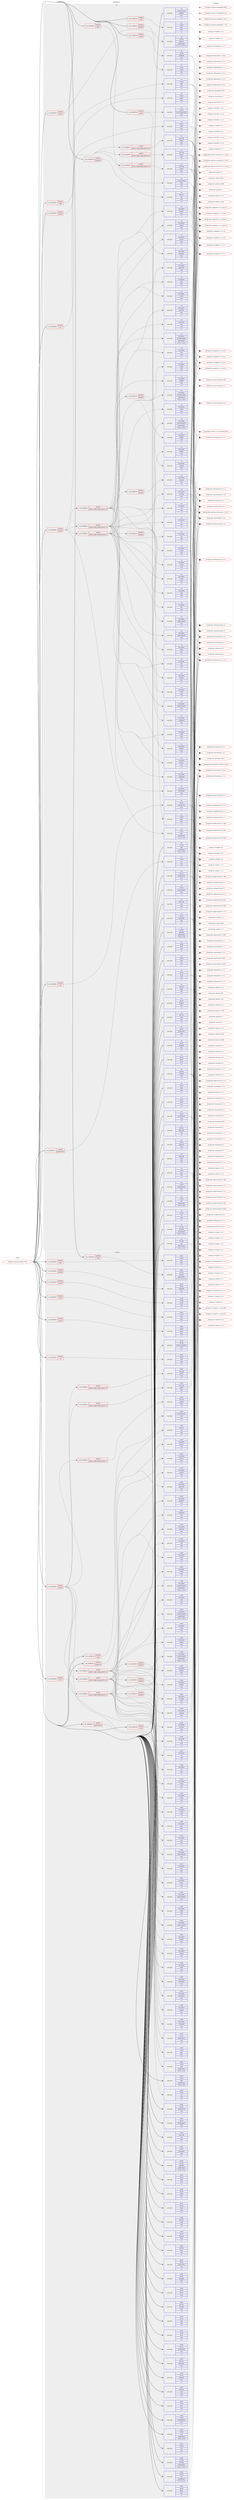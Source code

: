 digraph prolog {

# *************
# Graph options
# *************

newrank=true;
concentrate=true;
compound=true;
graph [rankdir=LR,fontname=Helvetica,fontsize=10,ranksep=1.5];#, ranksep=2.5, nodesep=0.2];
edge  [arrowhead=vee];
node  [fontname=Helvetica,fontsize=10];

# **********
# The ebuild
# **********

subgraph cluster_leftcol {
color=gray;
rank=same;
label=<<i>ebuild</i>>;
id [label="portage://sci-geosciences/qgis-3.36.3", color=red, width=4, href="../sci-geosciences/qgis-3.36.3.svg"];
}

# ****************
# The dependencies
# ****************

subgraph cluster_midcol {
color=gray;
label=<<i>dependencies</i>>;
subgraph cluster_compile {
fillcolor="#eeeeee";
style=filled;
label=<<i>compile</i>>;
subgraph cond321 {
dependency1535 [label=<<TABLE BORDER="0" CELLBORDER="1" CELLSPACING="0" CELLPADDING="4"><TR><TD ROWSPAN="3" CELLPADDING="10">use_conditional</TD></TR><TR><TD>positive</TD></TR><TR><TD>3d</TD></TR></TABLE>>, shape=none, color=red];
subgraph pack1199 {
dependency1536 [label=<<TABLE BORDER="0" CELLBORDER="1" CELLSPACING="0" CELLPADDING="4" WIDTH="220"><TR><TD ROWSPAN="6" CELLPADDING="30">pack_dep</TD></TR><TR><TD WIDTH="110">install</TD></TR><TR><TD>dev-qt</TD></TR><TR><TD>qt3d</TD></TR><TR><TD>none</TD></TR><TR><TD>[,,]</TD></TR></TABLE>>, shape=none, color=blue];
}
dependency1535:e -> dependency1536:w [weight=20,style="dashed",arrowhead="vee"];
}
id:e -> dependency1535:w [weight=20,style="solid",arrowhead="vee"];
subgraph cond322 {
dependency1537 [label=<<TABLE BORDER="0" CELLBORDER="1" CELLSPACING="0" CELLPADDING="4"><TR><TD ROWSPAN="3" CELLPADDING="10">use_conditional</TD></TR><TR><TD>positive</TD></TR><TR><TD>georeferencer</TD></TR></TABLE>>, shape=none, color=red];
subgraph pack1200 {
dependency1538 [label=<<TABLE BORDER="0" CELLBORDER="1" CELLSPACING="0" CELLPADDING="4" WIDTH="220"><TR><TD ROWSPAN="6" CELLPADDING="30">pack_dep</TD></TR><TR><TD WIDTH="110">install</TD></TR><TR><TD>sci-libs</TD></TR><TR><TD>gsl</TD></TR><TR><TD>none</TD></TR><TR><TD>[,,]</TD></TR></TABLE>>, shape=none, color=blue];
}
dependency1537:e -> dependency1538:w [weight=20,style="dashed",arrowhead="vee"];
}
id:e -> dependency1537:w [weight=20,style="solid",arrowhead="vee"];
subgraph cond323 {
dependency1539 [label=<<TABLE BORDER="0" CELLBORDER="1" CELLSPACING="0" CELLPADDING="4"><TR><TD ROWSPAN="3" CELLPADDING="10">use_conditional</TD></TR><TR><TD>positive</TD></TR><TR><TD>grass</TD></TR></TABLE>>, shape=none, color=red];
subgraph pack1201 {
dependency1540 [label=<<TABLE BORDER="0" CELLBORDER="1" CELLSPACING="0" CELLPADDING="4" WIDTH="220"><TR><TD ROWSPAN="6" CELLPADDING="30">pack_dep</TD></TR><TR><TD WIDTH="110">install</TD></TR><TR><TD>sci-geosciences</TD></TR><TR><TD>grass</TD></TR><TR><TD>none</TD></TR><TR><TD>[,,]</TD></TR></TABLE>>, shape=none, color=blue];
}
dependency1539:e -> dependency1540:w [weight=20,style="dashed",arrowhead="vee"];
}
id:e -> dependency1539:w [weight=20,style="solid",arrowhead="vee"];
subgraph cond324 {
dependency1541 [label=<<TABLE BORDER="0" CELLBORDER="1" CELLSPACING="0" CELLPADDING="4"><TR><TD ROWSPAN="3" CELLPADDING="10">use_conditional</TD></TR><TR><TD>positive</TD></TR><TR><TD>hdf5</TD></TR></TABLE>>, shape=none, color=red];
subgraph pack1202 {
dependency1542 [label=<<TABLE BORDER="0" CELLBORDER="1" CELLSPACING="0" CELLPADDING="4" WIDTH="220"><TR><TD ROWSPAN="6" CELLPADDING="30">pack_dep</TD></TR><TR><TD WIDTH="110">install</TD></TR><TR><TD>sci-libs</TD></TR><TR><TD>hdf5</TD></TR><TR><TD>none</TD></TR><TR><TD>[,,]</TD></TR></TABLE>>, shape=none, color=blue];
}
dependency1541:e -> dependency1542:w [weight=20,style="dashed",arrowhead="vee"];
}
id:e -> dependency1541:w [weight=20,style="solid",arrowhead="vee"];
subgraph cond325 {
dependency1543 [label=<<TABLE BORDER="0" CELLBORDER="1" CELLSPACING="0" CELLPADDING="4"><TR><TD ROWSPAN="3" CELLPADDING="10">use_conditional</TD></TR><TR><TD>positive</TD></TR><TR><TD>mapserver</TD></TR></TABLE>>, shape=none, color=red];
subgraph pack1203 {
dependency1544 [label=<<TABLE BORDER="0" CELLBORDER="1" CELLSPACING="0" CELLPADDING="4" WIDTH="220"><TR><TD ROWSPAN="6" CELLPADDING="30">pack_dep</TD></TR><TR><TD WIDTH="110">install</TD></TR><TR><TD>dev-libs</TD></TR><TR><TD>fcgi</TD></TR><TR><TD>none</TD></TR><TR><TD>[,,]</TD></TR></TABLE>>, shape=none, color=blue];
}
dependency1543:e -> dependency1544:w [weight=20,style="dashed",arrowhead="vee"];
}
id:e -> dependency1543:w [weight=20,style="solid",arrowhead="vee"];
subgraph cond326 {
dependency1545 [label=<<TABLE BORDER="0" CELLBORDER="1" CELLSPACING="0" CELLPADDING="4"><TR><TD ROWSPAN="3" CELLPADDING="10">use_conditional</TD></TR><TR><TD>positive</TD></TR><TR><TD>netcdf</TD></TR></TABLE>>, shape=none, color=red];
subgraph pack1204 {
dependency1546 [label=<<TABLE BORDER="0" CELLBORDER="1" CELLSPACING="0" CELLPADDING="4" WIDTH="220"><TR><TD ROWSPAN="6" CELLPADDING="30">pack_dep</TD></TR><TR><TD WIDTH="110">install</TD></TR><TR><TD>sci-libs</TD></TR><TR><TD>netcdf</TD></TR><TR><TD>none</TD></TR><TR><TD>[,,]</TD></TR></TABLE>>, shape=none, color=blue];
}
dependency1545:e -> dependency1546:w [weight=20,style="dashed",arrowhead="vee"];
}
id:e -> dependency1545:w [weight=20,style="solid",arrowhead="vee"];
subgraph cond327 {
dependency1547 [label=<<TABLE BORDER="0" CELLBORDER="1" CELLSPACING="0" CELLPADDING="4"><TR><TD ROWSPAN="3" CELLPADDING="10">use_conditional</TD></TR><TR><TD>positive</TD></TR><TR><TD>opencl</TD></TR></TABLE>>, shape=none, color=red];
subgraph pack1205 {
dependency1548 [label=<<TABLE BORDER="0" CELLBORDER="1" CELLSPACING="0" CELLPADDING="4" WIDTH="220"><TR><TD ROWSPAN="6" CELLPADDING="30">pack_dep</TD></TR><TR><TD WIDTH="110">install</TD></TR><TR><TD>virtual</TD></TR><TR><TD>opencl</TD></TR><TR><TD>none</TD></TR><TR><TD>[,,]</TD></TR></TABLE>>, shape=none, color=blue];
}
dependency1547:e -> dependency1548:w [weight=20,style="dashed",arrowhead="vee"];
}
id:e -> dependency1547:w [weight=20,style="solid",arrowhead="vee"];
subgraph cond328 {
dependency1549 [label=<<TABLE BORDER="0" CELLBORDER="1" CELLSPACING="0" CELLPADDING="4"><TR><TD ROWSPAN="3" CELLPADDING="10">use_conditional</TD></TR><TR><TD>positive</TD></TR><TR><TD>oracle</TD></TR></TABLE>>, shape=none, color=red];
subgraph pack1206 {
dependency1550 [label=<<TABLE BORDER="0" CELLBORDER="1" CELLSPACING="0" CELLPADDING="4" WIDTH="220"><TR><TD ROWSPAN="6" CELLPADDING="30">pack_dep</TD></TR><TR><TD WIDTH="110">install</TD></TR><TR><TD>dev-db</TD></TR><TR><TD>oracle-instantclient</TD></TR><TR><TD>none</TD></TR><TR><TD>[,,]</TD></TR></TABLE>>, shape=none, color=blue];
}
dependency1549:e -> dependency1550:w [weight=20,style="dashed",arrowhead="vee"];
subgraph pack1207 {
dependency1551 [label=<<TABLE BORDER="0" CELLBORDER="1" CELLSPACING="0" CELLPADDING="4" WIDTH="220"><TR><TD ROWSPAN="6" CELLPADDING="30">pack_dep</TD></TR><TR><TD WIDTH="110">install</TD></TR><TR><TD>sci-libs</TD></TR><TR><TD>gdal</TD></TR><TR><TD>none</TD></TR><TR><TD>[,,]</TD></TR></TABLE>>, shape=none, color=blue];
}
dependency1549:e -> dependency1551:w [weight=20,style="dashed",arrowhead="vee"];
}
id:e -> dependency1549:w [weight=20,style="solid",arrowhead="vee"];
subgraph cond329 {
dependency1552 [label=<<TABLE BORDER="0" CELLBORDER="1" CELLSPACING="0" CELLPADDING="4"><TR><TD ROWSPAN="3" CELLPADDING="10">use_conditional</TD></TR><TR><TD>positive</TD></TR><TR><TD>pdal</TD></TR></TABLE>>, shape=none, color=red];
subgraph pack1208 {
dependency1553 [label=<<TABLE BORDER="0" CELLBORDER="1" CELLSPACING="0" CELLPADDING="4" WIDTH="220"><TR><TD ROWSPAN="6" CELLPADDING="30">pack_dep</TD></TR><TR><TD WIDTH="110">install</TD></TR><TR><TD>sci-libs</TD></TR><TR><TD>pdal</TD></TR><TR><TD>none</TD></TR><TR><TD>[,,]</TD></TR></TABLE>>, shape=none, color=blue];
}
dependency1552:e -> dependency1553:w [weight=20,style="dashed",arrowhead="vee"];
}
id:e -> dependency1552:w [weight=20,style="solid",arrowhead="vee"];
subgraph cond330 {
dependency1554 [label=<<TABLE BORDER="0" CELLBORDER="1" CELLSPACING="0" CELLPADDING="4"><TR><TD ROWSPAN="3" CELLPADDING="10">use_conditional</TD></TR><TR><TD>positive</TD></TR><TR><TD>polar</TD></TR></TABLE>>, shape=none, color=red];
subgraph pack1209 {
dependency1555 [label=<<TABLE BORDER="0" CELLBORDER="1" CELLSPACING="0" CELLPADDING="4" WIDTH="220"><TR><TD ROWSPAN="6" CELLPADDING="30">pack_dep</TD></TR><TR><TD WIDTH="110">install</TD></TR><TR><TD>x11-libs</TD></TR><TR><TD>qwtpolar</TD></TR><TR><TD>greaterequal</TD></TR><TR><TD>[1.1.1,,-r1,1.1.1-r1]</TD></TR></TABLE>>, shape=none, color=blue];
}
dependency1554:e -> dependency1555:w [weight=20,style="dashed",arrowhead="vee"];
}
id:e -> dependency1554:w [weight=20,style="solid",arrowhead="vee"];
subgraph cond331 {
dependency1556 [label=<<TABLE BORDER="0" CELLBORDER="1" CELLSPACING="0" CELLPADDING="4"><TR><TD ROWSPAN="3" CELLPADDING="10">use_conditional</TD></TR><TR><TD>positive</TD></TR><TR><TD>postgres</TD></TR></TABLE>>, shape=none, color=red];
subgraph pack1210 {
dependency1557 [label=<<TABLE BORDER="0" CELLBORDER="1" CELLSPACING="0" CELLPADDING="4" WIDTH="220"><TR><TD ROWSPAN="6" CELLPADDING="30">pack_dep</TD></TR><TR><TD WIDTH="110">install</TD></TR><TR><TD>dev-db</TD></TR><TR><TD>postgresql</TD></TR><TR><TD>none</TD></TR><TR><TD>[,,]</TD></TR></TABLE>>, shape=none, color=blue];
}
dependency1556:e -> dependency1557:w [weight=20,style="dashed",arrowhead="vee"];
}
id:e -> dependency1556:w [weight=20,style="solid",arrowhead="vee"];
subgraph cond332 {
dependency1558 [label=<<TABLE BORDER="0" CELLBORDER="1" CELLSPACING="0" CELLPADDING="4"><TR><TD ROWSPAN="3" CELLPADDING="10">use_conditional</TD></TR><TR><TD>positive</TD></TR><TR><TD>python</TD></TR></TABLE>>, shape=none, color=red];
subgraph cond333 {
dependency1559 [label=<<TABLE BORDER="0" CELLBORDER="1" CELLSPACING="0" CELLPADDING="4"><TR><TD ROWSPAN="3" CELLPADDING="10">use_conditional</TD></TR><TR><TD>positive</TD></TR><TR><TD>python_single_target_python3_10</TD></TR></TABLE>>, shape=none, color=red];
subgraph pack1211 {
dependency1560 [label=<<TABLE BORDER="0" CELLBORDER="1" CELLSPACING="0" CELLPADDING="4" WIDTH="220"><TR><TD ROWSPAN="6" CELLPADDING="30">pack_dep</TD></TR><TR><TD WIDTH="110">install</TD></TR><TR><TD>dev-lang</TD></TR><TR><TD>python</TD></TR><TR><TD>none</TD></TR><TR><TD>[,,]</TD></TR></TABLE>>, shape=none, color=blue];
}
dependency1559:e -> dependency1560:w [weight=20,style="dashed",arrowhead="vee"];
}
dependency1558:e -> dependency1559:w [weight=20,style="dashed",arrowhead="vee"];
subgraph cond334 {
dependency1561 [label=<<TABLE BORDER="0" CELLBORDER="1" CELLSPACING="0" CELLPADDING="4"><TR><TD ROWSPAN="3" CELLPADDING="10">use_conditional</TD></TR><TR><TD>positive</TD></TR><TR><TD>python_single_target_python3_11</TD></TR></TABLE>>, shape=none, color=red];
subgraph pack1212 {
dependency1562 [label=<<TABLE BORDER="0" CELLBORDER="1" CELLSPACING="0" CELLPADDING="4" WIDTH="220"><TR><TD ROWSPAN="6" CELLPADDING="30">pack_dep</TD></TR><TR><TD WIDTH="110">install</TD></TR><TR><TD>dev-lang</TD></TR><TR><TD>python</TD></TR><TR><TD>none</TD></TR><TR><TD>[,,]</TD></TR></TABLE>>, shape=none, color=blue];
}
dependency1561:e -> dependency1562:w [weight=20,style="dashed",arrowhead="vee"];
}
dependency1558:e -> dependency1561:w [weight=20,style="dashed",arrowhead="vee"];
subgraph cond335 {
dependency1563 [label=<<TABLE BORDER="0" CELLBORDER="1" CELLSPACING="0" CELLPADDING="4"><TR><TD ROWSPAN="3" CELLPADDING="10">use_conditional</TD></TR><TR><TD>positive</TD></TR><TR><TD>python_single_target_python3_12</TD></TR></TABLE>>, shape=none, color=red];
subgraph pack1213 {
dependency1564 [label=<<TABLE BORDER="0" CELLBORDER="1" CELLSPACING="0" CELLPADDING="4" WIDTH="220"><TR><TD ROWSPAN="6" CELLPADDING="30">pack_dep</TD></TR><TR><TD WIDTH="110">install</TD></TR><TR><TD>dev-lang</TD></TR><TR><TD>python</TD></TR><TR><TD>none</TD></TR><TR><TD>[,,]</TD></TR></TABLE>>, shape=none, color=blue];
}
dependency1563:e -> dependency1564:w [weight=20,style="dashed",arrowhead="vee"];
}
dependency1558:e -> dependency1563:w [weight=20,style="dashed",arrowhead="vee"];
subgraph pack1214 {
dependency1565 [label=<<TABLE BORDER="0" CELLBORDER="1" CELLSPACING="0" CELLPADDING="4" WIDTH="220"><TR><TD ROWSPAN="6" CELLPADDING="30">pack_dep</TD></TR><TR><TD WIDTH="110">install</TD></TR><TR><TD>sci-libs</TD></TR><TR><TD>gdal</TD></TR><TR><TD>greaterequal</TD></TR><TR><TD>[2.2.3,,,2.2.3]</TD></TR></TABLE>>, shape=none, color=blue];
}
dependency1558:e -> dependency1565:w [weight=20,style="dashed",arrowhead="vee"];
subgraph cond336 {
dependency1566 [label=<<TABLE BORDER="0" CELLBORDER="1" CELLSPACING="0" CELLPADDING="4"><TR><TD ROWSPAN="3" CELLPADDING="10">use_conditional</TD></TR><TR><TD>positive</TD></TR><TR><TD>python_single_target_python3_10</TD></TR></TABLE>>, shape=none, color=red];
subgraph pack1215 {
dependency1567 [label=<<TABLE BORDER="0" CELLBORDER="1" CELLSPACING="0" CELLPADDING="4" WIDTH="220"><TR><TD ROWSPAN="6" CELLPADDING="30">pack_dep</TD></TR><TR><TD WIDTH="110">install</TD></TR><TR><TD>dev-python</TD></TR><TR><TD>httplib2</TD></TR><TR><TD>none</TD></TR><TR><TD>[,,]</TD></TR></TABLE>>, shape=none, color=blue];
}
dependency1566:e -> dependency1567:w [weight=20,style="dashed",arrowhead="vee"];
subgraph pack1216 {
dependency1568 [label=<<TABLE BORDER="0" CELLBORDER="1" CELLSPACING="0" CELLPADDING="4" WIDTH="220"><TR><TD ROWSPAN="6" CELLPADDING="30">pack_dep</TD></TR><TR><TD WIDTH="110">install</TD></TR><TR><TD>dev-python</TD></TR><TR><TD>jinja</TD></TR><TR><TD>none</TD></TR><TR><TD>[,,]</TD></TR></TABLE>>, shape=none, color=blue];
}
dependency1566:e -> dependency1568:w [weight=20,style="dashed",arrowhead="vee"];
subgraph pack1217 {
dependency1569 [label=<<TABLE BORDER="0" CELLBORDER="1" CELLSPACING="0" CELLPADDING="4" WIDTH="220"><TR><TD ROWSPAN="6" CELLPADDING="30">pack_dep</TD></TR><TR><TD WIDTH="110">install</TD></TR><TR><TD>dev-python</TD></TR><TR><TD>markupsafe</TD></TR><TR><TD>none</TD></TR><TR><TD>[,,]</TD></TR></TABLE>>, shape=none, color=blue];
}
dependency1566:e -> dependency1569:w [weight=20,style="dashed",arrowhead="vee"];
subgraph pack1218 {
dependency1570 [label=<<TABLE BORDER="0" CELLBORDER="1" CELLSPACING="0" CELLPADDING="4" WIDTH="220"><TR><TD ROWSPAN="6" CELLPADDING="30">pack_dep</TD></TR><TR><TD WIDTH="110">install</TD></TR><TR><TD>dev-python</TD></TR><TR><TD>numpy</TD></TR><TR><TD>none</TD></TR><TR><TD>[,,]</TD></TR></TABLE>>, shape=none, color=blue];
}
dependency1566:e -> dependency1570:w [weight=20,style="dashed",arrowhead="vee"];
subgraph pack1219 {
dependency1571 [label=<<TABLE BORDER="0" CELLBORDER="1" CELLSPACING="0" CELLPADDING="4" WIDTH="220"><TR><TD ROWSPAN="6" CELLPADDING="30">pack_dep</TD></TR><TR><TD WIDTH="110">install</TD></TR><TR><TD>dev-python</TD></TR><TR><TD>owslib</TD></TR><TR><TD>none</TD></TR><TR><TD>[,,]</TD></TR></TABLE>>, shape=none, color=blue];
}
dependency1566:e -> dependency1571:w [weight=20,style="dashed",arrowhead="vee"];
subgraph pack1220 {
dependency1572 [label=<<TABLE BORDER="0" CELLBORDER="1" CELLSPACING="0" CELLPADDING="4" WIDTH="220"><TR><TD ROWSPAN="6" CELLPADDING="30">pack_dep</TD></TR><TR><TD WIDTH="110">install</TD></TR><TR><TD>dev-python</TD></TR><TR><TD>pygments</TD></TR><TR><TD>none</TD></TR><TR><TD>[,,]</TD></TR></TABLE>>, shape=none, color=blue];
}
dependency1566:e -> dependency1572:w [weight=20,style="dashed",arrowhead="vee"];
subgraph pack1221 {
dependency1573 [label=<<TABLE BORDER="0" CELLBORDER="1" CELLSPACING="0" CELLPADDING="4" WIDTH="220"><TR><TD ROWSPAN="6" CELLPADDING="30">pack_dep</TD></TR><TR><TD WIDTH="110">install</TD></TR><TR><TD>dev-python</TD></TR><TR><TD>PyQt5</TD></TR><TR><TD>none</TD></TR><TR><TD>[,,]</TD></TR></TABLE>>, shape=none, color=blue];
}
dependency1566:e -> dependency1573:w [weight=20,style="dashed",arrowhead="vee"];
subgraph pack1222 {
dependency1574 [label=<<TABLE BORDER="0" CELLBORDER="1" CELLSPACING="0" CELLPADDING="4" WIDTH="220"><TR><TD ROWSPAN="6" CELLPADDING="30">pack_dep</TD></TR><TR><TD WIDTH="110">install</TD></TR><TR><TD>dev-python</TD></TR><TR><TD>python-dateutil</TD></TR><TR><TD>none</TD></TR><TR><TD>[,,]</TD></TR></TABLE>>, shape=none, color=blue];
}
dependency1566:e -> dependency1574:w [weight=20,style="dashed",arrowhead="vee"];
subgraph pack1223 {
dependency1575 [label=<<TABLE BORDER="0" CELLBORDER="1" CELLSPACING="0" CELLPADDING="4" WIDTH="220"><TR><TD ROWSPAN="6" CELLPADDING="30">pack_dep</TD></TR><TR><TD WIDTH="110">install</TD></TR><TR><TD>dev-python</TD></TR><TR><TD>pytz</TD></TR><TR><TD>none</TD></TR><TR><TD>[,,]</TD></TR></TABLE>>, shape=none, color=blue];
}
dependency1566:e -> dependency1575:w [weight=20,style="dashed",arrowhead="vee"];
subgraph pack1224 {
dependency1576 [label=<<TABLE BORDER="0" CELLBORDER="1" CELLSPACING="0" CELLPADDING="4" WIDTH="220"><TR><TD ROWSPAN="6" CELLPADDING="30">pack_dep</TD></TR><TR><TD WIDTH="110">install</TD></TR><TR><TD>dev-python</TD></TR><TR><TD>pyyaml</TD></TR><TR><TD>none</TD></TR><TR><TD>[,,]</TD></TR></TABLE>>, shape=none, color=blue];
}
dependency1566:e -> dependency1576:w [weight=20,style="dashed",arrowhead="vee"];
subgraph pack1225 {
dependency1577 [label=<<TABLE BORDER="0" CELLBORDER="1" CELLSPACING="0" CELLPADDING="4" WIDTH="220"><TR><TD ROWSPAN="6" CELLPADDING="30">pack_dep</TD></TR><TR><TD WIDTH="110">install</TD></TR><TR><TD>dev-python</TD></TR><TR><TD>qscintilla-python</TD></TR><TR><TD>greaterequal</TD></TR><TR><TD>[2.10.1,,,2.10.1]</TD></TR></TABLE>>, shape=none, color=blue];
}
dependency1566:e -> dependency1577:w [weight=20,style="dashed",arrowhead="vee"];
subgraph pack1226 {
dependency1578 [label=<<TABLE BORDER="0" CELLBORDER="1" CELLSPACING="0" CELLPADDING="4" WIDTH="220"><TR><TD ROWSPAN="6" CELLPADDING="30">pack_dep</TD></TR><TR><TD WIDTH="110">install</TD></TR><TR><TD>dev-python</TD></TR><TR><TD>requests</TD></TR><TR><TD>none</TD></TR><TR><TD>[,,]</TD></TR></TABLE>>, shape=none, color=blue];
}
dependency1566:e -> dependency1578:w [weight=20,style="dashed",arrowhead="vee"];
subgraph pack1227 {
dependency1579 [label=<<TABLE BORDER="0" CELLBORDER="1" CELLSPACING="0" CELLPADDING="4" WIDTH="220"><TR><TD ROWSPAN="6" CELLPADDING="30">pack_dep</TD></TR><TR><TD WIDTH="110">install</TD></TR><TR><TD>dev-python</TD></TR><TR><TD>sip</TD></TR><TR><TD>none</TD></TR><TR><TD>[,,]</TD></TR></TABLE>>, shape=none, color=blue];
}
dependency1566:e -> dependency1579:w [weight=20,style="dashed",arrowhead="vee"];
subgraph cond337 {
dependency1580 [label=<<TABLE BORDER="0" CELLBORDER="1" CELLSPACING="0" CELLPADDING="4"><TR><TD ROWSPAN="3" CELLPADDING="10">use_conditional</TD></TR><TR><TD>positive</TD></TR><TR><TD>postgres</TD></TR></TABLE>>, shape=none, color=red];
subgraph pack1228 {
dependency1581 [label=<<TABLE BORDER="0" CELLBORDER="1" CELLSPACING="0" CELLPADDING="4" WIDTH="220"><TR><TD ROWSPAN="6" CELLPADDING="30">pack_dep</TD></TR><TR><TD WIDTH="110">install</TD></TR><TR><TD>dev-python</TD></TR><TR><TD>psycopg</TD></TR><TR><TD>none</TD></TR><TR><TD>[,,]</TD></TR></TABLE>>, shape=none, color=blue];
}
dependency1580:e -> dependency1581:w [weight=20,style="dashed",arrowhead="vee"];
}
dependency1566:e -> dependency1580:w [weight=20,style="dashed",arrowhead="vee"];
}
dependency1558:e -> dependency1566:w [weight=20,style="dashed",arrowhead="vee"];
subgraph cond338 {
dependency1582 [label=<<TABLE BORDER="0" CELLBORDER="1" CELLSPACING="0" CELLPADDING="4"><TR><TD ROWSPAN="3" CELLPADDING="10">use_conditional</TD></TR><TR><TD>positive</TD></TR><TR><TD>python_single_target_python3_11</TD></TR></TABLE>>, shape=none, color=red];
subgraph pack1229 {
dependency1583 [label=<<TABLE BORDER="0" CELLBORDER="1" CELLSPACING="0" CELLPADDING="4" WIDTH="220"><TR><TD ROWSPAN="6" CELLPADDING="30">pack_dep</TD></TR><TR><TD WIDTH="110">install</TD></TR><TR><TD>dev-python</TD></TR><TR><TD>httplib2</TD></TR><TR><TD>none</TD></TR><TR><TD>[,,]</TD></TR></TABLE>>, shape=none, color=blue];
}
dependency1582:e -> dependency1583:w [weight=20,style="dashed",arrowhead="vee"];
subgraph pack1230 {
dependency1584 [label=<<TABLE BORDER="0" CELLBORDER="1" CELLSPACING="0" CELLPADDING="4" WIDTH="220"><TR><TD ROWSPAN="6" CELLPADDING="30">pack_dep</TD></TR><TR><TD WIDTH="110">install</TD></TR><TR><TD>dev-python</TD></TR><TR><TD>jinja</TD></TR><TR><TD>none</TD></TR><TR><TD>[,,]</TD></TR></TABLE>>, shape=none, color=blue];
}
dependency1582:e -> dependency1584:w [weight=20,style="dashed",arrowhead="vee"];
subgraph pack1231 {
dependency1585 [label=<<TABLE BORDER="0" CELLBORDER="1" CELLSPACING="0" CELLPADDING="4" WIDTH="220"><TR><TD ROWSPAN="6" CELLPADDING="30">pack_dep</TD></TR><TR><TD WIDTH="110">install</TD></TR><TR><TD>dev-python</TD></TR><TR><TD>markupsafe</TD></TR><TR><TD>none</TD></TR><TR><TD>[,,]</TD></TR></TABLE>>, shape=none, color=blue];
}
dependency1582:e -> dependency1585:w [weight=20,style="dashed",arrowhead="vee"];
subgraph pack1232 {
dependency1586 [label=<<TABLE BORDER="0" CELLBORDER="1" CELLSPACING="0" CELLPADDING="4" WIDTH="220"><TR><TD ROWSPAN="6" CELLPADDING="30">pack_dep</TD></TR><TR><TD WIDTH="110">install</TD></TR><TR><TD>dev-python</TD></TR><TR><TD>numpy</TD></TR><TR><TD>none</TD></TR><TR><TD>[,,]</TD></TR></TABLE>>, shape=none, color=blue];
}
dependency1582:e -> dependency1586:w [weight=20,style="dashed",arrowhead="vee"];
subgraph pack1233 {
dependency1587 [label=<<TABLE BORDER="0" CELLBORDER="1" CELLSPACING="0" CELLPADDING="4" WIDTH="220"><TR><TD ROWSPAN="6" CELLPADDING="30">pack_dep</TD></TR><TR><TD WIDTH="110">install</TD></TR><TR><TD>dev-python</TD></TR><TR><TD>owslib</TD></TR><TR><TD>none</TD></TR><TR><TD>[,,]</TD></TR></TABLE>>, shape=none, color=blue];
}
dependency1582:e -> dependency1587:w [weight=20,style="dashed",arrowhead="vee"];
subgraph pack1234 {
dependency1588 [label=<<TABLE BORDER="0" CELLBORDER="1" CELLSPACING="0" CELLPADDING="4" WIDTH="220"><TR><TD ROWSPAN="6" CELLPADDING="30">pack_dep</TD></TR><TR><TD WIDTH="110">install</TD></TR><TR><TD>dev-python</TD></TR><TR><TD>pygments</TD></TR><TR><TD>none</TD></TR><TR><TD>[,,]</TD></TR></TABLE>>, shape=none, color=blue];
}
dependency1582:e -> dependency1588:w [weight=20,style="dashed",arrowhead="vee"];
subgraph pack1235 {
dependency1589 [label=<<TABLE BORDER="0" CELLBORDER="1" CELLSPACING="0" CELLPADDING="4" WIDTH="220"><TR><TD ROWSPAN="6" CELLPADDING="30">pack_dep</TD></TR><TR><TD WIDTH="110">install</TD></TR><TR><TD>dev-python</TD></TR><TR><TD>PyQt5</TD></TR><TR><TD>none</TD></TR><TR><TD>[,,]</TD></TR></TABLE>>, shape=none, color=blue];
}
dependency1582:e -> dependency1589:w [weight=20,style="dashed",arrowhead="vee"];
subgraph pack1236 {
dependency1590 [label=<<TABLE BORDER="0" CELLBORDER="1" CELLSPACING="0" CELLPADDING="4" WIDTH="220"><TR><TD ROWSPAN="6" CELLPADDING="30">pack_dep</TD></TR><TR><TD WIDTH="110">install</TD></TR><TR><TD>dev-python</TD></TR><TR><TD>python-dateutil</TD></TR><TR><TD>none</TD></TR><TR><TD>[,,]</TD></TR></TABLE>>, shape=none, color=blue];
}
dependency1582:e -> dependency1590:w [weight=20,style="dashed",arrowhead="vee"];
subgraph pack1237 {
dependency1591 [label=<<TABLE BORDER="0" CELLBORDER="1" CELLSPACING="0" CELLPADDING="4" WIDTH="220"><TR><TD ROWSPAN="6" CELLPADDING="30">pack_dep</TD></TR><TR><TD WIDTH="110">install</TD></TR><TR><TD>dev-python</TD></TR><TR><TD>pytz</TD></TR><TR><TD>none</TD></TR><TR><TD>[,,]</TD></TR></TABLE>>, shape=none, color=blue];
}
dependency1582:e -> dependency1591:w [weight=20,style="dashed",arrowhead="vee"];
subgraph pack1238 {
dependency1592 [label=<<TABLE BORDER="0" CELLBORDER="1" CELLSPACING="0" CELLPADDING="4" WIDTH="220"><TR><TD ROWSPAN="6" CELLPADDING="30">pack_dep</TD></TR><TR><TD WIDTH="110">install</TD></TR><TR><TD>dev-python</TD></TR><TR><TD>pyyaml</TD></TR><TR><TD>none</TD></TR><TR><TD>[,,]</TD></TR></TABLE>>, shape=none, color=blue];
}
dependency1582:e -> dependency1592:w [weight=20,style="dashed",arrowhead="vee"];
subgraph pack1239 {
dependency1593 [label=<<TABLE BORDER="0" CELLBORDER="1" CELLSPACING="0" CELLPADDING="4" WIDTH="220"><TR><TD ROWSPAN="6" CELLPADDING="30">pack_dep</TD></TR><TR><TD WIDTH="110">install</TD></TR><TR><TD>dev-python</TD></TR><TR><TD>qscintilla-python</TD></TR><TR><TD>greaterequal</TD></TR><TR><TD>[2.10.1,,,2.10.1]</TD></TR></TABLE>>, shape=none, color=blue];
}
dependency1582:e -> dependency1593:w [weight=20,style="dashed",arrowhead="vee"];
subgraph pack1240 {
dependency1594 [label=<<TABLE BORDER="0" CELLBORDER="1" CELLSPACING="0" CELLPADDING="4" WIDTH="220"><TR><TD ROWSPAN="6" CELLPADDING="30">pack_dep</TD></TR><TR><TD WIDTH="110">install</TD></TR><TR><TD>dev-python</TD></TR><TR><TD>requests</TD></TR><TR><TD>none</TD></TR><TR><TD>[,,]</TD></TR></TABLE>>, shape=none, color=blue];
}
dependency1582:e -> dependency1594:w [weight=20,style="dashed",arrowhead="vee"];
subgraph pack1241 {
dependency1595 [label=<<TABLE BORDER="0" CELLBORDER="1" CELLSPACING="0" CELLPADDING="4" WIDTH="220"><TR><TD ROWSPAN="6" CELLPADDING="30">pack_dep</TD></TR><TR><TD WIDTH="110">install</TD></TR><TR><TD>dev-python</TD></TR><TR><TD>sip</TD></TR><TR><TD>none</TD></TR><TR><TD>[,,]</TD></TR></TABLE>>, shape=none, color=blue];
}
dependency1582:e -> dependency1595:w [weight=20,style="dashed",arrowhead="vee"];
subgraph cond339 {
dependency1596 [label=<<TABLE BORDER="0" CELLBORDER="1" CELLSPACING="0" CELLPADDING="4"><TR><TD ROWSPAN="3" CELLPADDING="10">use_conditional</TD></TR><TR><TD>positive</TD></TR><TR><TD>postgres</TD></TR></TABLE>>, shape=none, color=red];
subgraph pack1242 {
dependency1597 [label=<<TABLE BORDER="0" CELLBORDER="1" CELLSPACING="0" CELLPADDING="4" WIDTH="220"><TR><TD ROWSPAN="6" CELLPADDING="30">pack_dep</TD></TR><TR><TD WIDTH="110">install</TD></TR><TR><TD>dev-python</TD></TR><TR><TD>psycopg</TD></TR><TR><TD>none</TD></TR><TR><TD>[,,]</TD></TR></TABLE>>, shape=none, color=blue];
}
dependency1596:e -> dependency1597:w [weight=20,style="dashed",arrowhead="vee"];
}
dependency1582:e -> dependency1596:w [weight=20,style="dashed",arrowhead="vee"];
}
dependency1558:e -> dependency1582:w [weight=20,style="dashed",arrowhead="vee"];
subgraph cond340 {
dependency1598 [label=<<TABLE BORDER="0" CELLBORDER="1" CELLSPACING="0" CELLPADDING="4"><TR><TD ROWSPAN="3" CELLPADDING="10">use_conditional</TD></TR><TR><TD>positive</TD></TR><TR><TD>python_single_target_python3_12</TD></TR></TABLE>>, shape=none, color=red];
subgraph pack1243 {
dependency1599 [label=<<TABLE BORDER="0" CELLBORDER="1" CELLSPACING="0" CELLPADDING="4" WIDTH="220"><TR><TD ROWSPAN="6" CELLPADDING="30">pack_dep</TD></TR><TR><TD WIDTH="110">install</TD></TR><TR><TD>dev-python</TD></TR><TR><TD>httplib2</TD></TR><TR><TD>none</TD></TR><TR><TD>[,,]</TD></TR></TABLE>>, shape=none, color=blue];
}
dependency1598:e -> dependency1599:w [weight=20,style="dashed",arrowhead="vee"];
subgraph pack1244 {
dependency1600 [label=<<TABLE BORDER="0" CELLBORDER="1" CELLSPACING="0" CELLPADDING="4" WIDTH="220"><TR><TD ROWSPAN="6" CELLPADDING="30">pack_dep</TD></TR><TR><TD WIDTH="110">install</TD></TR><TR><TD>dev-python</TD></TR><TR><TD>jinja</TD></TR><TR><TD>none</TD></TR><TR><TD>[,,]</TD></TR></TABLE>>, shape=none, color=blue];
}
dependency1598:e -> dependency1600:w [weight=20,style="dashed",arrowhead="vee"];
subgraph pack1245 {
dependency1601 [label=<<TABLE BORDER="0" CELLBORDER="1" CELLSPACING="0" CELLPADDING="4" WIDTH="220"><TR><TD ROWSPAN="6" CELLPADDING="30">pack_dep</TD></TR><TR><TD WIDTH="110">install</TD></TR><TR><TD>dev-python</TD></TR><TR><TD>markupsafe</TD></TR><TR><TD>none</TD></TR><TR><TD>[,,]</TD></TR></TABLE>>, shape=none, color=blue];
}
dependency1598:e -> dependency1601:w [weight=20,style="dashed",arrowhead="vee"];
subgraph pack1246 {
dependency1602 [label=<<TABLE BORDER="0" CELLBORDER="1" CELLSPACING="0" CELLPADDING="4" WIDTH="220"><TR><TD ROWSPAN="6" CELLPADDING="30">pack_dep</TD></TR><TR><TD WIDTH="110">install</TD></TR><TR><TD>dev-python</TD></TR><TR><TD>numpy</TD></TR><TR><TD>none</TD></TR><TR><TD>[,,]</TD></TR></TABLE>>, shape=none, color=blue];
}
dependency1598:e -> dependency1602:w [weight=20,style="dashed",arrowhead="vee"];
subgraph pack1247 {
dependency1603 [label=<<TABLE BORDER="0" CELLBORDER="1" CELLSPACING="0" CELLPADDING="4" WIDTH="220"><TR><TD ROWSPAN="6" CELLPADDING="30">pack_dep</TD></TR><TR><TD WIDTH="110">install</TD></TR><TR><TD>dev-python</TD></TR><TR><TD>owslib</TD></TR><TR><TD>none</TD></TR><TR><TD>[,,]</TD></TR></TABLE>>, shape=none, color=blue];
}
dependency1598:e -> dependency1603:w [weight=20,style="dashed",arrowhead="vee"];
subgraph pack1248 {
dependency1604 [label=<<TABLE BORDER="0" CELLBORDER="1" CELLSPACING="0" CELLPADDING="4" WIDTH="220"><TR><TD ROWSPAN="6" CELLPADDING="30">pack_dep</TD></TR><TR><TD WIDTH="110">install</TD></TR><TR><TD>dev-python</TD></TR><TR><TD>pygments</TD></TR><TR><TD>none</TD></TR><TR><TD>[,,]</TD></TR></TABLE>>, shape=none, color=blue];
}
dependency1598:e -> dependency1604:w [weight=20,style="dashed",arrowhead="vee"];
subgraph pack1249 {
dependency1605 [label=<<TABLE BORDER="0" CELLBORDER="1" CELLSPACING="0" CELLPADDING="4" WIDTH="220"><TR><TD ROWSPAN="6" CELLPADDING="30">pack_dep</TD></TR><TR><TD WIDTH="110">install</TD></TR><TR><TD>dev-python</TD></TR><TR><TD>PyQt5</TD></TR><TR><TD>none</TD></TR><TR><TD>[,,]</TD></TR></TABLE>>, shape=none, color=blue];
}
dependency1598:e -> dependency1605:w [weight=20,style="dashed",arrowhead="vee"];
subgraph pack1250 {
dependency1606 [label=<<TABLE BORDER="0" CELLBORDER="1" CELLSPACING="0" CELLPADDING="4" WIDTH="220"><TR><TD ROWSPAN="6" CELLPADDING="30">pack_dep</TD></TR><TR><TD WIDTH="110">install</TD></TR><TR><TD>dev-python</TD></TR><TR><TD>python-dateutil</TD></TR><TR><TD>none</TD></TR><TR><TD>[,,]</TD></TR></TABLE>>, shape=none, color=blue];
}
dependency1598:e -> dependency1606:w [weight=20,style="dashed",arrowhead="vee"];
subgraph pack1251 {
dependency1607 [label=<<TABLE BORDER="0" CELLBORDER="1" CELLSPACING="0" CELLPADDING="4" WIDTH="220"><TR><TD ROWSPAN="6" CELLPADDING="30">pack_dep</TD></TR><TR><TD WIDTH="110">install</TD></TR><TR><TD>dev-python</TD></TR><TR><TD>pytz</TD></TR><TR><TD>none</TD></TR><TR><TD>[,,]</TD></TR></TABLE>>, shape=none, color=blue];
}
dependency1598:e -> dependency1607:w [weight=20,style="dashed",arrowhead="vee"];
subgraph pack1252 {
dependency1608 [label=<<TABLE BORDER="0" CELLBORDER="1" CELLSPACING="0" CELLPADDING="4" WIDTH="220"><TR><TD ROWSPAN="6" CELLPADDING="30">pack_dep</TD></TR><TR><TD WIDTH="110">install</TD></TR><TR><TD>dev-python</TD></TR><TR><TD>pyyaml</TD></TR><TR><TD>none</TD></TR><TR><TD>[,,]</TD></TR></TABLE>>, shape=none, color=blue];
}
dependency1598:e -> dependency1608:w [weight=20,style="dashed",arrowhead="vee"];
subgraph pack1253 {
dependency1609 [label=<<TABLE BORDER="0" CELLBORDER="1" CELLSPACING="0" CELLPADDING="4" WIDTH="220"><TR><TD ROWSPAN="6" CELLPADDING="30">pack_dep</TD></TR><TR><TD WIDTH="110">install</TD></TR><TR><TD>dev-python</TD></TR><TR><TD>qscintilla-python</TD></TR><TR><TD>greaterequal</TD></TR><TR><TD>[2.10.1,,,2.10.1]</TD></TR></TABLE>>, shape=none, color=blue];
}
dependency1598:e -> dependency1609:w [weight=20,style="dashed",arrowhead="vee"];
subgraph pack1254 {
dependency1610 [label=<<TABLE BORDER="0" CELLBORDER="1" CELLSPACING="0" CELLPADDING="4" WIDTH="220"><TR><TD ROWSPAN="6" CELLPADDING="30">pack_dep</TD></TR><TR><TD WIDTH="110">install</TD></TR><TR><TD>dev-python</TD></TR><TR><TD>requests</TD></TR><TR><TD>none</TD></TR><TR><TD>[,,]</TD></TR></TABLE>>, shape=none, color=blue];
}
dependency1598:e -> dependency1610:w [weight=20,style="dashed",arrowhead="vee"];
subgraph pack1255 {
dependency1611 [label=<<TABLE BORDER="0" CELLBORDER="1" CELLSPACING="0" CELLPADDING="4" WIDTH="220"><TR><TD ROWSPAN="6" CELLPADDING="30">pack_dep</TD></TR><TR><TD WIDTH="110">install</TD></TR><TR><TD>dev-python</TD></TR><TR><TD>sip</TD></TR><TR><TD>none</TD></TR><TR><TD>[,,]</TD></TR></TABLE>>, shape=none, color=blue];
}
dependency1598:e -> dependency1611:w [weight=20,style="dashed",arrowhead="vee"];
subgraph cond341 {
dependency1612 [label=<<TABLE BORDER="0" CELLBORDER="1" CELLSPACING="0" CELLPADDING="4"><TR><TD ROWSPAN="3" CELLPADDING="10">use_conditional</TD></TR><TR><TD>positive</TD></TR><TR><TD>postgres</TD></TR></TABLE>>, shape=none, color=red];
subgraph pack1256 {
dependency1613 [label=<<TABLE BORDER="0" CELLBORDER="1" CELLSPACING="0" CELLPADDING="4" WIDTH="220"><TR><TD ROWSPAN="6" CELLPADDING="30">pack_dep</TD></TR><TR><TD WIDTH="110">install</TD></TR><TR><TD>dev-python</TD></TR><TR><TD>psycopg</TD></TR><TR><TD>none</TD></TR><TR><TD>[,,]</TD></TR></TABLE>>, shape=none, color=blue];
}
dependency1612:e -> dependency1613:w [weight=20,style="dashed",arrowhead="vee"];
}
dependency1598:e -> dependency1612:w [weight=20,style="dashed",arrowhead="vee"];
}
dependency1558:e -> dependency1598:w [weight=20,style="dashed",arrowhead="vee"];
}
id:e -> dependency1558:w [weight=20,style="solid",arrowhead="vee"];
subgraph cond342 {
dependency1614 [label=<<TABLE BORDER="0" CELLBORDER="1" CELLSPACING="0" CELLPADDING="4"><TR><TD ROWSPAN="3" CELLPADDING="10">use_conditional</TD></TR><TR><TD>positive</TD></TR><TR><TD>qml</TD></TR></TABLE>>, shape=none, color=red];
subgraph pack1257 {
dependency1615 [label=<<TABLE BORDER="0" CELLBORDER="1" CELLSPACING="0" CELLPADDING="4" WIDTH="220"><TR><TD ROWSPAN="6" CELLPADDING="30">pack_dep</TD></TR><TR><TD WIDTH="110">install</TD></TR><TR><TD>dev-qt</TD></TR><TR><TD>qtdeclarative</TD></TR><TR><TD>none</TD></TR><TR><TD>[,,]</TD></TR></TABLE>>, shape=none, color=blue];
}
dependency1614:e -> dependency1615:w [weight=20,style="dashed",arrowhead="vee"];
}
id:e -> dependency1614:w [weight=20,style="solid",arrowhead="vee"];
subgraph pack1258 {
dependency1616 [label=<<TABLE BORDER="0" CELLBORDER="1" CELLSPACING="0" CELLPADDING="4" WIDTH="220"><TR><TD ROWSPAN="6" CELLPADDING="30">pack_dep</TD></TR><TR><TD WIDTH="110">install</TD></TR><TR><TD>app-crypt</TD></TR><TR><TD>qca</TD></TR><TR><TD>none</TD></TR><TR><TD>[,,]</TD></TR></TABLE>>, shape=none, color=blue];
}
id:e -> dependency1616:w [weight=20,style="solid",arrowhead="vee"];
subgraph pack1259 {
dependency1617 [label=<<TABLE BORDER="0" CELLBORDER="1" CELLSPACING="0" CELLPADDING="4" WIDTH="220"><TR><TD ROWSPAN="6" CELLPADDING="30">pack_dep</TD></TR><TR><TD WIDTH="110">install</TD></TR><TR><TD>dev-db</TD></TR><TR><TD>spatialite</TD></TR><TR><TD>greaterequal</TD></TR><TR><TD>[4.2.0,,,4.2.0]</TD></TR></TABLE>>, shape=none, color=blue];
}
id:e -> dependency1617:w [weight=20,style="solid",arrowhead="vee"];
subgraph pack1260 {
dependency1618 [label=<<TABLE BORDER="0" CELLBORDER="1" CELLSPACING="0" CELLPADDING="4" WIDTH="220"><TR><TD ROWSPAN="6" CELLPADDING="30">pack_dep</TD></TR><TR><TD WIDTH="110">install</TD></TR><TR><TD>dev-db</TD></TR><TR><TD>sqlite</TD></TR><TR><TD>none</TD></TR><TR><TD>[,,]</TD></TR></TABLE>>, shape=none, color=blue];
}
id:e -> dependency1618:w [weight=20,style="solid",arrowhead="vee"];
subgraph pack1261 {
dependency1619 [label=<<TABLE BORDER="0" CELLBORDER="1" CELLSPACING="0" CELLPADDING="4" WIDTH="220"><TR><TD ROWSPAN="6" CELLPADDING="30">pack_dep</TD></TR><TR><TD WIDTH="110">install</TD></TR><TR><TD>dev-libs</TD></TR><TR><TD>expat</TD></TR><TR><TD>none</TD></TR><TR><TD>[,,]</TD></TR></TABLE>>, shape=none, color=blue];
}
id:e -> dependency1619:w [weight=20,style="solid",arrowhead="vee"];
subgraph pack1262 {
dependency1620 [label=<<TABLE BORDER="0" CELLBORDER="1" CELLSPACING="0" CELLPADDING="4" WIDTH="220"><TR><TD ROWSPAN="6" CELLPADDING="30">pack_dep</TD></TR><TR><TD WIDTH="110">install</TD></TR><TR><TD>dev-libs</TD></TR><TR><TD>libzip</TD></TR><TR><TD>none</TD></TR><TR><TD>[,,]</TD></TR></TABLE>>, shape=none, color=blue];
}
id:e -> dependency1620:w [weight=20,style="solid",arrowhead="vee"];
subgraph pack1263 {
dependency1621 [label=<<TABLE BORDER="0" CELLBORDER="1" CELLSPACING="0" CELLPADDING="4" WIDTH="220"><TR><TD ROWSPAN="6" CELLPADDING="30">pack_dep</TD></TR><TR><TD WIDTH="110">install</TD></TR><TR><TD>dev-libs</TD></TR><TR><TD>protobuf</TD></TR><TR><TD>none</TD></TR><TR><TD>[,,]</TD></TR></TABLE>>, shape=none, color=blue];
}
id:e -> dependency1621:w [weight=20,style="solid",arrowhead="vee"];
subgraph pack1264 {
dependency1622 [label=<<TABLE BORDER="0" CELLBORDER="1" CELLSPACING="0" CELLPADDING="4" WIDTH="220"><TR><TD ROWSPAN="6" CELLPADDING="30">pack_dep</TD></TR><TR><TD WIDTH="110">install</TD></TR><TR><TD>dev-libs</TD></TR><TR><TD>qtkeychain</TD></TR><TR><TD>none</TD></TR><TR><TD>[,,]</TD></TR></TABLE>>, shape=none, color=blue];
}
id:e -> dependency1622:w [weight=20,style="solid",arrowhead="vee"];
subgraph pack1265 {
dependency1623 [label=<<TABLE BORDER="0" CELLBORDER="1" CELLSPACING="0" CELLPADDING="4" WIDTH="220"><TR><TD ROWSPAN="6" CELLPADDING="30">pack_dep</TD></TR><TR><TD WIDTH="110">install</TD></TR><TR><TD>dev-qt</TD></TR><TR><TD>designer</TD></TR><TR><TD>none</TD></TR><TR><TD>[,,]</TD></TR></TABLE>>, shape=none, color=blue];
}
id:e -> dependency1623:w [weight=20,style="solid",arrowhead="vee"];
subgraph pack1266 {
dependency1624 [label=<<TABLE BORDER="0" CELLBORDER="1" CELLSPACING="0" CELLPADDING="4" WIDTH="220"><TR><TD ROWSPAN="6" CELLPADDING="30">pack_dep</TD></TR><TR><TD WIDTH="110">install</TD></TR><TR><TD>dev-qt</TD></TR><TR><TD>qtconcurrent</TD></TR><TR><TD>none</TD></TR><TR><TD>[,,]</TD></TR></TABLE>>, shape=none, color=blue];
}
id:e -> dependency1624:w [weight=20,style="solid",arrowhead="vee"];
subgraph pack1267 {
dependency1625 [label=<<TABLE BORDER="0" CELLBORDER="1" CELLSPACING="0" CELLPADDING="4" WIDTH="220"><TR><TD ROWSPAN="6" CELLPADDING="30">pack_dep</TD></TR><TR><TD WIDTH="110">install</TD></TR><TR><TD>dev-qt</TD></TR><TR><TD>qtcore</TD></TR><TR><TD>none</TD></TR><TR><TD>[,,]</TD></TR></TABLE>>, shape=none, color=blue];
}
id:e -> dependency1625:w [weight=20,style="solid",arrowhead="vee"];
subgraph pack1268 {
dependency1626 [label=<<TABLE BORDER="0" CELLBORDER="1" CELLSPACING="0" CELLPADDING="4" WIDTH="220"><TR><TD ROWSPAN="6" CELLPADDING="30">pack_dep</TD></TR><TR><TD WIDTH="110">install</TD></TR><TR><TD>dev-qt</TD></TR><TR><TD>qtgui</TD></TR><TR><TD>none</TD></TR><TR><TD>[,,]</TD></TR></TABLE>>, shape=none, color=blue];
}
id:e -> dependency1626:w [weight=20,style="solid",arrowhead="vee"];
subgraph pack1269 {
dependency1627 [label=<<TABLE BORDER="0" CELLBORDER="1" CELLSPACING="0" CELLPADDING="4" WIDTH="220"><TR><TD ROWSPAN="6" CELLPADDING="30">pack_dep</TD></TR><TR><TD WIDTH="110">install</TD></TR><TR><TD>dev-qt</TD></TR><TR><TD>qtmultimedia</TD></TR><TR><TD>none</TD></TR><TR><TD>[,,]</TD></TR></TABLE>>, shape=none, color=blue];
}
id:e -> dependency1627:w [weight=20,style="solid",arrowhead="vee"];
subgraph pack1270 {
dependency1628 [label=<<TABLE BORDER="0" CELLBORDER="1" CELLSPACING="0" CELLPADDING="4" WIDTH="220"><TR><TD ROWSPAN="6" CELLPADDING="30">pack_dep</TD></TR><TR><TD WIDTH="110">install</TD></TR><TR><TD>dev-qt</TD></TR><TR><TD>qtnetwork</TD></TR><TR><TD>none</TD></TR><TR><TD>[,,]</TD></TR></TABLE>>, shape=none, color=blue];
}
id:e -> dependency1628:w [weight=20,style="solid",arrowhead="vee"];
subgraph pack1271 {
dependency1629 [label=<<TABLE BORDER="0" CELLBORDER="1" CELLSPACING="0" CELLPADDING="4" WIDTH="220"><TR><TD ROWSPAN="6" CELLPADDING="30">pack_dep</TD></TR><TR><TD WIDTH="110">install</TD></TR><TR><TD>dev-qt</TD></TR><TR><TD>qtpositioning</TD></TR><TR><TD>none</TD></TR><TR><TD>[,,]</TD></TR></TABLE>>, shape=none, color=blue];
}
id:e -> dependency1629:w [weight=20,style="solid",arrowhead="vee"];
subgraph pack1272 {
dependency1630 [label=<<TABLE BORDER="0" CELLBORDER="1" CELLSPACING="0" CELLPADDING="4" WIDTH="220"><TR><TD ROWSPAN="6" CELLPADDING="30">pack_dep</TD></TR><TR><TD WIDTH="110">install</TD></TR><TR><TD>dev-qt</TD></TR><TR><TD>qtprintsupport</TD></TR><TR><TD>none</TD></TR><TR><TD>[,,]</TD></TR></TABLE>>, shape=none, color=blue];
}
id:e -> dependency1630:w [weight=20,style="solid",arrowhead="vee"];
subgraph pack1273 {
dependency1631 [label=<<TABLE BORDER="0" CELLBORDER="1" CELLSPACING="0" CELLPADDING="4" WIDTH="220"><TR><TD ROWSPAN="6" CELLPADDING="30">pack_dep</TD></TR><TR><TD WIDTH="110">install</TD></TR><TR><TD>dev-qt</TD></TR><TR><TD>qtserialport</TD></TR><TR><TD>none</TD></TR><TR><TD>[,,]</TD></TR></TABLE>>, shape=none, color=blue];
}
id:e -> dependency1631:w [weight=20,style="solid",arrowhead="vee"];
subgraph pack1274 {
dependency1632 [label=<<TABLE BORDER="0" CELLBORDER="1" CELLSPACING="0" CELLPADDING="4" WIDTH="220"><TR><TD ROWSPAN="6" CELLPADDING="30">pack_dep</TD></TR><TR><TD WIDTH="110">install</TD></TR><TR><TD>dev-qt</TD></TR><TR><TD>qtsql</TD></TR><TR><TD>none</TD></TR><TR><TD>[,,]</TD></TR></TABLE>>, shape=none, color=blue];
}
id:e -> dependency1632:w [weight=20,style="solid",arrowhead="vee"];
subgraph pack1275 {
dependency1633 [label=<<TABLE BORDER="0" CELLBORDER="1" CELLSPACING="0" CELLPADDING="4" WIDTH="220"><TR><TD ROWSPAN="6" CELLPADDING="30">pack_dep</TD></TR><TR><TD WIDTH="110">install</TD></TR><TR><TD>dev-qt</TD></TR><TR><TD>qtsvg</TD></TR><TR><TD>none</TD></TR><TR><TD>[,,]</TD></TR></TABLE>>, shape=none, color=blue];
}
id:e -> dependency1633:w [weight=20,style="solid",arrowhead="vee"];
subgraph pack1276 {
dependency1634 [label=<<TABLE BORDER="0" CELLBORDER="1" CELLSPACING="0" CELLPADDING="4" WIDTH="220"><TR><TD ROWSPAN="6" CELLPADDING="30">pack_dep</TD></TR><TR><TD WIDTH="110">install</TD></TR><TR><TD>dev-qt</TD></TR><TR><TD>qttest</TD></TR><TR><TD>none</TD></TR><TR><TD>[,,]</TD></TR></TABLE>>, shape=none, color=blue];
}
id:e -> dependency1634:w [weight=20,style="solid",arrowhead="vee"];
subgraph pack1277 {
dependency1635 [label=<<TABLE BORDER="0" CELLBORDER="1" CELLSPACING="0" CELLPADDING="4" WIDTH="220"><TR><TD ROWSPAN="6" CELLPADDING="30">pack_dep</TD></TR><TR><TD WIDTH="110">install</TD></TR><TR><TD>dev-qt</TD></TR><TR><TD>qtwidgets</TD></TR><TR><TD>none</TD></TR><TR><TD>[,,]</TD></TR></TABLE>>, shape=none, color=blue];
}
id:e -> dependency1635:w [weight=20,style="solid",arrowhead="vee"];
subgraph pack1278 {
dependency1636 [label=<<TABLE BORDER="0" CELLBORDER="1" CELLSPACING="0" CELLPADDING="4" WIDTH="220"><TR><TD ROWSPAN="6" CELLPADDING="30">pack_dep</TD></TR><TR><TD WIDTH="110">install</TD></TR><TR><TD>dev-qt</TD></TR><TR><TD>qtxml</TD></TR><TR><TD>none</TD></TR><TR><TD>[,,]</TD></TR></TABLE>>, shape=none, color=blue];
}
id:e -> dependency1636:w [weight=20,style="solid",arrowhead="vee"];
subgraph pack1279 {
dependency1637 [label=<<TABLE BORDER="0" CELLBORDER="1" CELLSPACING="0" CELLPADDING="4" WIDTH="220"><TR><TD ROWSPAN="6" CELLPADDING="30">pack_dep</TD></TR><TR><TD WIDTH="110">install</TD></TR><TR><TD>media-gfx</TD></TR><TR><TD>exiv2</TD></TR><TR><TD>none</TD></TR><TR><TD>[,,]</TD></TR></TABLE>>, shape=none, color=blue];
}
id:e -> dependency1637:w [weight=20,style="solid",arrowhead="vee"];
subgraph pack1280 {
dependency1638 [label=<<TABLE BORDER="0" CELLBORDER="1" CELLSPACING="0" CELLPADDING="4" WIDTH="220"><TR><TD ROWSPAN="6" CELLPADDING="30">pack_dep</TD></TR><TR><TD WIDTH="110">install</TD></TR><TR><TD>sci-libs</TD></TR><TR><TD>gdal</TD></TR><TR><TD>greaterequal</TD></TR><TR><TD>[3.0.4,,,3.0.4]</TD></TR></TABLE>>, shape=none, color=blue];
}
id:e -> dependency1638:w [weight=20,style="solid",arrowhead="vee"];
subgraph pack1281 {
dependency1639 [label=<<TABLE BORDER="0" CELLBORDER="1" CELLSPACING="0" CELLPADDING="4" WIDTH="220"><TR><TD ROWSPAN="6" CELLPADDING="30">pack_dep</TD></TR><TR><TD WIDTH="110">install</TD></TR><TR><TD>sci-libs</TD></TR><TR><TD>geos</TD></TR><TR><TD>none</TD></TR><TR><TD>[,,]</TD></TR></TABLE>>, shape=none, color=blue];
}
id:e -> dependency1639:w [weight=20,style="solid",arrowhead="vee"];
subgraph pack1282 {
dependency1640 [label=<<TABLE BORDER="0" CELLBORDER="1" CELLSPACING="0" CELLPADDING="4" WIDTH="220"><TR><TD ROWSPAN="6" CELLPADDING="30">pack_dep</TD></TR><TR><TD WIDTH="110">install</TD></TR><TR><TD>sci-libs</TD></TR><TR><TD>libspatialindex</TD></TR><TR><TD>none</TD></TR><TR><TD>[,,]</TD></TR></TABLE>>, shape=none, color=blue];
}
id:e -> dependency1640:w [weight=20,style="solid",arrowhead="vee"];
subgraph pack1283 {
dependency1641 [label=<<TABLE BORDER="0" CELLBORDER="1" CELLSPACING="0" CELLPADDING="4" WIDTH="220"><TR><TD ROWSPAN="6" CELLPADDING="30">pack_dep</TD></TR><TR><TD WIDTH="110">install</TD></TR><TR><TD>sci-libs</TD></TR><TR><TD>proj</TD></TR><TR><TD>greaterequal</TD></TR><TR><TD>[4.9.3,,,4.9.3]</TD></TR></TABLE>>, shape=none, color=blue];
}
id:e -> dependency1641:w [weight=20,style="solid",arrowhead="vee"];
subgraph pack1284 {
dependency1642 [label=<<TABLE BORDER="0" CELLBORDER="1" CELLSPACING="0" CELLPADDING="4" WIDTH="220"><TR><TD ROWSPAN="6" CELLPADDING="30">pack_dep</TD></TR><TR><TD WIDTH="110">install</TD></TR><TR><TD>sys-libs</TD></TR><TR><TD>zlib</TD></TR><TR><TD>none</TD></TR><TR><TD>[,,]</TD></TR></TABLE>>, shape=none, color=blue];
}
id:e -> dependency1642:w [weight=20,style="solid",arrowhead="vee"];
subgraph pack1285 {
dependency1643 [label=<<TABLE BORDER="0" CELLBORDER="1" CELLSPACING="0" CELLPADDING="4" WIDTH="220"><TR><TD ROWSPAN="6" CELLPADDING="30">pack_dep</TD></TR><TR><TD WIDTH="110">install</TD></TR><TR><TD>x11-libs</TD></TR><TR><TD>qscintilla</TD></TR><TR><TD>greaterequal</TD></TR><TR><TD>[2.10.1,,,2.10.1]</TD></TR></TABLE>>, shape=none, color=blue];
}
id:e -> dependency1643:w [weight=20,style="solid",arrowhead="vee"];
subgraph pack1286 {
dependency1644 [label=<<TABLE BORDER="0" CELLBORDER="1" CELLSPACING="0" CELLPADDING="4" WIDTH="220"><TR><TD ROWSPAN="6" CELLPADDING="30">pack_dep</TD></TR><TR><TD WIDTH="110">install</TD></TR><TR><TD>x11-libs</TD></TR><TR><TD>qwt</TD></TR><TR><TD>greaterequal</TD></TR><TR><TD>[6.1.2,,,6.1.2]</TD></TR></TABLE>>, shape=none, color=blue];
}
id:e -> dependency1644:w [weight=20,style="solid",arrowhead="vee"];
}
subgraph cluster_compileandrun {
fillcolor="#eeeeee";
style=filled;
label=<<i>compile and run</i>>;
}
subgraph cluster_run {
fillcolor="#eeeeee";
style=filled;
label=<<i>run</i>>;
subgraph cond343 {
dependency1645 [label=<<TABLE BORDER="0" CELLBORDER="1" CELLSPACING="0" CELLPADDING="4"><TR><TD ROWSPAN="3" CELLPADDING="10">use_conditional</TD></TR><TR><TD>positive</TD></TR><TR><TD>3d</TD></TR></TABLE>>, shape=none, color=red];
subgraph pack1287 {
dependency1646 [label=<<TABLE BORDER="0" CELLBORDER="1" CELLSPACING="0" CELLPADDING="4" WIDTH="220"><TR><TD ROWSPAN="6" CELLPADDING="30">pack_dep</TD></TR><TR><TD WIDTH="110">run</TD></TR><TR><TD>dev-qt</TD></TR><TR><TD>qt3d</TD></TR><TR><TD>none</TD></TR><TR><TD>[,,]</TD></TR></TABLE>>, shape=none, color=blue];
}
dependency1645:e -> dependency1646:w [weight=20,style="dashed",arrowhead="vee"];
}
id:e -> dependency1645:w [weight=20,style="solid",arrowhead="odot"];
subgraph cond344 {
dependency1647 [label=<<TABLE BORDER="0" CELLBORDER="1" CELLSPACING="0" CELLPADDING="4"><TR><TD ROWSPAN="3" CELLPADDING="10">use_conditional</TD></TR><TR><TD>positive</TD></TR><TR><TD>georeferencer</TD></TR></TABLE>>, shape=none, color=red];
subgraph pack1288 {
dependency1648 [label=<<TABLE BORDER="0" CELLBORDER="1" CELLSPACING="0" CELLPADDING="4" WIDTH="220"><TR><TD ROWSPAN="6" CELLPADDING="30">pack_dep</TD></TR><TR><TD WIDTH="110">run</TD></TR><TR><TD>sci-libs</TD></TR><TR><TD>gsl</TD></TR><TR><TD>none</TD></TR><TR><TD>[,,]</TD></TR></TABLE>>, shape=none, color=blue];
}
dependency1647:e -> dependency1648:w [weight=20,style="dashed",arrowhead="vee"];
}
id:e -> dependency1647:w [weight=20,style="solid",arrowhead="odot"];
subgraph cond345 {
dependency1649 [label=<<TABLE BORDER="0" CELLBORDER="1" CELLSPACING="0" CELLPADDING="4"><TR><TD ROWSPAN="3" CELLPADDING="10">use_conditional</TD></TR><TR><TD>positive</TD></TR><TR><TD>grass</TD></TR></TABLE>>, shape=none, color=red];
subgraph pack1289 {
dependency1650 [label=<<TABLE BORDER="0" CELLBORDER="1" CELLSPACING="0" CELLPADDING="4" WIDTH="220"><TR><TD ROWSPAN="6" CELLPADDING="30">pack_dep</TD></TR><TR><TD WIDTH="110">run</TD></TR><TR><TD>sci-geosciences</TD></TR><TR><TD>grass</TD></TR><TR><TD>none</TD></TR><TR><TD>[,,]</TD></TR></TABLE>>, shape=none, color=blue];
}
dependency1649:e -> dependency1650:w [weight=20,style="dashed",arrowhead="vee"];
}
id:e -> dependency1649:w [weight=20,style="solid",arrowhead="odot"];
subgraph cond346 {
dependency1651 [label=<<TABLE BORDER="0" CELLBORDER="1" CELLSPACING="0" CELLPADDING="4"><TR><TD ROWSPAN="3" CELLPADDING="10">use_conditional</TD></TR><TR><TD>positive</TD></TR><TR><TD>hdf5</TD></TR></TABLE>>, shape=none, color=red];
subgraph pack1290 {
dependency1652 [label=<<TABLE BORDER="0" CELLBORDER="1" CELLSPACING="0" CELLPADDING="4" WIDTH="220"><TR><TD ROWSPAN="6" CELLPADDING="30">pack_dep</TD></TR><TR><TD WIDTH="110">run</TD></TR><TR><TD>sci-libs</TD></TR><TR><TD>hdf5</TD></TR><TR><TD>none</TD></TR><TR><TD>[,,]</TD></TR></TABLE>>, shape=none, color=blue];
}
dependency1651:e -> dependency1652:w [weight=20,style="dashed",arrowhead="vee"];
}
id:e -> dependency1651:w [weight=20,style="solid",arrowhead="odot"];
subgraph cond347 {
dependency1653 [label=<<TABLE BORDER="0" CELLBORDER="1" CELLSPACING="0" CELLPADDING="4"><TR><TD ROWSPAN="3" CELLPADDING="10">use_conditional</TD></TR><TR><TD>positive</TD></TR><TR><TD>mapserver</TD></TR></TABLE>>, shape=none, color=red];
subgraph pack1291 {
dependency1654 [label=<<TABLE BORDER="0" CELLBORDER="1" CELLSPACING="0" CELLPADDING="4" WIDTH="220"><TR><TD ROWSPAN="6" CELLPADDING="30">pack_dep</TD></TR><TR><TD WIDTH="110">run</TD></TR><TR><TD>dev-libs</TD></TR><TR><TD>fcgi</TD></TR><TR><TD>none</TD></TR><TR><TD>[,,]</TD></TR></TABLE>>, shape=none, color=blue];
}
dependency1653:e -> dependency1654:w [weight=20,style="dashed",arrowhead="vee"];
}
id:e -> dependency1653:w [weight=20,style="solid",arrowhead="odot"];
subgraph cond348 {
dependency1655 [label=<<TABLE BORDER="0" CELLBORDER="1" CELLSPACING="0" CELLPADDING="4"><TR><TD ROWSPAN="3" CELLPADDING="10">use_conditional</TD></TR><TR><TD>positive</TD></TR><TR><TD>netcdf</TD></TR></TABLE>>, shape=none, color=red];
subgraph pack1292 {
dependency1656 [label=<<TABLE BORDER="0" CELLBORDER="1" CELLSPACING="0" CELLPADDING="4" WIDTH="220"><TR><TD ROWSPAN="6" CELLPADDING="30">pack_dep</TD></TR><TR><TD WIDTH="110">run</TD></TR><TR><TD>sci-libs</TD></TR><TR><TD>netcdf</TD></TR><TR><TD>none</TD></TR><TR><TD>[,,]</TD></TR></TABLE>>, shape=none, color=blue];
}
dependency1655:e -> dependency1656:w [weight=20,style="dashed",arrowhead="vee"];
}
id:e -> dependency1655:w [weight=20,style="solid",arrowhead="odot"];
subgraph cond349 {
dependency1657 [label=<<TABLE BORDER="0" CELLBORDER="1" CELLSPACING="0" CELLPADDING="4"><TR><TD ROWSPAN="3" CELLPADDING="10">use_conditional</TD></TR><TR><TD>positive</TD></TR><TR><TD>opencl</TD></TR></TABLE>>, shape=none, color=red];
subgraph pack1293 {
dependency1658 [label=<<TABLE BORDER="0" CELLBORDER="1" CELLSPACING="0" CELLPADDING="4" WIDTH="220"><TR><TD ROWSPAN="6" CELLPADDING="30">pack_dep</TD></TR><TR><TD WIDTH="110">run</TD></TR><TR><TD>virtual</TD></TR><TR><TD>opencl</TD></TR><TR><TD>none</TD></TR><TR><TD>[,,]</TD></TR></TABLE>>, shape=none, color=blue];
}
dependency1657:e -> dependency1658:w [weight=20,style="dashed",arrowhead="vee"];
}
id:e -> dependency1657:w [weight=20,style="solid",arrowhead="odot"];
subgraph cond350 {
dependency1659 [label=<<TABLE BORDER="0" CELLBORDER="1" CELLSPACING="0" CELLPADDING="4"><TR><TD ROWSPAN="3" CELLPADDING="10">use_conditional</TD></TR><TR><TD>positive</TD></TR><TR><TD>oracle</TD></TR></TABLE>>, shape=none, color=red];
subgraph pack1294 {
dependency1660 [label=<<TABLE BORDER="0" CELLBORDER="1" CELLSPACING="0" CELLPADDING="4" WIDTH="220"><TR><TD ROWSPAN="6" CELLPADDING="30">pack_dep</TD></TR><TR><TD WIDTH="110">run</TD></TR><TR><TD>dev-db</TD></TR><TR><TD>oracle-instantclient</TD></TR><TR><TD>none</TD></TR><TR><TD>[,,]</TD></TR></TABLE>>, shape=none, color=blue];
}
dependency1659:e -> dependency1660:w [weight=20,style="dashed",arrowhead="vee"];
subgraph pack1295 {
dependency1661 [label=<<TABLE BORDER="0" CELLBORDER="1" CELLSPACING="0" CELLPADDING="4" WIDTH="220"><TR><TD ROWSPAN="6" CELLPADDING="30">pack_dep</TD></TR><TR><TD WIDTH="110">run</TD></TR><TR><TD>sci-libs</TD></TR><TR><TD>gdal</TD></TR><TR><TD>none</TD></TR><TR><TD>[,,]</TD></TR></TABLE>>, shape=none, color=blue];
}
dependency1659:e -> dependency1661:w [weight=20,style="dashed",arrowhead="vee"];
}
id:e -> dependency1659:w [weight=20,style="solid",arrowhead="odot"];
subgraph cond351 {
dependency1662 [label=<<TABLE BORDER="0" CELLBORDER="1" CELLSPACING="0" CELLPADDING="4"><TR><TD ROWSPAN="3" CELLPADDING="10">use_conditional</TD></TR><TR><TD>positive</TD></TR><TR><TD>pdal</TD></TR></TABLE>>, shape=none, color=red];
subgraph pack1296 {
dependency1663 [label=<<TABLE BORDER="0" CELLBORDER="1" CELLSPACING="0" CELLPADDING="4" WIDTH="220"><TR><TD ROWSPAN="6" CELLPADDING="30">pack_dep</TD></TR><TR><TD WIDTH="110">run</TD></TR><TR><TD>sci-libs</TD></TR><TR><TD>pdal</TD></TR><TR><TD>none</TD></TR><TR><TD>[,,]</TD></TR></TABLE>>, shape=none, color=blue];
}
dependency1662:e -> dependency1663:w [weight=20,style="dashed",arrowhead="vee"];
}
id:e -> dependency1662:w [weight=20,style="solid",arrowhead="odot"];
subgraph cond352 {
dependency1664 [label=<<TABLE BORDER="0" CELLBORDER="1" CELLSPACING="0" CELLPADDING="4"><TR><TD ROWSPAN="3" CELLPADDING="10">use_conditional</TD></TR><TR><TD>positive</TD></TR><TR><TD>polar</TD></TR></TABLE>>, shape=none, color=red];
subgraph pack1297 {
dependency1665 [label=<<TABLE BORDER="0" CELLBORDER="1" CELLSPACING="0" CELLPADDING="4" WIDTH="220"><TR><TD ROWSPAN="6" CELLPADDING="30">pack_dep</TD></TR><TR><TD WIDTH="110">run</TD></TR><TR><TD>x11-libs</TD></TR><TR><TD>qwtpolar</TD></TR><TR><TD>greaterequal</TD></TR><TR><TD>[1.1.1,,-r1,1.1.1-r1]</TD></TR></TABLE>>, shape=none, color=blue];
}
dependency1664:e -> dependency1665:w [weight=20,style="dashed",arrowhead="vee"];
}
id:e -> dependency1664:w [weight=20,style="solid",arrowhead="odot"];
subgraph cond353 {
dependency1666 [label=<<TABLE BORDER="0" CELLBORDER="1" CELLSPACING="0" CELLPADDING="4"><TR><TD ROWSPAN="3" CELLPADDING="10">use_conditional</TD></TR><TR><TD>positive</TD></TR><TR><TD>postgres</TD></TR></TABLE>>, shape=none, color=red];
subgraph pack1298 {
dependency1667 [label=<<TABLE BORDER="0" CELLBORDER="1" CELLSPACING="0" CELLPADDING="4" WIDTH="220"><TR><TD ROWSPAN="6" CELLPADDING="30">pack_dep</TD></TR><TR><TD WIDTH="110">run</TD></TR><TR><TD>dev-db</TD></TR><TR><TD>postgresql</TD></TR><TR><TD>none</TD></TR><TR><TD>[,,]</TD></TR></TABLE>>, shape=none, color=blue];
}
dependency1666:e -> dependency1667:w [weight=20,style="dashed",arrowhead="vee"];
}
id:e -> dependency1666:w [weight=20,style="solid",arrowhead="odot"];
subgraph cond354 {
dependency1668 [label=<<TABLE BORDER="0" CELLBORDER="1" CELLSPACING="0" CELLPADDING="4"><TR><TD ROWSPAN="3" CELLPADDING="10">use_conditional</TD></TR><TR><TD>positive</TD></TR><TR><TD>python</TD></TR></TABLE>>, shape=none, color=red];
subgraph cond355 {
dependency1669 [label=<<TABLE BORDER="0" CELLBORDER="1" CELLSPACING="0" CELLPADDING="4"><TR><TD ROWSPAN="3" CELLPADDING="10">use_conditional</TD></TR><TR><TD>positive</TD></TR><TR><TD>python_single_target_python3_10</TD></TR></TABLE>>, shape=none, color=red];
subgraph pack1299 {
dependency1670 [label=<<TABLE BORDER="0" CELLBORDER="1" CELLSPACING="0" CELLPADDING="4" WIDTH="220"><TR><TD ROWSPAN="6" CELLPADDING="30">pack_dep</TD></TR><TR><TD WIDTH="110">run</TD></TR><TR><TD>dev-lang</TD></TR><TR><TD>python</TD></TR><TR><TD>none</TD></TR><TR><TD>[,,]</TD></TR></TABLE>>, shape=none, color=blue];
}
dependency1669:e -> dependency1670:w [weight=20,style="dashed",arrowhead="vee"];
}
dependency1668:e -> dependency1669:w [weight=20,style="dashed",arrowhead="vee"];
subgraph cond356 {
dependency1671 [label=<<TABLE BORDER="0" CELLBORDER="1" CELLSPACING="0" CELLPADDING="4"><TR><TD ROWSPAN="3" CELLPADDING="10">use_conditional</TD></TR><TR><TD>positive</TD></TR><TR><TD>python_single_target_python3_11</TD></TR></TABLE>>, shape=none, color=red];
subgraph pack1300 {
dependency1672 [label=<<TABLE BORDER="0" CELLBORDER="1" CELLSPACING="0" CELLPADDING="4" WIDTH="220"><TR><TD ROWSPAN="6" CELLPADDING="30">pack_dep</TD></TR><TR><TD WIDTH="110">run</TD></TR><TR><TD>dev-lang</TD></TR><TR><TD>python</TD></TR><TR><TD>none</TD></TR><TR><TD>[,,]</TD></TR></TABLE>>, shape=none, color=blue];
}
dependency1671:e -> dependency1672:w [weight=20,style="dashed",arrowhead="vee"];
}
dependency1668:e -> dependency1671:w [weight=20,style="dashed",arrowhead="vee"];
subgraph cond357 {
dependency1673 [label=<<TABLE BORDER="0" CELLBORDER="1" CELLSPACING="0" CELLPADDING="4"><TR><TD ROWSPAN="3" CELLPADDING="10">use_conditional</TD></TR><TR><TD>positive</TD></TR><TR><TD>python_single_target_python3_12</TD></TR></TABLE>>, shape=none, color=red];
subgraph pack1301 {
dependency1674 [label=<<TABLE BORDER="0" CELLBORDER="1" CELLSPACING="0" CELLPADDING="4" WIDTH="220"><TR><TD ROWSPAN="6" CELLPADDING="30">pack_dep</TD></TR><TR><TD WIDTH="110">run</TD></TR><TR><TD>dev-lang</TD></TR><TR><TD>python</TD></TR><TR><TD>none</TD></TR><TR><TD>[,,]</TD></TR></TABLE>>, shape=none, color=blue];
}
dependency1673:e -> dependency1674:w [weight=20,style="dashed",arrowhead="vee"];
}
dependency1668:e -> dependency1673:w [weight=20,style="dashed",arrowhead="vee"];
subgraph pack1302 {
dependency1675 [label=<<TABLE BORDER="0" CELLBORDER="1" CELLSPACING="0" CELLPADDING="4" WIDTH="220"><TR><TD ROWSPAN="6" CELLPADDING="30">pack_dep</TD></TR><TR><TD WIDTH="110">run</TD></TR><TR><TD>sci-libs</TD></TR><TR><TD>gdal</TD></TR><TR><TD>greaterequal</TD></TR><TR><TD>[2.2.3,,,2.2.3]</TD></TR></TABLE>>, shape=none, color=blue];
}
dependency1668:e -> dependency1675:w [weight=20,style="dashed",arrowhead="vee"];
subgraph cond358 {
dependency1676 [label=<<TABLE BORDER="0" CELLBORDER="1" CELLSPACING="0" CELLPADDING="4"><TR><TD ROWSPAN="3" CELLPADDING="10">use_conditional</TD></TR><TR><TD>positive</TD></TR><TR><TD>python_single_target_python3_10</TD></TR></TABLE>>, shape=none, color=red];
subgraph pack1303 {
dependency1677 [label=<<TABLE BORDER="0" CELLBORDER="1" CELLSPACING="0" CELLPADDING="4" WIDTH="220"><TR><TD ROWSPAN="6" CELLPADDING="30">pack_dep</TD></TR><TR><TD WIDTH="110">run</TD></TR><TR><TD>dev-python</TD></TR><TR><TD>httplib2</TD></TR><TR><TD>none</TD></TR><TR><TD>[,,]</TD></TR></TABLE>>, shape=none, color=blue];
}
dependency1676:e -> dependency1677:w [weight=20,style="dashed",arrowhead="vee"];
subgraph pack1304 {
dependency1678 [label=<<TABLE BORDER="0" CELLBORDER="1" CELLSPACING="0" CELLPADDING="4" WIDTH="220"><TR><TD ROWSPAN="6" CELLPADDING="30">pack_dep</TD></TR><TR><TD WIDTH="110">run</TD></TR><TR><TD>dev-python</TD></TR><TR><TD>jinja</TD></TR><TR><TD>none</TD></TR><TR><TD>[,,]</TD></TR></TABLE>>, shape=none, color=blue];
}
dependency1676:e -> dependency1678:w [weight=20,style="dashed",arrowhead="vee"];
subgraph pack1305 {
dependency1679 [label=<<TABLE BORDER="0" CELLBORDER="1" CELLSPACING="0" CELLPADDING="4" WIDTH="220"><TR><TD ROWSPAN="6" CELLPADDING="30">pack_dep</TD></TR><TR><TD WIDTH="110">run</TD></TR><TR><TD>dev-python</TD></TR><TR><TD>markupsafe</TD></TR><TR><TD>none</TD></TR><TR><TD>[,,]</TD></TR></TABLE>>, shape=none, color=blue];
}
dependency1676:e -> dependency1679:w [weight=20,style="dashed",arrowhead="vee"];
subgraph pack1306 {
dependency1680 [label=<<TABLE BORDER="0" CELLBORDER="1" CELLSPACING="0" CELLPADDING="4" WIDTH="220"><TR><TD ROWSPAN="6" CELLPADDING="30">pack_dep</TD></TR><TR><TD WIDTH="110">run</TD></TR><TR><TD>dev-python</TD></TR><TR><TD>numpy</TD></TR><TR><TD>none</TD></TR><TR><TD>[,,]</TD></TR></TABLE>>, shape=none, color=blue];
}
dependency1676:e -> dependency1680:w [weight=20,style="dashed",arrowhead="vee"];
subgraph pack1307 {
dependency1681 [label=<<TABLE BORDER="0" CELLBORDER="1" CELLSPACING="0" CELLPADDING="4" WIDTH="220"><TR><TD ROWSPAN="6" CELLPADDING="30">pack_dep</TD></TR><TR><TD WIDTH="110">run</TD></TR><TR><TD>dev-python</TD></TR><TR><TD>owslib</TD></TR><TR><TD>none</TD></TR><TR><TD>[,,]</TD></TR></TABLE>>, shape=none, color=blue];
}
dependency1676:e -> dependency1681:w [weight=20,style="dashed",arrowhead="vee"];
subgraph pack1308 {
dependency1682 [label=<<TABLE BORDER="0" CELLBORDER="1" CELLSPACING="0" CELLPADDING="4" WIDTH="220"><TR><TD ROWSPAN="6" CELLPADDING="30">pack_dep</TD></TR><TR><TD WIDTH="110">run</TD></TR><TR><TD>dev-python</TD></TR><TR><TD>pygments</TD></TR><TR><TD>none</TD></TR><TR><TD>[,,]</TD></TR></TABLE>>, shape=none, color=blue];
}
dependency1676:e -> dependency1682:w [weight=20,style="dashed",arrowhead="vee"];
subgraph pack1309 {
dependency1683 [label=<<TABLE BORDER="0" CELLBORDER="1" CELLSPACING="0" CELLPADDING="4" WIDTH="220"><TR><TD ROWSPAN="6" CELLPADDING="30">pack_dep</TD></TR><TR><TD WIDTH="110">run</TD></TR><TR><TD>dev-python</TD></TR><TR><TD>PyQt5</TD></TR><TR><TD>none</TD></TR><TR><TD>[,,]</TD></TR></TABLE>>, shape=none, color=blue];
}
dependency1676:e -> dependency1683:w [weight=20,style="dashed",arrowhead="vee"];
subgraph pack1310 {
dependency1684 [label=<<TABLE BORDER="0" CELLBORDER="1" CELLSPACING="0" CELLPADDING="4" WIDTH="220"><TR><TD ROWSPAN="6" CELLPADDING="30">pack_dep</TD></TR><TR><TD WIDTH="110">run</TD></TR><TR><TD>dev-python</TD></TR><TR><TD>python-dateutil</TD></TR><TR><TD>none</TD></TR><TR><TD>[,,]</TD></TR></TABLE>>, shape=none, color=blue];
}
dependency1676:e -> dependency1684:w [weight=20,style="dashed",arrowhead="vee"];
subgraph pack1311 {
dependency1685 [label=<<TABLE BORDER="0" CELLBORDER="1" CELLSPACING="0" CELLPADDING="4" WIDTH="220"><TR><TD ROWSPAN="6" CELLPADDING="30">pack_dep</TD></TR><TR><TD WIDTH="110">run</TD></TR><TR><TD>dev-python</TD></TR><TR><TD>pytz</TD></TR><TR><TD>none</TD></TR><TR><TD>[,,]</TD></TR></TABLE>>, shape=none, color=blue];
}
dependency1676:e -> dependency1685:w [weight=20,style="dashed",arrowhead="vee"];
subgraph pack1312 {
dependency1686 [label=<<TABLE BORDER="0" CELLBORDER="1" CELLSPACING="0" CELLPADDING="4" WIDTH="220"><TR><TD ROWSPAN="6" CELLPADDING="30">pack_dep</TD></TR><TR><TD WIDTH="110">run</TD></TR><TR><TD>dev-python</TD></TR><TR><TD>pyyaml</TD></TR><TR><TD>none</TD></TR><TR><TD>[,,]</TD></TR></TABLE>>, shape=none, color=blue];
}
dependency1676:e -> dependency1686:w [weight=20,style="dashed",arrowhead="vee"];
subgraph pack1313 {
dependency1687 [label=<<TABLE BORDER="0" CELLBORDER="1" CELLSPACING="0" CELLPADDING="4" WIDTH="220"><TR><TD ROWSPAN="6" CELLPADDING="30">pack_dep</TD></TR><TR><TD WIDTH="110">run</TD></TR><TR><TD>dev-python</TD></TR><TR><TD>qscintilla-python</TD></TR><TR><TD>greaterequal</TD></TR><TR><TD>[2.10.1,,,2.10.1]</TD></TR></TABLE>>, shape=none, color=blue];
}
dependency1676:e -> dependency1687:w [weight=20,style="dashed",arrowhead="vee"];
subgraph pack1314 {
dependency1688 [label=<<TABLE BORDER="0" CELLBORDER="1" CELLSPACING="0" CELLPADDING="4" WIDTH="220"><TR><TD ROWSPAN="6" CELLPADDING="30">pack_dep</TD></TR><TR><TD WIDTH="110">run</TD></TR><TR><TD>dev-python</TD></TR><TR><TD>requests</TD></TR><TR><TD>none</TD></TR><TR><TD>[,,]</TD></TR></TABLE>>, shape=none, color=blue];
}
dependency1676:e -> dependency1688:w [weight=20,style="dashed",arrowhead="vee"];
subgraph pack1315 {
dependency1689 [label=<<TABLE BORDER="0" CELLBORDER="1" CELLSPACING="0" CELLPADDING="4" WIDTH="220"><TR><TD ROWSPAN="6" CELLPADDING="30">pack_dep</TD></TR><TR><TD WIDTH="110">run</TD></TR><TR><TD>dev-python</TD></TR><TR><TD>sip</TD></TR><TR><TD>none</TD></TR><TR><TD>[,,]</TD></TR></TABLE>>, shape=none, color=blue];
}
dependency1676:e -> dependency1689:w [weight=20,style="dashed",arrowhead="vee"];
subgraph cond359 {
dependency1690 [label=<<TABLE BORDER="0" CELLBORDER="1" CELLSPACING="0" CELLPADDING="4"><TR><TD ROWSPAN="3" CELLPADDING="10">use_conditional</TD></TR><TR><TD>positive</TD></TR><TR><TD>postgres</TD></TR></TABLE>>, shape=none, color=red];
subgraph pack1316 {
dependency1691 [label=<<TABLE BORDER="0" CELLBORDER="1" CELLSPACING="0" CELLPADDING="4" WIDTH="220"><TR><TD ROWSPAN="6" CELLPADDING="30">pack_dep</TD></TR><TR><TD WIDTH="110">run</TD></TR><TR><TD>dev-python</TD></TR><TR><TD>psycopg</TD></TR><TR><TD>none</TD></TR><TR><TD>[,,]</TD></TR></TABLE>>, shape=none, color=blue];
}
dependency1690:e -> dependency1691:w [weight=20,style="dashed",arrowhead="vee"];
}
dependency1676:e -> dependency1690:w [weight=20,style="dashed",arrowhead="vee"];
}
dependency1668:e -> dependency1676:w [weight=20,style="dashed",arrowhead="vee"];
subgraph cond360 {
dependency1692 [label=<<TABLE BORDER="0" CELLBORDER="1" CELLSPACING="0" CELLPADDING="4"><TR><TD ROWSPAN="3" CELLPADDING="10">use_conditional</TD></TR><TR><TD>positive</TD></TR><TR><TD>python_single_target_python3_11</TD></TR></TABLE>>, shape=none, color=red];
subgraph pack1317 {
dependency1693 [label=<<TABLE BORDER="0" CELLBORDER="1" CELLSPACING="0" CELLPADDING="4" WIDTH="220"><TR><TD ROWSPAN="6" CELLPADDING="30">pack_dep</TD></TR><TR><TD WIDTH="110">run</TD></TR><TR><TD>dev-python</TD></TR><TR><TD>httplib2</TD></TR><TR><TD>none</TD></TR><TR><TD>[,,]</TD></TR></TABLE>>, shape=none, color=blue];
}
dependency1692:e -> dependency1693:w [weight=20,style="dashed",arrowhead="vee"];
subgraph pack1318 {
dependency1694 [label=<<TABLE BORDER="0" CELLBORDER="1" CELLSPACING="0" CELLPADDING="4" WIDTH="220"><TR><TD ROWSPAN="6" CELLPADDING="30">pack_dep</TD></TR><TR><TD WIDTH="110">run</TD></TR><TR><TD>dev-python</TD></TR><TR><TD>jinja</TD></TR><TR><TD>none</TD></TR><TR><TD>[,,]</TD></TR></TABLE>>, shape=none, color=blue];
}
dependency1692:e -> dependency1694:w [weight=20,style="dashed",arrowhead="vee"];
subgraph pack1319 {
dependency1695 [label=<<TABLE BORDER="0" CELLBORDER="1" CELLSPACING="0" CELLPADDING="4" WIDTH="220"><TR><TD ROWSPAN="6" CELLPADDING="30">pack_dep</TD></TR><TR><TD WIDTH="110">run</TD></TR><TR><TD>dev-python</TD></TR><TR><TD>markupsafe</TD></TR><TR><TD>none</TD></TR><TR><TD>[,,]</TD></TR></TABLE>>, shape=none, color=blue];
}
dependency1692:e -> dependency1695:w [weight=20,style="dashed",arrowhead="vee"];
subgraph pack1320 {
dependency1696 [label=<<TABLE BORDER="0" CELLBORDER="1" CELLSPACING="0" CELLPADDING="4" WIDTH="220"><TR><TD ROWSPAN="6" CELLPADDING="30">pack_dep</TD></TR><TR><TD WIDTH="110">run</TD></TR><TR><TD>dev-python</TD></TR><TR><TD>numpy</TD></TR><TR><TD>none</TD></TR><TR><TD>[,,]</TD></TR></TABLE>>, shape=none, color=blue];
}
dependency1692:e -> dependency1696:w [weight=20,style="dashed",arrowhead="vee"];
subgraph pack1321 {
dependency1697 [label=<<TABLE BORDER="0" CELLBORDER="1" CELLSPACING="0" CELLPADDING="4" WIDTH="220"><TR><TD ROWSPAN="6" CELLPADDING="30">pack_dep</TD></TR><TR><TD WIDTH="110">run</TD></TR><TR><TD>dev-python</TD></TR><TR><TD>owslib</TD></TR><TR><TD>none</TD></TR><TR><TD>[,,]</TD></TR></TABLE>>, shape=none, color=blue];
}
dependency1692:e -> dependency1697:w [weight=20,style="dashed",arrowhead="vee"];
subgraph pack1322 {
dependency1698 [label=<<TABLE BORDER="0" CELLBORDER="1" CELLSPACING="0" CELLPADDING="4" WIDTH="220"><TR><TD ROWSPAN="6" CELLPADDING="30">pack_dep</TD></TR><TR><TD WIDTH="110">run</TD></TR><TR><TD>dev-python</TD></TR><TR><TD>pygments</TD></TR><TR><TD>none</TD></TR><TR><TD>[,,]</TD></TR></TABLE>>, shape=none, color=blue];
}
dependency1692:e -> dependency1698:w [weight=20,style="dashed",arrowhead="vee"];
subgraph pack1323 {
dependency1699 [label=<<TABLE BORDER="0" CELLBORDER="1" CELLSPACING="0" CELLPADDING="4" WIDTH="220"><TR><TD ROWSPAN="6" CELLPADDING="30">pack_dep</TD></TR><TR><TD WIDTH="110">run</TD></TR><TR><TD>dev-python</TD></TR><TR><TD>PyQt5</TD></TR><TR><TD>none</TD></TR><TR><TD>[,,]</TD></TR></TABLE>>, shape=none, color=blue];
}
dependency1692:e -> dependency1699:w [weight=20,style="dashed",arrowhead="vee"];
subgraph pack1324 {
dependency1700 [label=<<TABLE BORDER="0" CELLBORDER="1" CELLSPACING="0" CELLPADDING="4" WIDTH="220"><TR><TD ROWSPAN="6" CELLPADDING="30">pack_dep</TD></TR><TR><TD WIDTH="110">run</TD></TR><TR><TD>dev-python</TD></TR><TR><TD>python-dateutil</TD></TR><TR><TD>none</TD></TR><TR><TD>[,,]</TD></TR></TABLE>>, shape=none, color=blue];
}
dependency1692:e -> dependency1700:w [weight=20,style="dashed",arrowhead="vee"];
subgraph pack1325 {
dependency1701 [label=<<TABLE BORDER="0" CELLBORDER="1" CELLSPACING="0" CELLPADDING="4" WIDTH="220"><TR><TD ROWSPAN="6" CELLPADDING="30">pack_dep</TD></TR><TR><TD WIDTH="110">run</TD></TR><TR><TD>dev-python</TD></TR><TR><TD>pytz</TD></TR><TR><TD>none</TD></TR><TR><TD>[,,]</TD></TR></TABLE>>, shape=none, color=blue];
}
dependency1692:e -> dependency1701:w [weight=20,style="dashed",arrowhead="vee"];
subgraph pack1326 {
dependency1702 [label=<<TABLE BORDER="0" CELLBORDER="1" CELLSPACING="0" CELLPADDING="4" WIDTH="220"><TR><TD ROWSPAN="6" CELLPADDING="30">pack_dep</TD></TR><TR><TD WIDTH="110">run</TD></TR><TR><TD>dev-python</TD></TR><TR><TD>pyyaml</TD></TR><TR><TD>none</TD></TR><TR><TD>[,,]</TD></TR></TABLE>>, shape=none, color=blue];
}
dependency1692:e -> dependency1702:w [weight=20,style="dashed",arrowhead="vee"];
subgraph pack1327 {
dependency1703 [label=<<TABLE BORDER="0" CELLBORDER="1" CELLSPACING="0" CELLPADDING="4" WIDTH="220"><TR><TD ROWSPAN="6" CELLPADDING="30">pack_dep</TD></TR><TR><TD WIDTH="110">run</TD></TR><TR><TD>dev-python</TD></TR><TR><TD>qscintilla-python</TD></TR><TR><TD>greaterequal</TD></TR><TR><TD>[2.10.1,,,2.10.1]</TD></TR></TABLE>>, shape=none, color=blue];
}
dependency1692:e -> dependency1703:w [weight=20,style="dashed",arrowhead="vee"];
subgraph pack1328 {
dependency1704 [label=<<TABLE BORDER="0" CELLBORDER="1" CELLSPACING="0" CELLPADDING="4" WIDTH="220"><TR><TD ROWSPAN="6" CELLPADDING="30">pack_dep</TD></TR><TR><TD WIDTH="110">run</TD></TR><TR><TD>dev-python</TD></TR><TR><TD>requests</TD></TR><TR><TD>none</TD></TR><TR><TD>[,,]</TD></TR></TABLE>>, shape=none, color=blue];
}
dependency1692:e -> dependency1704:w [weight=20,style="dashed",arrowhead="vee"];
subgraph pack1329 {
dependency1705 [label=<<TABLE BORDER="0" CELLBORDER="1" CELLSPACING="0" CELLPADDING="4" WIDTH="220"><TR><TD ROWSPAN="6" CELLPADDING="30">pack_dep</TD></TR><TR><TD WIDTH="110">run</TD></TR><TR><TD>dev-python</TD></TR><TR><TD>sip</TD></TR><TR><TD>none</TD></TR><TR><TD>[,,]</TD></TR></TABLE>>, shape=none, color=blue];
}
dependency1692:e -> dependency1705:w [weight=20,style="dashed",arrowhead="vee"];
subgraph cond361 {
dependency1706 [label=<<TABLE BORDER="0" CELLBORDER="1" CELLSPACING="0" CELLPADDING="4"><TR><TD ROWSPAN="3" CELLPADDING="10">use_conditional</TD></TR><TR><TD>positive</TD></TR><TR><TD>postgres</TD></TR></TABLE>>, shape=none, color=red];
subgraph pack1330 {
dependency1707 [label=<<TABLE BORDER="0" CELLBORDER="1" CELLSPACING="0" CELLPADDING="4" WIDTH="220"><TR><TD ROWSPAN="6" CELLPADDING="30">pack_dep</TD></TR><TR><TD WIDTH="110">run</TD></TR><TR><TD>dev-python</TD></TR><TR><TD>psycopg</TD></TR><TR><TD>none</TD></TR><TR><TD>[,,]</TD></TR></TABLE>>, shape=none, color=blue];
}
dependency1706:e -> dependency1707:w [weight=20,style="dashed",arrowhead="vee"];
}
dependency1692:e -> dependency1706:w [weight=20,style="dashed",arrowhead="vee"];
}
dependency1668:e -> dependency1692:w [weight=20,style="dashed",arrowhead="vee"];
subgraph cond362 {
dependency1708 [label=<<TABLE BORDER="0" CELLBORDER="1" CELLSPACING="0" CELLPADDING="4"><TR><TD ROWSPAN="3" CELLPADDING="10">use_conditional</TD></TR><TR><TD>positive</TD></TR><TR><TD>python_single_target_python3_12</TD></TR></TABLE>>, shape=none, color=red];
subgraph pack1331 {
dependency1709 [label=<<TABLE BORDER="0" CELLBORDER="1" CELLSPACING="0" CELLPADDING="4" WIDTH="220"><TR><TD ROWSPAN="6" CELLPADDING="30">pack_dep</TD></TR><TR><TD WIDTH="110">run</TD></TR><TR><TD>dev-python</TD></TR><TR><TD>httplib2</TD></TR><TR><TD>none</TD></TR><TR><TD>[,,]</TD></TR></TABLE>>, shape=none, color=blue];
}
dependency1708:e -> dependency1709:w [weight=20,style="dashed",arrowhead="vee"];
subgraph pack1332 {
dependency1710 [label=<<TABLE BORDER="0" CELLBORDER="1" CELLSPACING="0" CELLPADDING="4" WIDTH="220"><TR><TD ROWSPAN="6" CELLPADDING="30">pack_dep</TD></TR><TR><TD WIDTH="110">run</TD></TR><TR><TD>dev-python</TD></TR><TR><TD>jinja</TD></TR><TR><TD>none</TD></TR><TR><TD>[,,]</TD></TR></TABLE>>, shape=none, color=blue];
}
dependency1708:e -> dependency1710:w [weight=20,style="dashed",arrowhead="vee"];
subgraph pack1333 {
dependency1711 [label=<<TABLE BORDER="0" CELLBORDER="1" CELLSPACING="0" CELLPADDING="4" WIDTH="220"><TR><TD ROWSPAN="6" CELLPADDING="30">pack_dep</TD></TR><TR><TD WIDTH="110">run</TD></TR><TR><TD>dev-python</TD></TR><TR><TD>markupsafe</TD></TR><TR><TD>none</TD></TR><TR><TD>[,,]</TD></TR></TABLE>>, shape=none, color=blue];
}
dependency1708:e -> dependency1711:w [weight=20,style="dashed",arrowhead="vee"];
subgraph pack1334 {
dependency1712 [label=<<TABLE BORDER="0" CELLBORDER="1" CELLSPACING="0" CELLPADDING="4" WIDTH="220"><TR><TD ROWSPAN="6" CELLPADDING="30">pack_dep</TD></TR><TR><TD WIDTH="110">run</TD></TR><TR><TD>dev-python</TD></TR><TR><TD>numpy</TD></TR><TR><TD>none</TD></TR><TR><TD>[,,]</TD></TR></TABLE>>, shape=none, color=blue];
}
dependency1708:e -> dependency1712:w [weight=20,style="dashed",arrowhead="vee"];
subgraph pack1335 {
dependency1713 [label=<<TABLE BORDER="0" CELLBORDER="1" CELLSPACING="0" CELLPADDING="4" WIDTH="220"><TR><TD ROWSPAN="6" CELLPADDING="30">pack_dep</TD></TR><TR><TD WIDTH="110">run</TD></TR><TR><TD>dev-python</TD></TR><TR><TD>owslib</TD></TR><TR><TD>none</TD></TR><TR><TD>[,,]</TD></TR></TABLE>>, shape=none, color=blue];
}
dependency1708:e -> dependency1713:w [weight=20,style="dashed",arrowhead="vee"];
subgraph pack1336 {
dependency1714 [label=<<TABLE BORDER="0" CELLBORDER="1" CELLSPACING="0" CELLPADDING="4" WIDTH="220"><TR><TD ROWSPAN="6" CELLPADDING="30">pack_dep</TD></TR><TR><TD WIDTH="110">run</TD></TR><TR><TD>dev-python</TD></TR><TR><TD>pygments</TD></TR><TR><TD>none</TD></TR><TR><TD>[,,]</TD></TR></TABLE>>, shape=none, color=blue];
}
dependency1708:e -> dependency1714:w [weight=20,style="dashed",arrowhead="vee"];
subgraph pack1337 {
dependency1715 [label=<<TABLE BORDER="0" CELLBORDER="1" CELLSPACING="0" CELLPADDING="4" WIDTH="220"><TR><TD ROWSPAN="6" CELLPADDING="30">pack_dep</TD></TR><TR><TD WIDTH="110">run</TD></TR><TR><TD>dev-python</TD></TR><TR><TD>PyQt5</TD></TR><TR><TD>none</TD></TR><TR><TD>[,,]</TD></TR></TABLE>>, shape=none, color=blue];
}
dependency1708:e -> dependency1715:w [weight=20,style="dashed",arrowhead="vee"];
subgraph pack1338 {
dependency1716 [label=<<TABLE BORDER="0" CELLBORDER="1" CELLSPACING="0" CELLPADDING="4" WIDTH="220"><TR><TD ROWSPAN="6" CELLPADDING="30">pack_dep</TD></TR><TR><TD WIDTH="110">run</TD></TR><TR><TD>dev-python</TD></TR><TR><TD>python-dateutil</TD></TR><TR><TD>none</TD></TR><TR><TD>[,,]</TD></TR></TABLE>>, shape=none, color=blue];
}
dependency1708:e -> dependency1716:w [weight=20,style="dashed",arrowhead="vee"];
subgraph pack1339 {
dependency1717 [label=<<TABLE BORDER="0" CELLBORDER="1" CELLSPACING="0" CELLPADDING="4" WIDTH="220"><TR><TD ROWSPAN="6" CELLPADDING="30">pack_dep</TD></TR><TR><TD WIDTH="110">run</TD></TR><TR><TD>dev-python</TD></TR><TR><TD>pytz</TD></TR><TR><TD>none</TD></TR><TR><TD>[,,]</TD></TR></TABLE>>, shape=none, color=blue];
}
dependency1708:e -> dependency1717:w [weight=20,style="dashed",arrowhead="vee"];
subgraph pack1340 {
dependency1718 [label=<<TABLE BORDER="0" CELLBORDER="1" CELLSPACING="0" CELLPADDING="4" WIDTH="220"><TR><TD ROWSPAN="6" CELLPADDING="30">pack_dep</TD></TR><TR><TD WIDTH="110">run</TD></TR><TR><TD>dev-python</TD></TR><TR><TD>pyyaml</TD></TR><TR><TD>none</TD></TR><TR><TD>[,,]</TD></TR></TABLE>>, shape=none, color=blue];
}
dependency1708:e -> dependency1718:w [weight=20,style="dashed",arrowhead="vee"];
subgraph pack1341 {
dependency1719 [label=<<TABLE BORDER="0" CELLBORDER="1" CELLSPACING="0" CELLPADDING="4" WIDTH="220"><TR><TD ROWSPAN="6" CELLPADDING="30">pack_dep</TD></TR><TR><TD WIDTH="110">run</TD></TR><TR><TD>dev-python</TD></TR><TR><TD>qscintilla-python</TD></TR><TR><TD>greaterequal</TD></TR><TR><TD>[2.10.1,,,2.10.1]</TD></TR></TABLE>>, shape=none, color=blue];
}
dependency1708:e -> dependency1719:w [weight=20,style="dashed",arrowhead="vee"];
subgraph pack1342 {
dependency1720 [label=<<TABLE BORDER="0" CELLBORDER="1" CELLSPACING="0" CELLPADDING="4" WIDTH="220"><TR><TD ROWSPAN="6" CELLPADDING="30">pack_dep</TD></TR><TR><TD WIDTH="110">run</TD></TR><TR><TD>dev-python</TD></TR><TR><TD>requests</TD></TR><TR><TD>none</TD></TR><TR><TD>[,,]</TD></TR></TABLE>>, shape=none, color=blue];
}
dependency1708:e -> dependency1720:w [weight=20,style="dashed",arrowhead="vee"];
subgraph pack1343 {
dependency1721 [label=<<TABLE BORDER="0" CELLBORDER="1" CELLSPACING="0" CELLPADDING="4" WIDTH="220"><TR><TD ROWSPAN="6" CELLPADDING="30">pack_dep</TD></TR><TR><TD WIDTH="110">run</TD></TR><TR><TD>dev-python</TD></TR><TR><TD>sip</TD></TR><TR><TD>none</TD></TR><TR><TD>[,,]</TD></TR></TABLE>>, shape=none, color=blue];
}
dependency1708:e -> dependency1721:w [weight=20,style="dashed",arrowhead="vee"];
subgraph cond363 {
dependency1722 [label=<<TABLE BORDER="0" CELLBORDER="1" CELLSPACING="0" CELLPADDING="4"><TR><TD ROWSPAN="3" CELLPADDING="10">use_conditional</TD></TR><TR><TD>positive</TD></TR><TR><TD>postgres</TD></TR></TABLE>>, shape=none, color=red];
subgraph pack1344 {
dependency1723 [label=<<TABLE BORDER="0" CELLBORDER="1" CELLSPACING="0" CELLPADDING="4" WIDTH="220"><TR><TD ROWSPAN="6" CELLPADDING="30">pack_dep</TD></TR><TR><TD WIDTH="110">run</TD></TR><TR><TD>dev-python</TD></TR><TR><TD>psycopg</TD></TR><TR><TD>none</TD></TR><TR><TD>[,,]</TD></TR></TABLE>>, shape=none, color=blue];
}
dependency1722:e -> dependency1723:w [weight=20,style="dashed",arrowhead="vee"];
}
dependency1708:e -> dependency1722:w [weight=20,style="dashed",arrowhead="vee"];
}
dependency1668:e -> dependency1708:w [weight=20,style="dashed",arrowhead="vee"];
}
id:e -> dependency1668:w [weight=20,style="solid",arrowhead="odot"];
subgraph cond364 {
dependency1724 [label=<<TABLE BORDER="0" CELLBORDER="1" CELLSPACING="0" CELLPADDING="4"><TR><TD ROWSPAN="3" CELLPADDING="10">use_conditional</TD></TR><TR><TD>positive</TD></TR><TR><TD>qml</TD></TR></TABLE>>, shape=none, color=red];
subgraph pack1345 {
dependency1725 [label=<<TABLE BORDER="0" CELLBORDER="1" CELLSPACING="0" CELLPADDING="4" WIDTH="220"><TR><TD ROWSPAN="6" CELLPADDING="30">pack_dep</TD></TR><TR><TD WIDTH="110">run</TD></TR><TR><TD>dev-qt</TD></TR><TR><TD>qtdeclarative</TD></TR><TR><TD>none</TD></TR><TR><TD>[,,]</TD></TR></TABLE>>, shape=none, color=blue];
}
dependency1724:e -> dependency1725:w [weight=20,style="dashed",arrowhead="vee"];
}
id:e -> dependency1724:w [weight=20,style="solid",arrowhead="odot"];
subgraph pack1346 {
dependency1726 [label=<<TABLE BORDER="0" CELLBORDER="1" CELLSPACING="0" CELLPADDING="4" WIDTH="220"><TR><TD ROWSPAN="6" CELLPADDING="30">pack_dep</TD></TR><TR><TD WIDTH="110">run</TD></TR><TR><TD>app-crypt</TD></TR><TR><TD>qca</TD></TR><TR><TD>none</TD></TR><TR><TD>[,,]</TD></TR></TABLE>>, shape=none, color=blue];
}
id:e -> dependency1726:w [weight=20,style="solid",arrowhead="odot"];
subgraph pack1347 {
dependency1727 [label=<<TABLE BORDER="0" CELLBORDER="1" CELLSPACING="0" CELLPADDING="4" WIDTH="220"><TR><TD ROWSPAN="6" CELLPADDING="30">pack_dep</TD></TR><TR><TD WIDTH="110">run</TD></TR><TR><TD>dev-db</TD></TR><TR><TD>spatialite</TD></TR><TR><TD>greaterequal</TD></TR><TR><TD>[4.2.0,,,4.2.0]</TD></TR></TABLE>>, shape=none, color=blue];
}
id:e -> dependency1727:w [weight=20,style="solid",arrowhead="odot"];
subgraph pack1348 {
dependency1728 [label=<<TABLE BORDER="0" CELLBORDER="1" CELLSPACING="0" CELLPADDING="4" WIDTH="220"><TR><TD ROWSPAN="6" CELLPADDING="30">pack_dep</TD></TR><TR><TD WIDTH="110">run</TD></TR><TR><TD>dev-db</TD></TR><TR><TD>sqlite</TD></TR><TR><TD>none</TD></TR><TR><TD>[,,]</TD></TR></TABLE>>, shape=none, color=blue];
}
id:e -> dependency1728:w [weight=20,style="solid",arrowhead="odot"];
subgraph pack1349 {
dependency1729 [label=<<TABLE BORDER="0" CELLBORDER="1" CELLSPACING="0" CELLPADDING="4" WIDTH="220"><TR><TD ROWSPAN="6" CELLPADDING="30">pack_dep</TD></TR><TR><TD WIDTH="110">run</TD></TR><TR><TD>dev-libs</TD></TR><TR><TD>expat</TD></TR><TR><TD>none</TD></TR><TR><TD>[,,]</TD></TR></TABLE>>, shape=none, color=blue];
}
id:e -> dependency1729:w [weight=20,style="solid",arrowhead="odot"];
subgraph pack1350 {
dependency1730 [label=<<TABLE BORDER="0" CELLBORDER="1" CELLSPACING="0" CELLPADDING="4" WIDTH="220"><TR><TD ROWSPAN="6" CELLPADDING="30">pack_dep</TD></TR><TR><TD WIDTH="110">run</TD></TR><TR><TD>dev-libs</TD></TR><TR><TD>libzip</TD></TR><TR><TD>none</TD></TR><TR><TD>[,,]</TD></TR></TABLE>>, shape=none, color=blue];
}
id:e -> dependency1730:w [weight=20,style="solid",arrowhead="odot"];
subgraph pack1351 {
dependency1731 [label=<<TABLE BORDER="0" CELLBORDER="1" CELLSPACING="0" CELLPADDING="4" WIDTH="220"><TR><TD ROWSPAN="6" CELLPADDING="30">pack_dep</TD></TR><TR><TD WIDTH="110">run</TD></TR><TR><TD>dev-libs</TD></TR><TR><TD>protobuf</TD></TR><TR><TD>none</TD></TR><TR><TD>[,,]</TD></TR></TABLE>>, shape=none, color=blue];
}
id:e -> dependency1731:w [weight=20,style="solid",arrowhead="odot"];
subgraph pack1352 {
dependency1732 [label=<<TABLE BORDER="0" CELLBORDER="1" CELLSPACING="0" CELLPADDING="4" WIDTH="220"><TR><TD ROWSPAN="6" CELLPADDING="30">pack_dep</TD></TR><TR><TD WIDTH="110">run</TD></TR><TR><TD>dev-libs</TD></TR><TR><TD>qtkeychain</TD></TR><TR><TD>none</TD></TR><TR><TD>[,,]</TD></TR></TABLE>>, shape=none, color=blue];
}
id:e -> dependency1732:w [weight=20,style="solid",arrowhead="odot"];
subgraph pack1353 {
dependency1733 [label=<<TABLE BORDER="0" CELLBORDER="1" CELLSPACING="0" CELLPADDING="4" WIDTH="220"><TR><TD ROWSPAN="6" CELLPADDING="30">pack_dep</TD></TR><TR><TD WIDTH="110">run</TD></TR><TR><TD>dev-qt</TD></TR><TR><TD>designer</TD></TR><TR><TD>none</TD></TR><TR><TD>[,,]</TD></TR></TABLE>>, shape=none, color=blue];
}
id:e -> dependency1733:w [weight=20,style="solid",arrowhead="odot"];
subgraph pack1354 {
dependency1734 [label=<<TABLE BORDER="0" CELLBORDER="1" CELLSPACING="0" CELLPADDING="4" WIDTH="220"><TR><TD ROWSPAN="6" CELLPADDING="30">pack_dep</TD></TR><TR><TD WIDTH="110">run</TD></TR><TR><TD>dev-qt</TD></TR><TR><TD>qtconcurrent</TD></TR><TR><TD>none</TD></TR><TR><TD>[,,]</TD></TR></TABLE>>, shape=none, color=blue];
}
id:e -> dependency1734:w [weight=20,style="solid",arrowhead="odot"];
subgraph pack1355 {
dependency1735 [label=<<TABLE BORDER="0" CELLBORDER="1" CELLSPACING="0" CELLPADDING="4" WIDTH="220"><TR><TD ROWSPAN="6" CELLPADDING="30">pack_dep</TD></TR><TR><TD WIDTH="110">run</TD></TR><TR><TD>dev-qt</TD></TR><TR><TD>qtcore</TD></TR><TR><TD>none</TD></TR><TR><TD>[,,]</TD></TR></TABLE>>, shape=none, color=blue];
}
id:e -> dependency1735:w [weight=20,style="solid",arrowhead="odot"];
subgraph pack1356 {
dependency1736 [label=<<TABLE BORDER="0" CELLBORDER="1" CELLSPACING="0" CELLPADDING="4" WIDTH="220"><TR><TD ROWSPAN="6" CELLPADDING="30">pack_dep</TD></TR><TR><TD WIDTH="110">run</TD></TR><TR><TD>dev-qt</TD></TR><TR><TD>qtgui</TD></TR><TR><TD>none</TD></TR><TR><TD>[,,]</TD></TR></TABLE>>, shape=none, color=blue];
}
id:e -> dependency1736:w [weight=20,style="solid",arrowhead="odot"];
subgraph pack1357 {
dependency1737 [label=<<TABLE BORDER="0" CELLBORDER="1" CELLSPACING="0" CELLPADDING="4" WIDTH="220"><TR><TD ROWSPAN="6" CELLPADDING="30">pack_dep</TD></TR><TR><TD WIDTH="110">run</TD></TR><TR><TD>dev-qt</TD></TR><TR><TD>qtmultimedia</TD></TR><TR><TD>none</TD></TR><TR><TD>[,,]</TD></TR></TABLE>>, shape=none, color=blue];
}
id:e -> dependency1737:w [weight=20,style="solid",arrowhead="odot"];
subgraph pack1358 {
dependency1738 [label=<<TABLE BORDER="0" CELLBORDER="1" CELLSPACING="0" CELLPADDING="4" WIDTH="220"><TR><TD ROWSPAN="6" CELLPADDING="30">pack_dep</TD></TR><TR><TD WIDTH="110">run</TD></TR><TR><TD>dev-qt</TD></TR><TR><TD>qtnetwork</TD></TR><TR><TD>none</TD></TR><TR><TD>[,,]</TD></TR></TABLE>>, shape=none, color=blue];
}
id:e -> dependency1738:w [weight=20,style="solid",arrowhead="odot"];
subgraph pack1359 {
dependency1739 [label=<<TABLE BORDER="0" CELLBORDER="1" CELLSPACING="0" CELLPADDING="4" WIDTH="220"><TR><TD ROWSPAN="6" CELLPADDING="30">pack_dep</TD></TR><TR><TD WIDTH="110">run</TD></TR><TR><TD>dev-qt</TD></TR><TR><TD>qtpositioning</TD></TR><TR><TD>none</TD></TR><TR><TD>[,,]</TD></TR></TABLE>>, shape=none, color=blue];
}
id:e -> dependency1739:w [weight=20,style="solid",arrowhead="odot"];
subgraph pack1360 {
dependency1740 [label=<<TABLE BORDER="0" CELLBORDER="1" CELLSPACING="0" CELLPADDING="4" WIDTH="220"><TR><TD ROWSPAN="6" CELLPADDING="30">pack_dep</TD></TR><TR><TD WIDTH="110">run</TD></TR><TR><TD>dev-qt</TD></TR><TR><TD>qtprintsupport</TD></TR><TR><TD>none</TD></TR><TR><TD>[,,]</TD></TR></TABLE>>, shape=none, color=blue];
}
id:e -> dependency1740:w [weight=20,style="solid",arrowhead="odot"];
subgraph pack1361 {
dependency1741 [label=<<TABLE BORDER="0" CELLBORDER="1" CELLSPACING="0" CELLPADDING="4" WIDTH="220"><TR><TD ROWSPAN="6" CELLPADDING="30">pack_dep</TD></TR><TR><TD WIDTH="110">run</TD></TR><TR><TD>dev-qt</TD></TR><TR><TD>qtserialport</TD></TR><TR><TD>none</TD></TR><TR><TD>[,,]</TD></TR></TABLE>>, shape=none, color=blue];
}
id:e -> dependency1741:w [weight=20,style="solid",arrowhead="odot"];
subgraph pack1362 {
dependency1742 [label=<<TABLE BORDER="0" CELLBORDER="1" CELLSPACING="0" CELLPADDING="4" WIDTH="220"><TR><TD ROWSPAN="6" CELLPADDING="30">pack_dep</TD></TR><TR><TD WIDTH="110">run</TD></TR><TR><TD>dev-qt</TD></TR><TR><TD>qtsql</TD></TR><TR><TD>none</TD></TR><TR><TD>[,,]</TD></TR></TABLE>>, shape=none, color=blue];
}
id:e -> dependency1742:w [weight=20,style="solid",arrowhead="odot"];
subgraph pack1363 {
dependency1743 [label=<<TABLE BORDER="0" CELLBORDER="1" CELLSPACING="0" CELLPADDING="4" WIDTH="220"><TR><TD ROWSPAN="6" CELLPADDING="30">pack_dep</TD></TR><TR><TD WIDTH="110">run</TD></TR><TR><TD>dev-qt</TD></TR><TR><TD>qtsvg</TD></TR><TR><TD>none</TD></TR><TR><TD>[,,]</TD></TR></TABLE>>, shape=none, color=blue];
}
id:e -> dependency1743:w [weight=20,style="solid",arrowhead="odot"];
subgraph pack1364 {
dependency1744 [label=<<TABLE BORDER="0" CELLBORDER="1" CELLSPACING="0" CELLPADDING="4" WIDTH="220"><TR><TD ROWSPAN="6" CELLPADDING="30">pack_dep</TD></TR><TR><TD WIDTH="110">run</TD></TR><TR><TD>dev-qt</TD></TR><TR><TD>qtwidgets</TD></TR><TR><TD>none</TD></TR><TR><TD>[,,]</TD></TR></TABLE>>, shape=none, color=blue];
}
id:e -> dependency1744:w [weight=20,style="solid",arrowhead="odot"];
subgraph pack1365 {
dependency1745 [label=<<TABLE BORDER="0" CELLBORDER="1" CELLSPACING="0" CELLPADDING="4" WIDTH="220"><TR><TD ROWSPAN="6" CELLPADDING="30">pack_dep</TD></TR><TR><TD WIDTH="110">run</TD></TR><TR><TD>dev-qt</TD></TR><TR><TD>qtxml</TD></TR><TR><TD>none</TD></TR><TR><TD>[,,]</TD></TR></TABLE>>, shape=none, color=blue];
}
id:e -> dependency1745:w [weight=20,style="solid",arrowhead="odot"];
subgraph pack1366 {
dependency1746 [label=<<TABLE BORDER="0" CELLBORDER="1" CELLSPACING="0" CELLPADDING="4" WIDTH="220"><TR><TD ROWSPAN="6" CELLPADDING="30">pack_dep</TD></TR><TR><TD WIDTH="110">run</TD></TR><TR><TD>media-gfx</TD></TR><TR><TD>exiv2</TD></TR><TR><TD>none</TD></TR><TR><TD>[,,]</TD></TR></TABLE>>, shape=none, color=blue];
}
id:e -> dependency1746:w [weight=20,style="solid",arrowhead="odot"];
subgraph pack1367 {
dependency1747 [label=<<TABLE BORDER="0" CELLBORDER="1" CELLSPACING="0" CELLPADDING="4" WIDTH="220"><TR><TD ROWSPAN="6" CELLPADDING="30">pack_dep</TD></TR><TR><TD WIDTH="110">run</TD></TR><TR><TD>sci-geosciences</TD></TR><TR><TD>gpsbabel</TD></TR><TR><TD>none</TD></TR><TR><TD>[,,]</TD></TR></TABLE>>, shape=none, color=blue];
}
id:e -> dependency1747:w [weight=20,style="solid",arrowhead="odot"];
subgraph pack1368 {
dependency1748 [label=<<TABLE BORDER="0" CELLBORDER="1" CELLSPACING="0" CELLPADDING="4" WIDTH="220"><TR><TD ROWSPAN="6" CELLPADDING="30">pack_dep</TD></TR><TR><TD WIDTH="110">run</TD></TR><TR><TD>sci-libs</TD></TR><TR><TD>gdal</TD></TR><TR><TD>greaterequal</TD></TR><TR><TD>[3.0.4,,,3.0.4]</TD></TR></TABLE>>, shape=none, color=blue];
}
id:e -> dependency1748:w [weight=20,style="solid",arrowhead="odot"];
subgraph pack1369 {
dependency1749 [label=<<TABLE BORDER="0" CELLBORDER="1" CELLSPACING="0" CELLPADDING="4" WIDTH="220"><TR><TD ROWSPAN="6" CELLPADDING="30">pack_dep</TD></TR><TR><TD WIDTH="110">run</TD></TR><TR><TD>sci-libs</TD></TR><TR><TD>geos</TD></TR><TR><TD>none</TD></TR><TR><TD>[,,]</TD></TR></TABLE>>, shape=none, color=blue];
}
id:e -> dependency1749:w [weight=20,style="solid",arrowhead="odot"];
subgraph pack1370 {
dependency1750 [label=<<TABLE BORDER="0" CELLBORDER="1" CELLSPACING="0" CELLPADDING="4" WIDTH="220"><TR><TD ROWSPAN="6" CELLPADDING="30">pack_dep</TD></TR><TR><TD WIDTH="110">run</TD></TR><TR><TD>sci-libs</TD></TR><TR><TD>libspatialindex</TD></TR><TR><TD>none</TD></TR><TR><TD>[,,]</TD></TR></TABLE>>, shape=none, color=blue];
}
id:e -> dependency1750:w [weight=20,style="solid",arrowhead="odot"];
subgraph pack1371 {
dependency1751 [label=<<TABLE BORDER="0" CELLBORDER="1" CELLSPACING="0" CELLPADDING="4" WIDTH="220"><TR><TD ROWSPAN="6" CELLPADDING="30">pack_dep</TD></TR><TR><TD WIDTH="110">run</TD></TR><TR><TD>sci-libs</TD></TR><TR><TD>proj</TD></TR><TR><TD>greaterequal</TD></TR><TR><TD>[4.9.3,,,4.9.3]</TD></TR></TABLE>>, shape=none, color=blue];
}
id:e -> dependency1751:w [weight=20,style="solid",arrowhead="odot"];
subgraph pack1372 {
dependency1752 [label=<<TABLE BORDER="0" CELLBORDER="1" CELLSPACING="0" CELLPADDING="4" WIDTH="220"><TR><TD ROWSPAN="6" CELLPADDING="30">pack_dep</TD></TR><TR><TD WIDTH="110">run</TD></TR><TR><TD>sys-libs</TD></TR><TR><TD>zlib</TD></TR><TR><TD>none</TD></TR><TR><TD>[,,]</TD></TR></TABLE>>, shape=none, color=blue];
}
id:e -> dependency1752:w [weight=20,style="solid",arrowhead="odot"];
subgraph pack1373 {
dependency1753 [label=<<TABLE BORDER="0" CELLBORDER="1" CELLSPACING="0" CELLPADDING="4" WIDTH="220"><TR><TD ROWSPAN="6" CELLPADDING="30">pack_dep</TD></TR><TR><TD WIDTH="110">run</TD></TR><TR><TD>x11-libs</TD></TR><TR><TD>qscintilla</TD></TR><TR><TD>greaterequal</TD></TR><TR><TD>[2.10.1,,,2.10.1]</TD></TR></TABLE>>, shape=none, color=blue];
}
id:e -> dependency1753:w [weight=20,style="solid",arrowhead="odot"];
subgraph pack1374 {
dependency1754 [label=<<TABLE BORDER="0" CELLBORDER="1" CELLSPACING="0" CELLPADDING="4" WIDTH="220"><TR><TD ROWSPAN="6" CELLPADDING="30">pack_dep</TD></TR><TR><TD WIDTH="110">run</TD></TR><TR><TD>x11-libs</TD></TR><TR><TD>qwt</TD></TR><TR><TD>greaterequal</TD></TR><TR><TD>[6.1.2,,,6.1.2]</TD></TR></TABLE>>, shape=none, color=blue];
}
id:e -> dependency1754:w [weight=20,style="solid",arrowhead="odot"];
}
}

# **************
# The candidates
# **************

subgraph cluster_choices {
rank=same;
color=gray;
label=<<i>candidates</i>>;

subgraph choice1199 {
color=black;
nodesep=1;
choice10010111845113116471131165110045544657575757 [label="portage://dev-qt/qt3d-6.9999", color=red, width=4,href="../dev-qt/qt3d-6.9999.svg"];
choice100101118451131164711311651100455446564657575757 [label="portage://dev-qt/qt3d-6.8.9999", color=red, width=4,href="../dev-qt/qt3d-6.8.9999.svg"];
choice100101118451131164711311651100455446554657575757 [label="portage://dev-qt/qt3d-6.7.9999", color=red, width=4,href="../dev-qt/qt3d-6.7.9999.svg"];
choice100101118451131164711311651100455446554650 [label="portage://dev-qt/qt3d-6.7.2", color=red, width=4,href="../dev-qt/qt3d-6.7.2.svg"];
choice100101118451131164711311651100455446554649 [label="portage://dev-qt/qt3d-6.7.1", color=red, width=4,href="../dev-qt/qt3d-6.7.1.svg"];
choice1001011184511311647113116511004553464953464952 [label="portage://dev-qt/qt3d-5.15.14", color=red, width=4,href="../dev-qt/qt3d-5.15.14.svg"];
dependency1536:e -> choice10010111845113116471131165110045544657575757:w [style=dotted,weight="100"];
dependency1536:e -> choice100101118451131164711311651100455446564657575757:w [style=dotted,weight="100"];
dependency1536:e -> choice100101118451131164711311651100455446554657575757:w [style=dotted,weight="100"];
dependency1536:e -> choice100101118451131164711311651100455446554650:w [style=dotted,weight="100"];
dependency1536:e -> choice100101118451131164711311651100455446554649:w [style=dotted,weight="100"];
dependency1536:e -> choice1001011184511311647113116511004553464953464952:w [style=dotted,weight="100"];
}
subgraph choice1200 {
color=black;
nodesep=1;
choice115991054510810598115471031151084550465546494511451 [label="portage://sci-libs/gsl-2.7.1-r3", color=red, width=4,href="../sci-libs/gsl-2.7.1-r3.svg"];
choice115991054510810598115471031151084550465546494511450 [label="portage://sci-libs/gsl-2.7.1-r2", color=red, width=4,href="../sci-libs/gsl-2.7.1-r2.svg"];
dependency1538:e -> choice115991054510810598115471031151084550465546494511451:w [style=dotted,weight="100"];
dependency1538:e -> choice115991054510810598115471031151084550465546494511450:w [style=dotted,weight="100"];
}
subgraph choice1201 {
color=black;
nodesep=1;
choice1159910545103101111115991051011109910111547103114971151154557575757 [label="portage://sci-geosciences/grass-9999", color=red, width=4,href="../sci-geosciences/grass-9999.svg"];
choice115991054510310111111599105101110991011154710311497115115455646514650 [label="portage://sci-geosciences/grass-8.3.2", color=red, width=4,href="../sci-geosciences/grass-8.3.2.svg"];
choice115991054510310111111599105101110991011154710311497115115455646514649 [label="portage://sci-geosciences/grass-8.3.1", color=red, width=4,href="../sci-geosciences/grass-8.3.1.svg"];
dependency1540:e -> choice1159910545103101111115991051011109910111547103114971151154557575757:w [style=dotted,weight="100"];
dependency1540:e -> choice115991054510310111111599105101110991011154710311497115115455646514650:w [style=dotted,weight="100"];
dependency1540:e -> choice115991054510310111111599105101110991011154710311497115115455646514649:w [style=dotted,weight="100"];
}
subgraph choice1202 {
color=black;
nodesep=1;
choice1159910545108105981154710410010253454946495246529511250 [label="portage://sci-libs/hdf5-1.14.4_p2", color=red, width=4,href="../sci-libs/hdf5-1.14.4_p2.svg"];
choice1159910545108105981154710410010253454946495246514511449 [label="portage://sci-libs/hdf5-1.14.3-r1", color=red, width=4,href="../sci-libs/hdf5-1.14.3-r1.svg"];
choice115991054510810598115471041001025345494649524650 [label="portage://sci-libs/hdf5-1.14.2", color=red, width=4,href="../sci-libs/hdf5-1.14.2.svg"];
choice115991054510810598115471041001025345494649524649 [label="portage://sci-libs/hdf5-1.14.1", color=red, width=4,href="../sci-libs/hdf5-1.14.1.svg"];
choice1159910545108105981154710410010253454946495046504511454 [label="portage://sci-libs/hdf5-1.12.2-r6", color=red, width=4,href="../sci-libs/hdf5-1.12.2-r6.svg"];
choice1159910545108105981154710410010253454946495046504511452 [label="portage://sci-libs/hdf5-1.12.2-r4", color=red, width=4,href="../sci-libs/hdf5-1.12.2-r4.svg"];
choice1159910545108105981154710410010253454946494846534511449 [label="portage://sci-libs/hdf5-1.10.5-r1", color=red, width=4,href="../sci-libs/hdf5-1.10.5-r1.svg"];
dependency1542:e -> choice1159910545108105981154710410010253454946495246529511250:w [style=dotted,weight="100"];
dependency1542:e -> choice1159910545108105981154710410010253454946495246514511449:w [style=dotted,weight="100"];
dependency1542:e -> choice115991054510810598115471041001025345494649524650:w [style=dotted,weight="100"];
dependency1542:e -> choice115991054510810598115471041001025345494649524649:w [style=dotted,weight="100"];
dependency1542:e -> choice1159910545108105981154710410010253454946495046504511454:w [style=dotted,weight="100"];
dependency1542:e -> choice1159910545108105981154710410010253454946495046504511452:w [style=dotted,weight="100"];
dependency1542:e -> choice1159910545108105981154710410010253454946494846534511449:w [style=dotted,weight="100"];
}
subgraph choice1203 {
color=black;
nodesep=1;
choice1001011184510810598115471029910310545504652464995112114101485749484853505052574511450 [label="portage://dev-libs/fcgi-2.4.1_pre0910052249-r2", color=red, width=4,href="../dev-libs/fcgi-2.4.1_pre0910052249-r2.svg"];
dependency1544:e -> choice1001011184510810598115471029910310545504652464995112114101485749484853505052574511450:w [style=dotted,weight="100"];
}
subgraph choice1204 {
color=black;
nodesep=1;
choice11599105451081059811547110101116991001024552465746504511449 [label="portage://sci-libs/netcdf-4.9.2-r1", color=red, width=4,href="../sci-libs/netcdf-4.9.2-r1.svg"];
choice1159910545108105981154711010111699100102455246574650 [label="portage://sci-libs/netcdf-4.9.2", color=red, width=4,href="../sci-libs/netcdf-4.9.2.svg"];
dependency1546:e -> choice11599105451081059811547110101116991001024552465746504511449:w [style=dotted,weight="100"];
dependency1546:e -> choice1159910545108105981154711010111699100102455246574650:w [style=dotted,weight="100"];
}
subgraph choice1205 {
color=black;
nodesep=1;
choice11810511411611797108471111121011109910845514511451 [label="portage://virtual/opencl-3-r3", color=red, width=4,href="../virtual/opencl-3-r3.svg"];
dependency1548:e -> choice11810511411611797108471111121011109910845514511451:w [style=dotted,weight="100"];
}
subgraph choice1206 {
color=black;
nodesep=1;
choice1001011184510098471111149799108101451051101151169711011699108105101110116455049464951464846484648 [label="portage://dev-db/oracle-instantclient-21.13.0.0.0", color=red, width=4,href="../dev-db/oracle-instantclient-21.13.0.0.0.svg"];
choice10010111845100984711111497991081014510511011511697110116991081051011101164550494651464846484648 [label="portage://dev-db/oracle-instantclient-21.3.0.0.0", color=red, width=4,href="../dev-db/oracle-instantclient-21.3.0.0.0.svg"];
choice1001011184510098471111149799108101451051101151169711011699108105101110116454957464949464846484648 [label="portage://dev-db/oracle-instantclient-19.11.0.0.0", color=red, width=4,href="../dev-db/oracle-instantclient-19.11.0.0.0.svg"];
dependency1550:e -> choice1001011184510098471111149799108101451051101151169711011699108105101110116455049464951464846484648:w [style=dotted,weight="100"];
dependency1550:e -> choice10010111845100984711111497991081014510511011511697110116991081051011101164550494651464846484648:w [style=dotted,weight="100"];
dependency1550:e -> choice1001011184510098471111149799108101451051101151169711011699108105101110116454957464949464846484648:w [style=dotted,weight="100"];
}
subgraph choice1207 {
color=black;
nodesep=1;
choice1159910545108105981154710310097108455146574648 [label="portage://sci-libs/gdal-3.9.0", color=red, width=4,href="../sci-libs/gdal-3.9.0.svg"];
choice1159910545108105981154710310097108455146564653 [label="portage://sci-libs/gdal-3.8.5", color=red, width=4,href="../sci-libs/gdal-3.8.5.svg"];
choice11599105451081059811547103100971084551465646484511449 [label="portage://sci-libs/gdal-3.8.0-r1", color=red, width=4,href="../sci-libs/gdal-3.8.0-r1.svg"];
dependency1551:e -> choice1159910545108105981154710310097108455146574648:w [style=dotted,weight="100"];
dependency1551:e -> choice1159910545108105981154710310097108455146564653:w [style=dotted,weight="100"];
dependency1551:e -> choice11599105451081059811547103100971084551465646484511449:w [style=dotted,weight="100"];
}
subgraph choice1208 {
color=black;
nodesep=1;
choice1159910545108105981154711210097108455046544650 [label="portage://sci-libs/pdal-2.6.2", color=red, width=4,href="../sci-libs/pdal-2.6.2.svg"];
choice11599105451081059811547112100971084550465346514511449 [label="portage://sci-libs/pdal-2.5.3-r1", color=red, width=4,href="../sci-libs/pdal-2.5.3-r1.svg"];
dependency1553:e -> choice1159910545108105981154711210097108455046544650:w [style=dotted,weight="100"];
dependency1553:e -> choice11599105451081059811547112100971084550465346514511449:w [style=dotted,weight="100"];
}
subgraph choice1209 {
color=black;
nodesep=1;
choice1204949451081059811547113119116112111108971144549464946494511451 [label="portage://x11-libs/qwtpolar-1.1.1-r3", color=red, width=4,href="../x11-libs/qwtpolar-1.1.1-r3.svg"];
dependency1555:e -> choice1204949451081059811547113119116112111108971144549464946494511451:w [style=dotted,weight="100"];
}
subgraph choice1210 {
color=black;
nodesep=1;
choice1001011184510098471121111151161031141011151131084557575757 [label="portage://dev-db/postgresql-9999", color=red, width=4,href="../dev-db/postgresql-9999.svg"];
choice10010111845100984711211111511610311410111511310845495595981011169750 [label="portage://dev-db/postgresql-17_beta2", color=red, width=4,href="../dev-db/postgresql-17_beta2.svg"];
choice10010111845100984711211111511610311410111511310845495446514511450 [label="portage://dev-db/postgresql-16.3-r2", color=red, width=4,href="../dev-db/postgresql-16.3-r2.svg"];
choice10010111845100984711211111511610311410111511310845495346554511450 [label="portage://dev-db/postgresql-15.7-r2", color=red, width=4,href="../dev-db/postgresql-15.7-r2.svg"];
choice1001011184510098471121111151161031141011151131084549524649504511450 [label="portage://dev-db/postgresql-14.12-r2", color=red, width=4,href="../dev-db/postgresql-14.12-r2.svg"];
choice1001011184510098471121111151161031141011151131084549514649534511450 [label="portage://dev-db/postgresql-13.15-r2", color=red, width=4,href="../dev-db/postgresql-13.15-r2.svg"];
choice1001011184510098471121111151161031141011151131084549504649574511450 [label="portage://dev-db/postgresql-12.19-r2", color=red, width=4,href="../dev-db/postgresql-12.19-r2.svg"];
dependency1557:e -> choice1001011184510098471121111151161031141011151131084557575757:w [style=dotted,weight="100"];
dependency1557:e -> choice10010111845100984711211111511610311410111511310845495595981011169750:w [style=dotted,weight="100"];
dependency1557:e -> choice10010111845100984711211111511610311410111511310845495446514511450:w [style=dotted,weight="100"];
dependency1557:e -> choice10010111845100984711211111511610311410111511310845495346554511450:w [style=dotted,weight="100"];
dependency1557:e -> choice1001011184510098471121111151161031141011151131084549524649504511450:w [style=dotted,weight="100"];
dependency1557:e -> choice1001011184510098471121111151161031141011151131084549514649534511450:w [style=dotted,weight="100"];
dependency1557:e -> choice1001011184510098471121111151161031141011151131084549504649574511450:w [style=dotted,weight="100"];
}
subgraph choice1211 {
color=black;
nodesep=1;
choice10010111845108971101034711212111610411111045514649514648959810111697519511249 [label="portage://dev-lang/python-3.13.0_beta3_p1", color=red, width=4,href="../dev-lang/python-3.13.0_beta3_p1.svg"];
choice1001011184510897110103471121211161041111104551464951464895981011169751 [label="portage://dev-lang/python-3.13.0_beta3", color=red, width=4,href="../dev-lang/python-3.13.0_beta3.svg"];
choice10010111845108971101034711212111610411111045514649514648959810111697509511257 [label="portage://dev-lang/python-3.13.0_beta2_p9", color=red, width=4,href="../dev-lang/python-3.13.0_beta2_p9.svg"];
choice10010111845108971101034711212111610411111045514649514648959810111697499511251 [label="portage://dev-lang/python-3.13.0_beta1_p3", color=red, width=4,href="../dev-lang/python-3.13.0_beta1_p3.svg"];
choice100101118451089711010347112121116104111110455146495046529511250 [label="portage://dev-lang/python-3.12.4_p2", color=red, width=4,href="../dev-lang/python-3.12.4_p2.svg"];
choice100101118451089711010347112121116104111110455146495046529511249 [label="portage://dev-lang/python-3.12.4_p1", color=red, width=4,href="../dev-lang/python-3.12.4_p1.svg"];
choice100101118451089711010347112121116104111110455146495046514511449 [label="portage://dev-lang/python-3.12.3-r1", color=red, width=4,href="../dev-lang/python-3.12.3-r1.svg"];
choice100101118451089711010347112121116104111110455146494946574511449 [label="portage://dev-lang/python-3.11.9-r1", color=red, width=4,href="../dev-lang/python-3.11.9-r1.svg"];
choice100101118451089711010347112121116104111110455146494846495295112494511449 [label="portage://dev-lang/python-3.10.14_p1-r1", color=red, width=4,href="../dev-lang/python-3.10.14_p1-r1.svg"];
choice100101118451089711010347112121116104111110455146574649579511251 [label="portage://dev-lang/python-3.9.19_p3", color=red, width=4,href="../dev-lang/python-3.9.19_p3.svg"];
choice100101118451089711010347112121116104111110455146564649579511250 [label="portage://dev-lang/python-3.8.19_p2", color=red, width=4,href="../dev-lang/python-3.8.19_p2.svg"];
choice100101118451089711010347112121116104111110455046554649569511249544511450 [label="portage://dev-lang/python-2.7.18_p16-r2", color=red, width=4,href="../dev-lang/python-2.7.18_p16-r2.svg"];
dependency1560:e -> choice10010111845108971101034711212111610411111045514649514648959810111697519511249:w [style=dotted,weight="100"];
dependency1560:e -> choice1001011184510897110103471121211161041111104551464951464895981011169751:w [style=dotted,weight="100"];
dependency1560:e -> choice10010111845108971101034711212111610411111045514649514648959810111697509511257:w [style=dotted,weight="100"];
dependency1560:e -> choice10010111845108971101034711212111610411111045514649514648959810111697499511251:w [style=dotted,weight="100"];
dependency1560:e -> choice100101118451089711010347112121116104111110455146495046529511250:w [style=dotted,weight="100"];
dependency1560:e -> choice100101118451089711010347112121116104111110455146495046529511249:w [style=dotted,weight="100"];
dependency1560:e -> choice100101118451089711010347112121116104111110455146495046514511449:w [style=dotted,weight="100"];
dependency1560:e -> choice100101118451089711010347112121116104111110455146494946574511449:w [style=dotted,weight="100"];
dependency1560:e -> choice100101118451089711010347112121116104111110455146494846495295112494511449:w [style=dotted,weight="100"];
dependency1560:e -> choice100101118451089711010347112121116104111110455146574649579511251:w [style=dotted,weight="100"];
dependency1560:e -> choice100101118451089711010347112121116104111110455146564649579511250:w [style=dotted,weight="100"];
dependency1560:e -> choice100101118451089711010347112121116104111110455046554649569511249544511450:w [style=dotted,weight="100"];
}
subgraph choice1212 {
color=black;
nodesep=1;
choice10010111845108971101034711212111610411111045514649514648959810111697519511249 [label="portage://dev-lang/python-3.13.0_beta3_p1", color=red, width=4,href="../dev-lang/python-3.13.0_beta3_p1.svg"];
choice1001011184510897110103471121211161041111104551464951464895981011169751 [label="portage://dev-lang/python-3.13.0_beta3", color=red, width=4,href="../dev-lang/python-3.13.0_beta3.svg"];
choice10010111845108971101034711212111610411111045514649514648959810111697509511257 [label="portage://dev-lang/python-3.13.0_beta2_p9", color=red, width=4,href="../dev-lang/python-3.13.0_beta2_p9.svg"];
choice10010111845108971101034711212111610411111045514649514648959810111697499511251 [label="portage://dev-lang/python-3.13.0_beta1_p3", color=red, width=4,href="../dev-lang/python-3.13.0_beta1_p3.svg"];
choice100101118451089711010347112121116104111110455146495046529511250 [label="portage://dev-lang/python-3.12.4_p2", color=red, width=4,href="../dev-lang/python-3.12.4_p2.svg"];
choice100101118451089711010347112121116104111110455146495046529511249 [label="portage://dev-lang/python-3.12.4_p1", color=red, width=4,href="../dev-lang/python-3.12.4_p1.svg"];
choice100101118451089711010347112121116104111110455146495046514511449 [label="portage://dev-lang/python-3.12.3-r1", color=red, width=4,href="../dev-lang/python-3.12.3-r1.svg"];
choice100101118451089711010347112121116104111110455146494946574511449 [label="portage://dev-lang/python-3.11.9-r1", color=red, width=4,href="../dev-lang/python-3.11.9-r1.svg"];
choice100101118451089711010347112121116104111110455146494846495295112494511449 [label="portage://dev-lang/python-3.10.14_p1-r1", color=red, width=4,href="../dev-lang/python-3.10.14_p1-r1.svg"];
choice100101118451089711010347112121116104111110455146574649579511251 [label="portage://dev-lang/python-3.9.19_p3", color=red, width=4,href="../dev-lang/python-3.9.19_p3.svg"];
choice100101118451089711010347112121116104111110455146564649579511250 [label="portage://dev-lang/python-3.8.19_p2", color=red, width=4,href="../dev-lang/python-3.8.19_p2.svg"];
choice100101118451089711010347112121116104111110455046554649569511249544511450 [label="portage://dev-lang/python-2.7.18_p16-r2", color=red, width=4,href="../dev-lang/python-2.7.18_p16-r2.svg"];
dependency1562:e -> choice10010111845108971101034711212111610411111045514649514648959810111697519511249:w [style=dotted,weight="100"];
dependency1562:e -> choice1001011184510897110103471121211161041111104551464951464895981011169751:w [style=dotted,weight="100"];
dependency1562:e -> choice10010111845108971101034711212111610411111045514649514648959810111697509511257:w [style=dotted,weight="100"];
dependency1562:e -> choice10010111845108971101034711212111610411111045514649514648959810111697499511251:w [style=dotted,weight="100"];
dependency1562:e -> choice100101118451089711010347112121116104111110455146495046529511250:w [style=dotted,weight="100"];
dependency1562:e -> choice100101118451089711010347112121116104111110455146495046529511249:w [style=dotted,weight="100"];
dependency1562:e -> choice100101118451089711010347112121116104111110455146495046514511449:w [style=dotted,weight="100"];
dependency1562:e -> choice100101118451089711010347112121116104111110455146494946574511449:w [style=dotted,weight="100"];
dependency1562:e -> choice100101118451089711010347112121116104111110455146494846495295112494511449:w [style=dotted,weight="100"];
dependency1562:e -> choice100101118451089711010347112121116104111110455146574649579511251:w [style=dotted,weight="100"];
dependency1562:e -> choice100101118451089711010347112121116104111110455146564649579511250:w [style=dotted,weight="100"];
dependency1562:e -> choice100101118451089711010347112121116104111110455046554649569511249544511450:w [style=dotted,weight="100"];
}
subgraph choice1213 {
color=black;
nodesep=1;
choice10010111845108971101034711212111610411111045514649514648959810111697519511249 [label="portage://dev-lang/python-3.13.0_beta3_p1", color=red, width=4,href="../dev-lang/python-3.13.0_beta3_p1.svg"];
choice1001011184510897110103471121211161041111104551464951464895981011169751 [label="portage://dev-lang/python-3.13.0_beta3", color=red, width=4,href="../dev-lang/python-3.13.0_beta3.svg"];
choice10010111845108971101034711212111610411111045514649514648959810111697509511257 [label="portage://dev-lang/python-3.13.0_beta2_p9", color=red, width=4,href="../dev-lang/python-3.13.0_beta2_p9.svg"];
choice10010111845108971101034711212111610411111045514649514648959810111697499511251 [label="portage://dev-lang/python-3.13.0_beta1_p3", color=red, width=4,href="../dev-lang/python-3.13.0_beta1_p3.svg"];
choice100101118451089711010347112121116104111110455146495046529511250 [label="portage://dev-lang/python-3.12.4_p2", color=red, width=4,href="../dev-lang/python-3.12.4_p2.svg"];
choice100101118451089711010347112121116104111110455146495046529511249 [label="portage://dev-lang/python-3.12.4_p1", color=red, width=4,href="../dev-lang/python-3.12.4_p1.svg"];
choice100101118451089711010347112121116104111110455146495046514511449 [label="portage://dev-lang/python-3.12.3-r1", color=red, width=4,href="../dev-lang/python-3.12.3-r1.svg"];
choice100101118451089711010347112121116104111110455146494946574511449 [label="portage://dev-lang/python-3.11.9-r1", color=red, width=4,href="../dev-lang/python-3.11.9-r1.svg"];
choice100101118451089711010347112121116104111110455146494846495295112494511449 [label="portage://dev-lang/python-3.10.14_p1-r1", color=red, width=4,href="../dev-lang/python-3.10.14_p1-r1.svg"];
choice100101118451089711010347112121116104111110455146574649579511251 [label="portage://dev-lang/python-3.9.19_p3", color=red, width=4,href="../dev-lang/python-3.9.19_p3.svg"];
choice100101118451089711010347112121116104111110455146564649579511250 [label="portage://dev-lang/python-3.8.19_p2", color=red, width=4,href="../dev-lang/python-3.8.19_p2.svg"];
choice100101118451089711010347112121116104111110455046554649569511249544511450 [label="portage://dev-lang/python-2.7.18_p16-r2", color=red, width=4,href="../dev-lang/python-2.7.18_p16-r2.svg"];
dependency1564:e -> choice10010111845108971101034711212111610411111045514649514648959810111697519511249:w [style=dotted,weight="100"];
dependency1564:e -> choice1001011184510897110103471121211161041111104551464951464895981011169751:w [style=dotted,weight="100"];
dependency1564:e -> choice10010111845108971101034711212111610411111045514649514648959810111697509511257:w [style=dotted,weight="100"];
dependency1564:e -> choice10010111845108971101034711212111610411111045514649514648959810111697499511251:w [style=dotted,weight="100"];
dependency1564:e -> choice100101118451089711010347112121116104111110455146495046529511250:w [style=dotted,weight="100"];
dependency1564:e -> choice100101118451089711010347112121116104111110455146495046529511249:w [style=dotted,weight="100"];
dependency1564:e -> choice100101118451089711010347112121116104111110455146495046514511449:w [style=dotted,weight="100"];
dependency1564:e -> choice100101118451089711010347112121116104111110455146494946574511449:w [style=dotted,weight="100"];
dependency1564:e -> choice100101118451089711010347112121116104111110455146494846495295112494511449:w [style=dotted,weight="100"];
dependency1564:e -> choice100101118451089711010347112121116104111110455146574649579511251:w [style=dotted,weight="100"];
dependency1564:e -> choice100101118451089711010347112121116104111110455146564649579511250:w [style=dotted,weight="100"];
dependency1564:e -> choice100101118451089711010347112121116104111110455046554649569511249544511450:w [style=dotted,weight="100"];
}
subgraph choice1214 {
color=black;
nodesep=1;
choice1159910545108105981154710310097108455146574648 [label="portage://sci-libs/gdal-3.9.0", color=red, width=4,href="../sci-libs/gdal-3.9.0.svg"];
choice1159910545108105981154710310097108455146564653 [label="portage://sci-libs/gdal-3.8.5", color=red, width=4,href="../sci-libs/gdal-3.8.5.svg"];
choice11599105451081059811547103100971084551465646484511449 [label="portage://sci-libs/gdal-3.8.0-r1", color=red, width=4,href="../sci-libs/gdal-3.8.0-r1.svg"];
dependency1565:e -> choice1159910545108105981154710310097108455146574648:w [style=dotted,weight="100"];
dependency1565:e -> choice1159910545108105981154710310097108455146564653:w [style=dotted,weight="100"];
dependency1565:e -> choice11599105451081059811547103100971084551465646484511449:w [style=dotted,weight="100"];
}
subgraph choice1215 {
color=black;
nodesep=1;
choice1001011184511212111610411111047104116116112108105985045484650504648 [label="portage://dev-python/httplib2-0.22.0", color=red, width=4,href="../dev-python/httplib2-0.22.0.svg"];
dependency1567:e -> choice1001011184511212111610411111047104116116112108105985045484650504648:w [style=dotted,weight="100"];
}
subgraph choice1216 {
color=black;
nodesep=1;
choice100101118451121211161041111104710610511010697455146494652 [label="portage://dev-python/jinja-3.1.4", color=red, width=4,href="../dev-python/jinja-3.1.4.svg"];
dependency1568:e -> choice100101118451121211161041111104710610511010697455146494652:w [style=dotted,weight="100"];
}
subgraph choice1217 {
color=black;
nodesep=1;
choice10010111845112121116104111110471099711410711711211597102101455046494653 [label="portage://dev-python/markupsafe-2.1.5", color=red, width=4,href="../dev-python/markupsafe-2.1.5.svg"];
dependency1569:e -> choice10010111845112121116104111110471099711410711711211597102101455046494653:w [style=dotted,weight="100"];
}
subgraph choice1218 {
color=black;
nodesep=1;
choice10010111845112121116104111110471101171091121214550464846489511499504511449 [label="portage://dev-python/numpy-2.0.0_rc2-r1", color=red, width=4,href="../dev-python/numpy-2.0.0_rc2-r1.svg"];
choice1001011184511212111610411111047110117109112121455046484648 [label="portage://dev-python/numpy-2.0.0", color=red, width=4,href="../dev-python/numpy-2.0.0.svg"];
choice100101118451121211161041111104711011710911212145494650544652 [label="portage://dev-python/numpy-1.26.4", color=red, width=4,href="../dev-python/numpy-1.26.4.svg"];
dependency1570:e -> choice10010111845112121116104111110471101171091121214550464846489511499504511449:w [style=dotted,weight="100"];
dependency1570:e -> choice1001011184511212111610411111047110117109112121455046484648:w [style=dotted,weight="100"];
dependency1570:e -> choice100101118451121211161041111104711011710911212145494650544652:w [style=dotted,weight="100"];
}
subgraph choice1219 {
color=black;
nodesep=1;
choice10010111845112121116104111110471111191151081059845484651494648 [label="portage://dev-python/owslib-0.31.0", color=red, width=4,href="../dev-python/owslib-0.31.0.svg"];
dependency1571:e -> choice10010111845112121116104111110471111191151081059845484651494648:w [style=dotted,weight="100"];
}
subgraph choice1220 {
color=black;
nodesep=1;
choice100101118451121211161041111104711212110310910111011611545504649564648 [label="portage://dev-python/pygments-2.18.0", color=red, width=4,href="../dev-python/pygments-2.18.0.svg"];
dependency1572:e -> choice100101118451121211161041111104711212110310910111011611545504649564648:w [style=dotted,weight="100"];
}
subgraph choice1221 {
color=black;
nodesep=1;
choice100101118451121211161041111104780121811165345534649534649484511449 [label="portage://dev-python/PyQt5-5.15.10-r1", color=red, width=4,href="../dev-python/PyQt5-5.15.10-r1.svg"];
dependency1573:e -> choice100101118451121211161041111104780121811165345534649534649484511449:w [style=dotted,weight="100"];
}
subgraph choice1222 {
color=black;
nodesep=1;
choice100101118451121211161041111104711212111610411111045100971161011171161051084550465746489511248 [label="portage://dev-python/python-dateutil-2.9.0_p0", color=red, width=4,href="../dev-python/python-dateutil-2.9.0_p0.svg"];
dependency1574:e -> choice100101118451121211161041111104711212111610411111045100971161011171161051084550465746489511248:w [style=dotted,weight="100"];
}
subgraph choice1223 {
color=black;
nodesep=1;
choice100101118451121211161041111104711212111612245504850524649 [label="portage://dev-python/pytz-2024.1", color=red, width=4,href="../dev-python/pytz-2024.1.svg"];
dependency1575:e -> choice100101118451121211161041111104711212111612245504850524649:w [style=dotted,weight="100"];
}
subgraph choice1224 {
color=black;
nodesep=1;
choice100101118451121211161041111104711212112197109108455446484650951149949 [label="portage://dev-python/pyyaml-6.0.2_rc1", color=red, width=4,href="../dev-python/pyyaml-6.0.2_rc1.svg"];
choice1001011184511212111610411111047112121121971091084554464846494511449 [label="portage://dev-python/pyyaml-6.0.1-r1", color=red, width=4,href="../dev-python/pyyaml-6.0.1-r1.svg"];
dependency1576:e -> choice100101118451121211161041111104711212112197109108455446484650951149949:w [style=dotted,weight="100"];
dependency1576:e -> choice1001011184511212111610411111047112121121971091084554464846494511449:w [style=dotted,weight="100"];
}
subgraph choice1225 {
color=black;
nodesep=1;
choice1001011184511212111610411111047113115991051101161051081089745112121116104111110455046495246494511450 [label="portage://dev-python/qscintilla-python-2.14.1-r2", color=red, width=4,href="../dev-python/qscintilla-python-2.14.1-r2.svg"];
dependency1577:e -> choice1001011184511212111610411111047113115991051101161051081089745112121116104111110455046495246494511450:w [style=dotted,weight="100"];
}
subgraph choice1226 {
color=black;
nodesep=1;
choice100101118451121211161041111104711410111311710111511611545504651504651 [label="portage://dev-python/requests-2.32.3", color=red, width=4,href="../dev-python/requests-2.32.3.svg"];
dependency1578:e -> choice100101118451121211161041111104711410111311710111511611545504651504651:w [style=dotted,weight="100"];
}
subgraph choice1227 {
color=black;
nodesep=1;
choice1001011184511212111610411111047115105112455446564653 [label="portage://dev-python/sip-6.8.5", color=red, width=4,href="../dev-python/sip-6.8.5.svg"];
choice1001011184511212111610411111047115105112455446564651 [label="portage://dev-python/sip-6.8.3", color=red, width=4,href="../dev-python/sip-6.8.3.svg"];
dependency1579:e -> choice1001011184511212111610411111047115105112455446564653:w [style=dotted,weight="100"];
dependency1579:e -> choice1001011184511212111610411111047115105112455446564651:w [style=dotted,weight="100"];
}
subgraph choice1228 {
color=black;
nodesep=1;
choice100101118451121211161041111104711211512199111112103455146504649 [label="portage://dev-python/psycopg-3.2.1", color=red, width=4,href="../dev-python/psycopg-3.2.1.svg"];
choice100101118451121211161041111104711211512199111112103455146504648 [label="portage://dev-python/psycopg-3.2.0", color=red, width=4,href="../dev-python/psycopg-3.2.0.svg"];
choice10010111845112121116104111110471121151219911111210345514649464957 [label="portage://dev-python/psycopg-3.1.19", color=red, width=4,href="../dev-python/psycopg-3.1.19.svg"];
choice1001011184511212111610411111047112115121991111121034550465746574511449 [label="portage://dev-python/psycopg-2.9.9-r1", color=red, width=4,href="../dev-python/psycopg-2.9.9-r1.svg"];
choice100101118451121211161041111104711211512199111112103455046574657 [label="portage://dev-python/psycopg-2.9.9", color=red, width=4,href="../dev-python/psycopg-2.9.9.svg"];
choice100101118451121211161041111104711211512199111112103455046574652 [label="portage://dev-python/psycopg-2.9.4", color=red, width=4,href="../dev-python/psycopg-2.9.4.svg"];
dependency1581:e -> choice100101118451121211161041111104711211512199111112103455146504649:w [style=dotted,weight="100"];
dependency1581:e -> choice100101118451121211161041111104711211512199111112103455146504648:w [style=dotted,weight="100"];
dependency1581:e -> choice10010111845112121116104111110471121151219911111210345514649464957:w [style=dotted,weight="100"];
dependency1581:e -> choice1001011184511212111610411111047112115121991111121034550465746574511449:w [style=dotted,weight="100"];
dependency1581:e -> choice100101118451121211161041111104711211512199111112103455046574657:w [style=dotted,weight="100"];
dependency1581:e -> choice100101118451121211161041111104711211512199111112103455046574652:w [style=dotted,weight="100"];
}
subgraph choice1229 {
color=black;
nodesep=1;
choice1001011184511212111610411111047104116116112108105985045484650504648 [label="portage://dev-python/httplib2-0.22.0", color=red, width=4,href="../dev-python/httplib2-0.22.0.svg"];
dependency1583:e -> choice1001011184511212111610411111047104116116112108105985045484650504648:w [style=dotted,weight="100"];
}
subgraph choice1230 {
color=black;
nodesep=1;
choice100101118451121211161041111104710610511010697455146494652 [label="portage://dev-python/jinja-3.1.4", color=red, width=4,href="../dev-python/jinja-3.1.4.svg"];
dependency1584:e -> choice100101118451121211161041111104710610511010697455146494652:w [style=dotted,weight="100"];
}
subgraph choice1231 {
color=black;
nodesep=1;
choice10010111845112121116104111110471099711410711711211597102101455046494653 [label="portage://dev-python/markupsafe-2.1.5", color=red, width=4,href="../dev-python/markupsafe-2.1.5.svg"];
dependency1585:e -> choice10010111845112121116104111110471099711410711711211597102101455046494653:w [style=dotted,weight="100"];
}
subgraph choice1232 {
color=black;
nodesep=1;
choice10010111845112121116104111110471101171091121214550464846489511499504511449 [label="portage://dev-python/numpy-2.0.0_rc2-r1", color=red, width=4,href="../dev-python/numpy-2.0.0_rc2-r1.svg"];
choice1001011184511212111610411111047110117109112121455046484648 [label="portage://dev-python/numpy-2.0.0", color=red, width=4,href="../dev-python/numpy-2.0.0.svg"];
choice100101118451121211161041111104711011710911212145494650544652 [label="portage://dev-python/numpy-1.26.4", color=red, width=4,href="../dev-python/numpy-1.26.4.svg"];
dependency1586:e -> choice10010111845112121116104111110471101171091121214550464846489511499504511449:w [style=dotted,weight="100"];
dependency1586:e -> choice1001011184511212111610411111047110117109112121455046484648:w [style=dotted,weight="100"];
dependency1586:e -> choice100101118451121211161041111104711011710911212145494650544652:w [style=dotted,weight="100"];
}
subgraph choice1233 {
color=black;
nodesep=1;
choice10010111845112121116104111110471111191151081059845484651494648 [label="portage://dev-python/owslib-0.31.0", color=red, width=4,href="../dev-python/owslib-0.31.0.svg"];
dependency1587:e -> choice10010111845112121116104111110471111191151081059845484651494648:w [style=dotted,weight="100"];
}
subgraph choice1234 {
color=black;
nodesep=1;
choice100101118451121211161041111104711212110310910111011611545504649564648 [label="portage://dev-python/pygments-2.18.0", color=red, width=4,href="../dev-python/pygments-2.18.0.svg"];
dependency1588:e -> choice100101118451121211161041111104711212110310910111011611545504649564648:w [style=dotted,weight="100"];
}
subgraph choice1235 {
color=black;
nodesep=1;
choice100101118451121211161041111104780121811165345534649534649484511449 [label="portage://dev-python/PyQt5-5.15.10-r1", color=red, width=4,href="../dev-python/PyQt5-5.15.10-r1.svg"];
dependency1589:e -> choice100101118451121211161041111104780121811165345534649534649484511449:w [style=dotted,weight="100"];
}
subgraph choice1236 {
color=black;
nodesep=1;
choice100101118451121211161041111104711212111610411111045100971161011171161051084550465746489511248 [label="portage://dev-python/python-dateutil-2.9.0_p0", color=red, width=4,href="../dev-python/python-dateutil-2.9.0_p0.svg"];
dependency1590:e -> choice100101118451121211161041111104711212111610411111045100971161011171161051084550465746489511248:w [style=dotted,weight="100"];
}
subgraph choice1237 {
color=black;
nodesep=1;
choice100101118451121211161041111104711212111612245504850524649 [label="portage://dev-python/pytz-2024.1", color=red, width=4,href="../dev-python/pytz-2024.1.svg"];
dependency1591:e -> choice100101118451121211161041111104711212111612245504850524649:w [style=dotted,weight="100"];
}
subgraph choice1238 {
color=black;
nodesep=1;
choice100101118451121211161041111104711212112197109108455446484650951149949 [label="portage://dev-python/pyyaml-6.0.2_rc1", color=red, width=4,href="../dev-python/pyyaml-6.0.2_rc1.svg"];
choice1001011184511212111610411111047112121121971091084554464846494511449 [label="portage://dev-python/pyyaml-6.0.1-r1", color=red, width=4,href="../dev-python/pyyaml-6.0.1-r1.svg"];
dependency1592:e -> choice100101118451121211161041111104711212112197109108455446484650951149949:w [style=dotted,weight="100"];
dependency1592:e -> choice1001011184511212111610411111047112121121971091084554464846494511449:w [style=dotted,weight="100"];
}
subgraph choice1239 {
color=black;
nodesep=1;
choice1001011184511212111610411111047113115991051101161051081089745112121116104111110455046495246494511450 [label="portage://dev-python/qscintilla-python-2.14.1-r2", color=red, width=4,href="../dev-python/qscintilla-python-2.14.1-r2.svg"];
dependency1593:e -> choice1001011184511212111610411111047113115991051101161051081089745112121116104111110455046495246494511450:w [style=dotted,weight="100"];
}
subgraph choice1240 {
color=black;
nodesep=1;
choice100101118451121211161041111104711410111311710111511611545504651504651 [label="portage://dev-python/requests-2.32.3", color=red, width=4,href="../dev-python/requests-2.32.3.svg"];
dependency1594:e -> choice100101118451121211161041111104711410111311710111511611545504651504651:w [style=dotted,weight="100"];
}
subgraph choice1241 {
color=black;
nodesep=1;
choice1001011184511212111610411111047115105112455446564653 [label="portage://dev-python/sip-6.8.5", color=red, width=4,href="../dev-python/sip-6.8.5.svg"];
choice1001011184511212111610411111047115105112455446564651 [label="portage://dev-python/sip-6.8.3", color=red, width=4,href="../dev-python/sip-6.8.3.svg"];
dependency1595:e -> choice1001011184511212111610411111047115105112455446564653:w [style=dotted,weight="100"];
dependency1595:e -> choice1001011184511212111610411111047115105112455446564651:w [style=dotted,weight="100"];
}
subgraph choice1242 {
color=black;
nodesep=1;
choice100101118451121211161041111104711211512199111112103455146504649 [label="portage://dev-python/psycopg-3.2.1", color=red, width=4,href="../dev-python/psycopg-3.2.1.svg"];
choice100101118451121211161041111104711211512199111112103455146504648 [label="portage://dev-python/psycopg-3.2.0", color=red, width=4,href="../dev-python/psycopg-3.2.0.svg"];
choice10010111845112121116104111110471121151219911111210345514649464957 [label="portage://dev-python/psycopg-3.1.19", color=red, width=4,href="../dev-python/psycopg-3.1.19.svg"];
choice1001011184511212111610411111047112115121991111121034550465746574511449 [label="portage://dev-python/psycopg-2.9.9-r1", color=red, width=4,href="../dev-python/psycopg-2.9.9-r1.svg"];
choice100101118451121211161041111104711211512199111112103455046574657 [label="portage://dev-python/psycopg-2.9.9", color=red, width=4,href="../dev-python/psycopg-2.9.9.svg"];
choice100101118451121211161041111104711211512199111112103455046574652 [label="portage://dev-python/psycopg-2.9.4", color=red, width=4,href="../dev-python/psycopg-2.9.4.svg"];
dependency1597:e -> choice100101118451121211161041111104711211512199111112103455146504649:w [style=dotted,weight="100"];
dependency1597:e -> choice100101118451121211161041111104711211512199111112103455146504648:w [style=dotted,weight="100"];
dependency1597:e -> choice10010111845112121116104111110471121151219911111210345514649464957:w [style=dotted,weight="100"];
dependency1597:e -> choice1001011184511212111610411111047112115121991111121034550465746574511449:w [style=dotted,weight="100"];
dependency1597:e -> choice100101118451121211161041111104711211512199111112103455046574657:w [style=dotted,weight="100"];
dependency1597:e -> choice100101118451121211161041111104711211512199111112103455046574652:w [style=dotted,weight="100"];
}
subgraph choice1243 {
color=black;
nodesep=1;
choice1001011184511212111610411111047104116116112108105985045484650504648 [label="portage://dev-python/httplib2-0.22.0", color=red, width=4,href="../dev-python/httplib2-0.22.0.svg"];
dependency1599:e -> choice1001011184511212111610411111047104116116112108105985045484650504648:w [style=dotted,weight="100"];
}
subgraph choice1244 {
color=black;
nodesep=1;
choice100101118451121211161041111104710610511010697455146494652 [label="portage://dev-python/jinja-3.1.4", color=red, width=4,href="../dev-python/jinja-3.1.4.svg"];
dependency1600:e -> choice100101118451121211161041111104710610511010697455146494652:w [style=dotted,weight="100"];
}
subgraph choice1245 {
color=black;
nodesep=1;
choice10010111845112121116104111110471099711410711711211597102101455046494653 [label="portage://dev-python/markupsafe-2.1.5", color=red, width=4,href="../dev-python/markupsafe-2.1.5.svg"];
dependency1601:e -> choice10010111845112121116104111110471099711410711711211597102101455046494653:w [style=dotted,weight="100"];
}
subgraph choice1246 {
color=black;
nodesep=1;
choice10010111845112121116104111110471101171091121214550464846489511499504511449 [label="portage://dev-python/numpy-2.0.0_rc2-r1", color=red, width=4,href="../dev-python/numpy-2.0.0_rc2-r1.svg"];
choice1001011184511212111610411111047110117109112121455046484648 [label="portage://dev-python/numpy-2.0.0", color=red, width=4,href="../dev-python/numpy-2.0.0.svg"];
choice100101118451121211161041111104711011710911212145494650544652 [label="portage://dev-python/numpy-1.26.4", color=red, width=4,href="../dev-python/numpy-1.26.4.svg"];
dependency1602:e -> choice10010111845112121116104111110471101171091121214550464846489511499504511449:w [style=dotted,weight="100"];
dependency1602:e -> choice1001011184511212111610411111047110117109112121455046484648:w [style=dotted,weight="100"];
dependency1602:e -> choice100101118451121211161041111104711011710911212145494650544652:w [style=dotted,weight="100"];
}
subgraph choice1247 {
color=black;
nodesep=1;
choice10010111845112121116104111110471111191151081059845484651494648 [label="portage://dev-python/owslib-0.31.0", color=red, width=4,href="../dev-python/owslib-0.31.0.svg"];
dependency1603:e -> choice10010111845112121116104111110471111191151081059845484651494648:w [style=dotted,weight="100"];
}
subgraph choice1248 {
color=black;
nodesep=1;
choice100101118451121211161041111104711212110310910111011611545504649564648 [label="portage://dev-python/pygments-2.18.0", color=red, width=4,href="../dev-python/pygments-2.18.0.svg"];
dependency1604:e -> choice100101118451121211161041111104711212110310910111011611545504649564648:w [style=dotted,weight="100"];
}
subgraph choice1249 {
color=black;
nodesep=1;
choice100101118451121211161041111104780121811165345534649534649484511449 [label="portage://dev-python/PyQt5-5.15.10-r1", color=red, width=4,href="../dev-python/PyQt5-5.15.10-r1.svg"];
dependency1605:e -> choice100101118451121211161041111104780121811165345534649534649484511449:w [style=dotted,weight="100"];
}
subgraph choice1250 {
color=black;
nodesep=1;
choice100101118451121211161041111104711212111610411111045100971161011171161051084550465746489511248 [label="portage://dev-python/python-dateutil-2.9.0_p0", color=red, width=4,href="../dev-python/python-dateutil-2.9.0_p0.svg"];
dependency1606:e -> choice100101118451121211161041111104711212111610411111045100971161011171161051084550465746489511248:w [style=dotted,weight="100"];
}
subgraph choice1251 {
color=black;
nodesep=1;
choice100101118451121211161041111104711212111612245504850524649 [label="portage://dev-python/pytz-2024.1", color=red, width=4,href="../dev-python/pytz-2024.1.svg"];
dependency1607:e -> choice100101118451121211161041111104711212111612245504850524649:w [style=dotted,weight="100"];
}
subgraph choice1252 {
color=black;
nodesep=1;
choice100101118451121211161041111104711212112197109108455446484650951149949 [label="portage://dev-python/pyyaml-6.0.2_rc1", color=red, width=4,href="../dev-python/pyyaml-6.0.2_rc1.svg"];
choice1001011184511212111610411111047112121121971091084554464846494511449 [label="portage://dev-python/pyyaml-6.0.1-r1", color=red, width=4,href="../dev-python/pyyaml-6.0.1-r1.svg"];
dependency1608:e -> choice100101118451121211161041111104711212112197109108455446484650951149949:w [style=dotted,weight="100"];
dependency1608:e -> choice1001011184511212111610411111047112121121971091084554464846494511449:w [style=dotted,weight="100"];
}
subgraph choice1253 {
color=black;
nodesep=1;
choice1001011184511212111610411111047113115991051101161051081089745112121116104111110455046495246494511450 [label="portage://dev-python/qscintilla-python-2.14.1-r2", color=red, width=4,href="../dev-python/qscintilla-python-2.14.1-r2.svg"];
dependency1609:e -> choice1001011184511212111610411111047113115991051101161051081089745112121116104111110455046495246494511450:w [style=dotted,weight="100"];
}
subgraph choice1254 {
color=black;
nodesep=1;
choice100101118451121211161041111104711410111311710111511611545504651504651 [label="portage://dev-python/requests-2.32.3", color=red, width=4,href="../dev-python/requests-2.32.3.svg"];
dependency1610:e -> choice100101118451121211161041111104711410111311710111511611545504651504651:w [style=dotted,weight="100"];
}
subgraph choice1255 {
color=black;
nodesep=1;
choice1001011184511212111610411111047115105112455446564653 [label="portage://dev-python/sip-6.8.5", color=red, width=4,href="../dev-python/sip-6.8.5.svg"];
choice1001011184511212111610411111047115105112455446564651 [label="portage://dev-python/sip-6.8.3", color=red, width=4,href="../dev-python/sip-6.8.3.svg"];
dependency1611:e -> choice1001011184511212111610411111047115105112455446564653:w [style=dotted,weight="100"];
dependency1611:e -> choice1001011184511212111610411111047115105112455446564651:w [style=dotted,weight="100"];
}
subgraph choice1256 {
color=black;
nodesep=1;
choice100101118451121211161041111104711211512199111112103455146504649 [label="portage://dev-python/psycopg-3.2.1", color=red, width=4,href="../dev-python/psycopg-3.2.1.svg"];
choice100101118451121211161041111104711211512199111112103455146504648 [label="portage://dev-python/psycopg-3.2.0", color=red, width=4,href="../dev-python/psycopg-3.2.0.svg"];
choice10010111845112121116104111110471121151219911111210345514649464957 [label="portage://dev-python/psycopg-3.1.19", color=red, width=4,href="../dev-python/psycopg-3.1.19.svg"];
choice1001011184511212111610411111047112115121991111121034550465746574511449 [label="portage://dev-python/psycopg-2.9.9-r1", color=red, width=4,href="../dev-python/psycopg-2.9.9-r1.svg"];
choice100101118451121211161041111104711211512199111112103455046574657 [label="portage://dev-python/psycopg-2.9.9", color=red, width=4,href="../dev-python/psycopg-2.9.9.svg"];
choice100101118451121211161041111104711211512199111112103455046574652 [label="portage://dev-python/psycopg-2.9.4", color=red, width=4,href="../dev-python/psycopg-2.9.4.svg"];
dependency1613:e -> choice100101118451121211161041111104711211512199111112103455146504649:w [style=dotted,weight="100"];
dependency1613:e -> choice100101118451121211161041111104711211512199111112103455146504648:w [style=dotted,weight="100"];
dependency1613:e -> choice10010111845112121116104111110471121151219911111210345514649464957:w [style=dotted,weight="100"];
dependency1613:e -> choice1001011184511212111610411111047112115121991111121034550465746574511449:w [style=dotted,weight="100"];
dependency1613:e -> choice100101118451121211161041111104711211512199111112103455046574657:w [style=dotted,weight="100"];
dependency1613:e -> choice100101118451121211161041111104711211512199111112103455046574652:w [style=dotted,weight="100"];
}
subgraph choice1257 {
color=black;
nodesep=1;
choice100101118451131164711311610010199108971149711610511810145544657575757 [label="portage://dev-qt/qtdeclarative-6.9999", color=red, width=4,href="../dev-qt/qtdeclarative-6.9999.svg"];
choice1001011184511311647113116100101991089711497116105118101455446564657575757 [label="portage://dev-qt/qtdeclarative-6.8.9999", color=red, width=4,href="../dev-qt/qtdeclarative-6.8.9999.svg"];
choice1001011184511311647113116100101991089711497116105118101455446554657575757 [label="portage://dev-qt/qtdeclarative-6.7.9999", color=red, width=4,href="../dev-qt/qtdeclarative-6.7.9999.svg"];
choice1001011184511311647113116100101991089711497116105118101455446554650 [label="portage://dev-qt/qtdeclarative-6.7.2", color=red, width=4,href="../dev-qt/qtdeclarative-6.7.2.svg"];
choice1001011184511311647113116100101991089711497116105118101455446554649 [label="portage://dev-qt/qtdeclarative-6.7.1", color=red, width=4,href="../dev-qt/qtdeclarative-6.7.1.svg"];
choice10010111845113116471131161001019910897114971161051181014553464953464952 [label="portage://dev-qt/qtdeclarative-5.15.14", color=red, width=4,href="../dev-qt/qtdeclarative-5.15.14.svg"];
dependency1615:e -> choice100101118451131164711311610010199108971149711610511810145544657575757:w [style=dotted,weight="100"];
dependency1615:e -> choice1001011184511311647113116100101991089711497116105118101455446564657575757:w [style=dotted,weight="100"];
dependency1615:e -> choice1001011184511311647113116100101991089711497116105118101455446554657575757:w [style=dotted,weight="100"];
dependency1615:e -> choice1001011184511311647113116100101991089711497116105118101455446554650:w [style=dotted,weight="100"];
dependency1615:e -> choice1001011184511311647113116100101991089711497116105118101455446554649:w [style=dotted,weight="100"];
dependency1615:e -> choice10010111845113116471131161001019910897114971161051181014553464953464952:w [style=dotted,weight="100"];
}
subgraph choice1258 {
color=black;
nodesep=1;
choice9711211245991141211121164711399974557575757 [label="portage://app-crypt/qca-9999", color=red, width=4,href="../app-crypt/qca-9999.svg"];
choice971121124599114121112116471139997455046514657 [label="portage://app-crypt/qca-2.3.9", color=red, width=4,href="../app-crypt/qca-2.3.9.svg"];
choice971121124599114121112116471139997455046514656 [label="portage://app-crypt/qca-2.3.8", color=red, width=4,href="../app-crypt/qca-2.3.8.svg"];
dependency1616:e -> choice9711211245991141211121164711399974557575757:w [style=dotted,weight="100"];
dependency1616:e -> choice971121124599114121112116471139997455046514657:w [style=dotted,weight="100"];
dependency1616:e -> choice971121124599114121112116471139997455046514656:w [style=dotted,weight="100"];
}
subgraph choice1259 {
color=black;
nodesep=1;
choice10010111845100984711511297116105971081051161014553464946484511449 [label="portage://dev-db/spatialite-5.1.0-r1", color=red, width=4,href="../dev-db/spatialite-5.1.0-r1.svg"];
choice10010111845100984711511297116105971081051161014553464846494511450 [label="portage://dev-db/spatialite-5.0.1-r2", color=red, width=4,href="../dev-db/spatialite-5.0.1-r2.svg"];
choice10010111845100984711511297116105971081051161014553464846494511449 [label="portage://dev-db/spatialite-5.0.1-r1", color=red, width=4,href="../dev-db/spatialite-5.0.1-r1.svg"];
dependency1617:e -> choice10010111845100984711511297116105971081051161014553464946484511449:w [style=dotted,weight="100"];
dependency1617:e -> choice10010111845100984711511297116105971081051161014553464846494511450:w [style=dotted,weight="100"];
dependency1617:e -> choice10010111845100984711511297116105971081051161014553464846494511449:w [style=dotted,weight="100"];
}
subgraph choice1260 {
color=black;
nodesep=1;
choice1001011184510098471151131081051161014557575757 [label="portage://dev-db/sqlite-9999", color=red, width=4,href="../dev-db/sqlite-9999.svg"];
choice10010111845100984711511310810511610145514652544648 [label="portage://dev-db/sqlite-3.46.0", color=red, width=4,href="../dev-db/sqlite-3.46.0.svg"];
choice10010111845100984711511310810511610145514652534651 [label="portage://dev-db/sqlite-3.45.3", color=red, width=4,href="../dev-db/sqlite-3.45.3.svg"];
dependency1618:e -> choice1001011184510098471151131081051161014557575757:w [style=dotted,weight="100"];
dependency1618:e -> choice10010111845100984711511310810511610145514652544648:w [style=dotted,weight="100"];
dependency1618:e -> choice10010111845100984711511310810511610145514652534651:w [style=dotted,weight="100"];
}
subgraph choice1261 {
color=black;
nodesep=1;
choice10010111845108105981154710112011297116455046544650 [label="portage://dev-libs/expat-2.6.2", color=red, width=4,href="../dev-libs/expat-2.6.2.svg"];
choice10010111845108105981154710112011297116455046544649 [label="portage://dev-libs/expat-2.6.1", color=red, width=4,href="../dev-libs/expat-2.6.1.svg"];
choice10010111845108105981154710112011297116455046544648 [label="portage://dev-libs/expat-2.6.0", color=red, width=4,href="../dev-libs/expat-2.6.0.svg"];
choice10010111845108105981154710112011297116455046534648 [label="portage://dev-libs/expat-2.5.0", color=red, width=4,href="../dev-libs/expat-2.5.0.svg"];
dependency1619:e -> choice10010111845108105981154710112011297116455046544650:w [style=dotted,weight="100"];
dependency1619:e -> choice10010111845108105981154710112011297116455046544649:w [style=dotted,weight="100"];
dependency1619:e -> choice10010111845108105981154710112011297116455046544648:w [style=dotted,weight="100"];
dependency1619:e -> choice10010111845108105981154710112011297116455046534648:w [style=dotted,weight="100"];
}
subgraph choice1262 {
color=black;
nodesep=1;
choice10010111845108105981154710810598122105112454946574650 [label="portage://dev-libs/libzip-1.9.2", color=red, width=4,href="../dev-libs/libzip-1.9.2.svg"];
dependency1620:e -> choice10010111845108105981154710810598122105112454946574650:w [style=dotted,weight="100"];
}
subgraph choice1263 {
color=black;
nodesep=1;
choice100101118451081059811547112114111116111981171024557575757 [label="portage://dev-libs/protobuf-9999", color=red, width=4,href="../dev-libs/protobuf-9999.svg"];
choice100101118451081059811547112114111116111981171024550554650 [label="portage://dev-libs/protobuf-27.2", color=red, width=4,href="../dev-libs/protobuf-27.2.svg"];
choice1001011184510810598115471121141111161119811710245505446494511450 [label="portage://dev-libs/protobuf-26.1-r2", color=red, width=4,href="../dev-libs/protobuf-26.1-r2.svg"];
choice1001011184510810598115471121141111161119811710245505446494511449 [label="portage://dev-libs/protobuf-26.1-r1", color=red, width=4,href="../dev-libs/protobuf-26.1-r1.svg"];
choice100101118451081059811547112114111116111981171024550534651 [label="portage://dev-libs/protobuf-25.3", color=red, width=4,href="../dev-libs/protobuf-25.3.svg"];
choice100101118451081059811547112114111116111981171024550524652 [label="portage://dev-libs/protobuf-24.4", color=red, width=4,href="../dev-libs/protobuf-24.4.svg"];
choice100101118451081059811547112114111116111981171024550514652 [label="portage://dev-libs/protobuf-23.4", color=red, width=4,href="../dev-libs/protobuf-23.4.svg"];
choice1001011184510810598115471121141111161119811710245505146514511452 [label="portage://dev-libs/protobuf-23.3-r4", color=red, width=4,href="../dev-libs/protobuf-23.3-r4.svg"];
choice1001011184510810598115471121141111161119811710245505046534511450 [label="portage://dev-libs/protobuf-22.5-r2", color=red, width=4,href="../dev-libs/protobuf-22.5-r2.svg"];
choice1001011184510810598115471121141111161119811710245505046534511449 [label="portage://dev-libs/protobuf-22.5-r1", color=red, width=4,href="../dev-libs/protobuf-22.5-r1.svg"];
choice10010111845108105981154711211411111611198117102455049464950 [label="portage://dev-libs/protobuf-21.12", color=red, width=4,href="../dev-libs/protobuf-21.12.svg"];
choice100101118451081059811547112114111116111981171024550494657 [label="portage://dev-libs/protobuf-21.9", color=red, width=4,href="../dev-libs/protobuf-21.9.svg"];
dependency1621:e -> choice100101118451081059811547112114111116111981171024557575757:w [style=dotted,weight="100"];
dependency1621:e -> choice100101118451081059811547112114111116111981171024550554650:w [style=dotted,weight="100"];
dependency1621:e -> choice1001011184510810598115471121141111161119811710245505446494511450:w [style=dotted,weight="100"];
dependency1621:e -> choice1001011184510810598115471121141111161119811710245505446494511449:w [style=dotted,weight="100"];
dependency1621:e -> choice100101118451081059811547112114111116111981171024550534651:w [style=dotted,weight="100"];
dependency1621:e -> choice100101118451081059811547112114111116111981171024550524652:w [style=dotted,weight="100"];
dependency1621:e -> choice100101118451081059811547112114111116111981171024550514652:w [style=dotted,weight="100"];
dependency1621:e -> choice1001011184510810598115471121141111161119811710245505146514511452:w [style=dotted,weight="100"];
dependency1621:e -> choice1001011184510810598115471121141111161119811710245505046534511450:w [style=dotted,weight="100"];
dependency1621:e -> choice1001011184510810598115471121141111161119811710245505046534511449:w [style=dotted,weight="100"];
dependency1621:e -> choice10010111845108105981154711211411111611198117102455049464950:w [style=dotted,weight="100"];
dependency1621:e -> choice100101118451081059811547112114111116111981171024550494657:w [style=dotted,weight="100"];
}
subgraph choice1264 {
color=black;
nodesep=1;
choice100101118451081059811547113116107101121991049710511045484649524651 [label="portage://dev-libs/qtkeychain-0.14.3", color=red, width=4,href="../dev-libs/qtkeychain-0.14.3.svg"];
dependency1622:e -> choice100101118451081059811547113116107101121991049710511045484649524651:w [style=dotted,weight="100"];
}
subgraph choice1265 {
color=black;
nodesep=1;
choice10010111845113116471001011151051031101011144553464953464952 [label="portage://dev-qt/designer-5.15.14", color=red, width=4,href="../dev-qt/designer-5.15.14.svg"];
dependency1623:e -> choice10010111845113116471001011151051031101011144553464953464952:w [style=dotted,weight="100"];
}
subgraph choice1266 {
color=black;
nodesep=1;
choice100101118451131164711311699111110991171141141011101164553464953464952 [label="portage://dev-qt/qtconcurrent-5.15.14", color=red, width=4,href="../dev-qt/qtconcurrent-5.15.14.svg"];
dependency1624:e -> choice100101118451131164711311699111110991171141141011101164553464953464952:w [style=dotted,weight="100"];
}
subgraph choice1267 {
color=black;
nodesep=1;
choice1001011184511311647113116991111141014553464953464952 [label="portage://dev-qt/qtcore-5.15.14", color=red, width=4,href="../dev-qt/qtcore-5.15.14.svg"];
dependency1625:e -> choice1001011184511311647113116991111141014553464953464952:w [style=dotted,weight="100"];
}
subgraph choice1268 {
color=black;
nodesep=1;
choice10010111845113116471131161031171054553464953464952 [label="portage://dev-qt/qtgui-5.15.14", color=red, width=4,href="../dev-qt/qtgui-5.15.14.svg"];
dependency1626:e -> choice10010111845113116471131161031171054553464953464952:w [style=dotted,weight="100"];
}
subgraph choice1269 {
color=black;
nodesep=1;
choice10010111845113116471131161091171081161051091011001059745544657575757 [label="portage://dev-qt/qtmultimedia-6.9999", color=red, width=4,href="../dev-qt/qtmultimedia-6.9999.svg"];
choice100101118451131164711311610911710811610510910110010597455446564657575757 [label="portage://dev-qt/qtmultimedia-6.8.9999", color=red, width=4,href="../dev-qt/qtmultimedia-6.8.9999.svg"];
choice100101118451131164711311610911710811610510910110010597455446554657575757 [label="portage://dev-qt/qtmultimedia-6.7.9999", color=red, width=4,href="../dev-qt/qtmultimedia-6.7.9999.svg"];
choice1001011184511311647113116109117108116105109101100105974554465546504511449 [label="portage://dev-qt/qtmultimedia-6.7.2-r1", color=red, width=4,href="../dev-qt/qtmultimedia-6.7.2-r1.svg"];
choice1001011184511311647113116109117108116105109101100105974554465546494511449 [label="portage://dev-qt/qtmultimedia-6.7.1-r1", color=red, width=4,href="../dev-qt/qtmultimedia-6.7.1-r1.svg"];
choice1001011184511311647113116109117108116105109101100105974553464953464952 [label="portage://dev-qt/qtmultimedia-5.15.14", color=red, width=4,href="../dev-qt/qtmultimedia-5.15.14.svg"];
dependency1627:e -> choice10010111845113116471131161091171081161051091011001059745544657575757:w [style=dotted,weight="100"];
dependency1627:e -> choice100101118451131164711311610911710811610510910110010597455446564657575757:w [style=dotted,weight="100"];
dependency1627:e -> choice100101118451131164711311610911710811610510910110010597455446554657575757:w [style=dotted,weight="100"];
dependency1627:e -> choice1001011184511311647113116109117108116105109101100105974554465546504511449:w [style=dotted,weight="100"];
dependency1627:e -> choice1001011184511311647113116109117108116105109101100105974554465546494511449:w [style=dotted,weight="100"];
dependency1627:e -> choice1001011184511311647113116109117108116105109101100105974553464953464952:w [style=dotted,weight="100"];
}
subgraph choice1270 {
color=black;
nodesep=1;
choice10010111845113116471131161101011161191111141074553464953464952 [label="portage://dev-qt/qtnetwork-5.15.14", color=red, width=4,href="../dev-qt/qtnetwork-5.15.14.svg"];
dependency1628:e -> choice10010111845113116471131161101011161191111141074553464953464952:w [style=dotted,weight="100"];
}
subgraph choice1271 {
color=black;
nodesep=1;
choice100101118451131164711311611211111510511610511111010511010345544657575757 [label="portage://dev-qt/qtpositioning-6.9999", color=red, width=4,href="../dev-qt/qtpositioning-6.9999.svg"];
choice1001011184511311647113116112111115105116105111110105110103455446564657575757 [label="portage://dev-qt/qtpositioning-6.8.9999", color=red, width=4,href="../dev-qt/qtpositioning-6.8.9999.svg"];
choice1001011184511311647113116112111115105116105111110105110103455446554657575757 [label="portage://dev-qt/qtpositioning-6.7.9999", color=red, width=4,href="../dev-qt/qtpositioning-6.7.9999.svg"];
choice1001011184511311647113116112111115105116105111110105110103455446554650 [label="portage://dev-qt/qtpositioning-6.7.2", color=red, width=4,href="../dev-qt/qtpositioning-6.7.2.svg"];
choice1001011184511311647113116112111115105116105111110105110103455446554649 [label="portage://dev-qt/qtpositioning-6.7.1", color=red, width=4,href="../dev-qt/qtpositioning-6.7.1.svg"];
choice10010111845113116471131161121111151051161051111101051101034553464953464952 [label="portage://dev-qt/qtpositioning-5.15.14", color=red, width=4,href="../dev-qt/qtpositioning-5.15.14.svg"];
dependency1629:e -> choice100101118451131164711311611211111510511610511111010511010345544657575757:w [style=dotted,weight="100"];
dependency1629:e -> choice1001011184511311647113116112111115105116105111110105110103455446564657575757:w [style=dotted,weight="100"];
dependency1629:e -> choice1001011184511311647113116112111115105116105111110105110103455446554657575757:w [style=dotted,weight="100"];
dependency1629:e -> choice1001011184511311647113116112111115105116105111110105110103455446554650:w [style=dotted,weight="100"];
dependency1629:e -> choice1001011184511311647113116112111115105116105111110105110103455446554649:w [style=dotted,weight="100"];
dependency1629:e -> choice10010111845113116471131161121111151051161051111101051101034553464953464952:w [style=dotted,weight="100"];
}
subgraph choice1272 {
color=black;
nodesep=1;
choice10010111845113116471131161121141051101161151171121121111141164553464953464952 [label="portage://dev-qt/qtprintsupport-5.15.14", color=red, width=4,href="../dev-qt/qtprintsupport-5.15.14.svg"];
dependency1630:e -> choice10010111845113116471131161121141051101161151171121121111141164553464953464952:w [style=dotted,weight="100"];
}
subgraph choice1273 {
color=black;
nodesep=1;
choice10010111845113116471131161151011141059710811211111411645544657575757 [label="portage://dev-qt/qtserialport-6.9999", color=red, width=4,href="../dev-qt/qtserialport-6.9999.svg"];
choice100101118451131164711311611510111410597108112111114116455446564657575757 [label="portage://dev-qt/qtserialport-6.8.9999", color=red, width=4,href="../dev-qt/qtserialport-6.8.9999.svg"];
choice100101118451131164711311611510111410597108112111114116455446554657575757 [label="portage://dev-qt/qtserialport-6.7.9999", color=red, width=4,href="../dev-qt/qtserialport-6.7.9999.svg"];
choice100101118451131164711311611510111410597108112111114116455446554650 [label="portage://dev-qt/qtserialport-6.7.2", color=red, width=4,href="../dev-qt/qtserialport-6.7.2.svg"];
choice100101118451131164711311611510111410597108112111114116455446554649 [label="portage://dev-qt/qtserialport-6.7.1", color=red, width=4,href="../dev-qt/qtserialport-6.7.1.svg"];
choice1001011184511311647113116115101114105971081121111141164553464953464952 [label="portage://dev-qt/qtserialport-5.15.14", color=red, width=4,href="../dev-qt/qtserialport-5.15.14.svg"];
dependency1631:e -> choice10010111845113116471131161151011141059710811211111411645544657575757:w [style=dotted,weight="100"];
dependency1631:e -> choice100101118451131164711311611510111410597108112111114116455446564657575757:w [style=dotted,weight="100"];
dependency1631:e -> choice100101118451131164711311611510111410597108112111114116455446554657575757:w [style=dotted,weight="100"];
dependency1631:e -> choice100101118451131164711311611510111410597108112111114116455446554650:w [style=dotted,weight="100"];
dependency1631:e -> choice100101118451131164711311611510111410597108112111114116455446554649:w [style=dotted,weight="100"];
dependency1631:e -> choice1001011184511311647113116115101114105971081121111141164553464953464952:w [style=dotted,weight="100"];
}
subgraph choice1274 {
color=black;
nodesep=1;
choice10010111845113116471131161151131084553464953464952 [label="portage://dev-qt/qtsql-5.15.14", color=red, width=4,href="../dev-qt/qtsql-5.15.14.svg"];
dependency1632:e -> choice10010111845113116471131161151131084553464953464952:w [style=dotted,weight="100"];
}
subgraph choice1275 {
color=black;
nodesep=1;
choice100101118451131164711311611511810345544657575757 [label="portage://dev-qt/qtsvg-6.9999", color=red, width=4,href="../dev-qt/qtsvg-6.9999.svg"];
choice1001011184511311647113116115118103455446564657575757 [label="portage://dev-qt/qtsvg-6.8.9999", color=red, width=4,href="../dev-qt/qtsvg-6.8.9999.svg"];
choice1001011184511311647113116115118103455446554657575757 [label="portage://dev-qt/qtsvg-6.7.9999", color=red, width=4,href="../dev-qt/qtsvg-6.7.9999.svg"];
choice1001011184511311647113116115118103455446554650 [label="portage://dev-qt/qtsvg-6.7.2", color=red, width=4,href="../dev-qt/qtsvg-6.7.2.svg"];
choice1001011184511311647113116115118103455446554649 [label="portage://dev-qt/qtsvg-6.7.1", color=red, width=4,href="../dev-qt/qtsvg-6.7.1.svg"];
choice10010111845113116471131161151181034553464953464952 [label="portage://dev-qt/qtsvg-5.15.14", color=red, width=4,href="../dev-qt/qtsvg-5.15.14.svg"];
dependency1633:e -> choice100101118451131164711311611511810345544657575757:w [style=dotted,weight="100"];
dependency1633:e -> choice1001011184511311647113116115118103455446564657575757:w [style=dotted,weight="100"];
dependency1633:e -> choice1001011184511311647113116115118103455446554657575757:w [style=dotted,weight="100"];
dependency1633:e -> choice1001011184511311647113116115118103455446554650:w [style=dotted,weight="100"];
dependency1633:e -> choice1001011184511311647113116115118103455446554649:w [style=dotted,weight="100"];
dependency1633:e -> choice10010111845113116471131161151181034553464953464952:w [style=dotted,weight="100"];
}
subgraph choice1276 {
color=black;
nodesep=1;
choice10010111845113116471131161161011151164553464953464952 [label="portage://dev-qt/qttest-5.15.14", color=red, width=4,href="../dev-qt/qttest-5.15.14.svg"];
dependency1634:e -> choice10010111845113116471131161161011151164553464953464952:w [style=dotted,weight="100"];
}
subgraph choice1277 {
color=black;
nodesep=1;
choice10010111845113116471131161191051001031011161154553464953464952 [label="portage://dev-qt/qtwidgets-5.15.14", color=red, width=4,href="../dev-qt/qtwidgets-5.15.14.svg"];
dependency1635:e -> choice10010111845113116471131161191051001031011161154553464953464952:w [style=dotted,weight="100"];
}
subgraph choice1278 {
color=black;
nodesep=1;
choice10010111845113116471131161201091084553464953464952 [label="portage://dev-qt/qtxml-5.15.14", color=red, width=4,href="../dev-qt/qtxml-5.15.14.svg"];
dependency1636:e -> choice10010111845113116471131161201091084553464953464952:w [style=dotted,weight="100"];
}
subgraph choice1279 {
color=black;
nodesep=1;
choice10910110010597451031021204710112010511850454846505646504511449 [label="portage://media-gfx/exiv2-0.28.2-r1", color=red, width=4,href="../media-gfx/exiv2-0.28.2-r1.svg"];
dependency1637:e -> choice10910110010597451031021204710112010511850454846505646504511449:w [style=dotted,weight="100"];
}
subgraph choice1280 {
color=black;
nodesep=1;
choice1159910545108105981154710310097108455146574648 [label="portage://sci-libs/gdal-3.9.0", color=red, width=4,href="../sci-libs/gdal-3.9.0.svg"];
choice1159910545108105981154710310097108455146564653 [label="portage://sci-libs/gdal-3.8.5", color=red, width=4,href="../sci-libs/gdal-3.8.5.svg"];
choice11599105451081059811547103100971084551465646484511449 [label="portage://sci-libs/gdal-3.8.0-r1", color=red, width=4,href="../sci-libs/gdal-3.8.0-r1.svg"];
dependency1638:e -> choice1159910545108105981154710310097108455146574648:w [style=dotted,weight="100"];
dependency1638:e -> choice1159910545108105981154710310097108455146564653:w [style=dotted,weight="100"];
dependency1638:e -> choice11599105451081059811547103100971084551465646484511449:w [style=dotted,weight="100"];
}
subgraph choice1281 {
color=black;
nodesep=1;
choice1159910545108105981154710310111111545514649504649 [label="portage://sci-libs/geos-3.12.1", color=red, width=4,href="../sci-libs/geos-3.12.1.svg"];
choice1159910545108105981154710310111111545514649504648 [label="portage://sci-libs/geos-3.12.0", color=red, width=4,href="../sci-libs/geos-3.12.0.svg"];
choice1159910545108105981154710310111111545514649494650 [label="portage://sci-libs/geos-3.11.2", color=red, width=4,href="../sci-libs/geos-3.11.2.svg"];
choice1159910545108105981154710310111111545514649494649 [label="portage://sci-libs/geos-3.11.1", color=red, width=4,href="../sci-libs/geos-3.11.1.svg"];
choice1159910545108105981154710310111111545514649494648 [label="portage://sci-libs/geos-3.11.0", color=red, width=4,href="../sci-libs/geos-3.11.0.svg"];
dependency1639:e -> choice1159910545108105981154710310111111545514649504649:w [style=dotted,weight="100"];
dependency1639:e -> choice1159910545108105981154710310111111545514649504648:w [style=dotted,weight="100"];
dependency1639:e -> choice1159910545108105981154710310111111545514649494650:w [style=dotted,weight="100"];
dependency1639:e -> choice1159910545108105981154710310111111545514649494649:w [style=dotted,weight="100"];
dependency1639:e -> choice1159910545108105981154710310111111545514649494648:w [style=dotted,weight="100"];
}
subgraph choice1282 {
color=black;
nodesep=1;
choice115991054510810598115471081059811511297116105971081051101001011204549465746514511450 [label="portage://sci-libs/libspatialindex-1.9.3-r2", color=red, width=4,href="../sci-libs/libspatialindex-1.9.3-r2.svg"];
dependency1640:e -> choice115991054510810598115471081059811511297116105971081051101001011204549465746514511450:w [style=dotted,weight="100"];
}
subgraph choice1283 {
color=black;
nodesep=1;
choice115991054510810598115471121141111064557465146484511449 [label="portage://sci-libs/proj-9.3.0-r1", color=red, width=4,href="../sci-libs/proj-9.3.0-r1.svg"];
choice115991054510810598115471121141111064557465046494511449 [label="portage://sci-libs/proj-9.2.1-r1", color=red, width=4,href="../sci-libs/proj-9.2.1-r1.svg"];
dependency1641:e -> choice115991054510810598115471121141111064557465146484511449:w [style=dotted,weight="100"];
dependency1641:e -> choice115991054510810598115471121141111064557465046494511449:w [style=dotted,weight="100"];
}
subgraph choice1284 {
color=black;
nodesep=1;
choice115121115451081059811547122108105984549465146494511449 [label="portage://sys-libs/zlib-1.3.1-r1", color=red, width=4,href="../sys-libs/zlib-1.3.1-r1.svg"];
choice11512111545108105981154712210810598454946514511452 [label="portage://sys-libs/zlib-1.3-r4", color=red, width=4,href="../sys-libs/zlib-1.3-r4.svg"];
dependency1642:e -> choice115121115451081059811547122108105984549465146494511449:w [style=dotted,weight="100"];
dependency1642:e -> choice11512111545108105981154712210810598454946514511452:w [style=dotted,weight="100"];
}
subgraph choice1285 {
color=black;
nodesep=1;
choice12049494510810598115471131159910511011610510810897455046495246494511449 [label="portage://x11-libs/qscintilla-2.14.1-r1", color=red, width=4,href="../x11-libs/qscintilla-2.14.1-r1.svg"];
dependency1643:e -> choice12049494510810598115471131159910511011610510810897455046495246494511449:w [style=dotted,weight="100"];
}
subgraph choice1286 {
color=black;
nodesep=1;
choice12049494510810598115471131191164554465046484511451 [label="portage://x11-libs/qwt-6.2.0-r3", color=red, width=4,href="../x11-libs/qwt-6.2.0-r3.svg"];
choice12049494510810598115471131191164554465046484511449 [label="portage://x11-libs/qwt-6.2.0-r1", color=red, width=4,href="../x11-libs/qwt-6.2.0-r1.svg"];
choice1204949451081059811547113119116455446494653 [label="portage://x11-libs/qwt-6.1.5", color=red, width=4,href="../x11-libs/qwt-6.1.5.svg"];
choice1204949451081059811547113119116455346504651951125048504948565056 [label="portage://x11-libs/qwt-5.2.3_p20210828", color=red, width=4,href="../x11-libs/qwt-5.2.3_p20210828.svg"];
choice1204949451081059811547113119116455346504651951125048504948504949 [label="portage://x11-libs/qwt-5.2.3_p20210211", color=red, width=4,href="../x11-libs/qwt-5.2.3_p20210211.svg"];
dependency1644:e -> choice12049494510810598115471131191164554465046484511451:w [style=dotted,weight="100"];
dependency1644:e -> choice12049494510810598115471131191164554465046484511449:w [style=dotted,weight="100"];
dependency1644:e -> choice1204949451081059811547113119116455446494653:w [style=dotted,weight="100"];
dependency1644:e -> choice1204949451081059811547113119116455346504651951125048504948565056:w [style=dotted,weight="100"];
dependency1644:e -> choice1204949451081059811547113119116455346504651951125048504948504949:w [style=dotted,weight="100"];
}
subgraph choice1287 {
color=black;
nodesep=1;
choice10010111845113116471131165110045544657575757 [label="portage://dev-qt/qt3d-6.9999", color=red, width=4,href="../dev-qt/qt3d-6.9999.svg"];
choice100101118451131164711311651100455446564657575757 [label="portage://dev-qt/qt3d-6.8.9999", color=red, width=4,href="../dev-qt/qt3d-6.8.9999.svg"];
choice100101118451131164711311651100455446554657575757 [label="portage://dev-qt/qt3d-6.7.9999", color=red, width=4,href="../dev-qt/qt3d-6.7.9999.svg"];
choice100101118451131164711311651100455446554650 [label="portage://dev-qt/qt3d-6.7.2", color=red, width=4,href="../dev-qt/qt3d-6.7.2.svg"];
choice100101118451131164711311651100455446554649 [label="portage://dev-qt/qt3d-6.7.1", color=red, width=4,href="../dev-qt/qt3d-6.7.1.svg"];
choice1001011184511311647113116511004553464953464952 [label="portage://dev-qt/qt3d-5.15.14", color=red, width=4,href="../dev-qt/qt3d-5.15.14.svg"];
dependency1646:e -> choice10010111845113116471131165110045544657575757:w [style=dotted,weight="100"];
dependency1646:e -> choice100101118451131164711311651100455446564657575757:w [style=dotted,weight="100"];
dependency1646:e -> choice100101118451131164711311651100455446554657575757:w [style=dotted,weight="100"];
dependency1646:e -> choice100101118451131164711311651100455446554650:w [style=dotted,weight="100"];
dependency1646:e -> choice100101118451131164711311651100455446554649:w [style=dotted,weight="100"];
dependency1646:e -> choice1001011184511311647113116511004553464953464952:w [style=dotted,weight="100"];
}
subgraph choice1288 {
color=black;
nodesep=1;
choice115991054510810598115471031151084550465546494511451 [label="portage://sci-libs/gsl-2.7.1-r3", color=red, width=4,href="../sci-libs/gsl-2.7.1-r3.svg"];
choice115991054510810598115471031151084550465546494511450 [label="portage://sci-libs/gsl-2.7.1-r2", color=red, width=4,href="../sci-libs/gsl-2.7.1-r2.svg"];
dependency1648:e -> choice115991054510810598115471031151084550465546494511451:w [style=dotted,weight="100"];
dependency1648:e -> choice115991054510810598115471031151084550465546494511450:w [style=dotted,weight="100"];
}
subgraph choice1289 {
color=black;
nodesep=1;
choice1159910545103101111115991051011109910111547103114971151154557575757 [label="portage://sci-geosciences/grass-9999", color=red, width=4,href="../sci-geosciences/grass-9999.svg"];
choice115991054510310111111599105101110991011154710311497115115455646514650 [label="portage://sci-geosciences/grass-8.3.2", color=red, width=4,href="../sci-geosciences/grass-8.3.2.svg"];
choice115991054510310111111599105101110991011154710311497115115455646514649 [label="portage://sci-geosciences/grass-8.3.1", color=red, width=4,href="../sci-geosciences/grass-8.3.1.svg"];
dependency1650:e -> choice1159910545103101111115991051011109910111547103114971151154557575757:w [style=dotted,weight="100"];
dependency1650:e -> choice115991054510310111111599105101110991011154710311497115115455646514650:w [style=dotted,weight="100"];
dependency1650:e -> choice115991054510310111111599105101110991011154710311497115115455646514649:w [style=dotted,weight="100"];
}
subgraph choice1290 {
color=black;
nodesep=1;
choice1159910545108105981154710410010253454946495246529511250 [label="portage://sci-libs/hdf5-1.14.4_p2", color=red, width=4,href="../sci-libs/hdf5-1.14.4_p2.svg"];
choice1159910545108105981154710410010253454946495246514511449 [label="portage://sci-libs/hdf5-1.14.3-r1", color=red, width=4,href="../sci-libs/hdf5-1.14.3-r1.svg"];
choice115991054510810598115471041001025345494649524650 [label="portage://sci-libs/hdf5-1.14.2", color=red, width=4,href="../sci-libs/hdf5-1.14.2.svg"];
choice115991054510810598115471041001025345494649524649 [label="portage://sci-libs/hdf5-1.14.1", color=red, width=4,href="../sci-libs/hdf5-1.14.1.svg"];
choice1159910545108105981154710410010253454946495046504511454 [label="portage://sci-libs/hdf5-1.12.2-r6", color=red, width=4,href="../sci-libs/hdf5-1.12.2-r6.svg"];
choice1159910545108105981154710410010253454946495046504511452 [label="portage://sci-libs/hdf5-1.12.2-r4", color=red, width=4,href="../sci-libs/hdf5-1.12.2-r4.svg"];
choice1159910545108105981154710410010253454946494846534511449 [label="portage://sci-libs/hdf5-1.10.5-r1", color=red, width=4,href="../sci-libs/hdf5-1.10.5-r1.svg"];
dependency1652:e -> choice1159910545108105981154710410010253454946495246529511250:w [style=dotted,weight="100"];
dependency1652:e -> choice1159910545108105981154710410010253454946495246514511449:w [style=dotted,weight="100"];
dependency1652:e -> choice115991054510810598115471041001025345494649524650:w [style=dotted,weight="100"];
dependency1652:e -> choice115991054510810598115471041001025345494649524649:w [style=dotted,weight="100"];
dependency1652:e -> choice1159910545108105981154710410010253454946495046504511454:w [style=dotted,weight="100"];
dependency1652:e -> choice1159910545108105981154710410010253454946495046504511452:w [style=dotted,weight="100"];
dependency1652:e -> choice1159910545108105981154710410010253454946494846534511449:w [style=dotted,weight="100"];
}
subgraph choice1291 {
color=black;
nodesep=1;
choice1001011184510810598115471029910310545504652464995112114101485749484853505052574511450 [label="portage://dev-libs/fcgi-2.4.1_pre0910052249-r2", color=red, width=4,href="../dev-libs/fcgi-2.4.1_pre0910052249-r2.svg"];
dependency1654:e -> choice1001011184510810598115471029910310545504652464995112114101485749484853505052574511450:w [style=dotted,weight="100"];
}
subgraph choice1292 {
color=black;
nodesep=1;
choice11599105451081059811547110101116991001024552465746504511449 [label="portage://sci-libs/netcdf-4.9.2-r1", color=red, width=4,href="../sci-libs/netcdf-4.9.2-r1.svg"];
choice1159910545108105981154711010111699100102455246574650 [label="portage://sci-libs/netcdf-4.9.2", color=red, width=4,href="../sci-libs/netcdf-4.9.2.svg"];
dependency1656:e -> choice11599105451081059811547110101116991001024552465746504511449:w [style=dotted,weight="100"];
dependency1656:e -> choice1159910545108105981154711010111699100102455246574650:w [style=dotted,weight="100"];
}
subgraph choice1293 {
color=black;
nodesep=1;
choice11810511411611797108471111121011109910845514511451 [label="portage://virtual/opencl-3-r3", color=red, width=4,href="../virtual/opencl-3-r3.svg"];
dependency1658:e -> choice11810511411611797108471111121011109910845514511451:w [style=dotted,weight="100"];
}
subgraph choice1294 {
color=black;
nodesep=1;
choice1001011184510098471111149799108101451051101151169711011699108105101110116455049464951464846484648 [label="portage://dev-db/oracle-instantclient-21.13.0.0.0", color=red, width=4,href="../dev-db/oracle-instantclient-21.13.0.0.0.svg"];
choice10010111845100984711111497991081014510511011511697110116991081051011101164550494651464846484648 [label="portage://dev-db/oracle-instantclient-21.3.0.0.0", color=red, width=4,href="../dev-db/oracle-instantclient-21.3.0.0.0.svg"];
choice1001011184510098471111149799108101451051101151169711011699108105101110116454957464949464846484648 [label="portage://dev-db/oracle-instantclient-19.11.0.0.0", color=red, width=4,href="../dev-db/oracle-instantclient-19.11.0.0.0.svg"];
dependency1660:e -> choice1001011184510098471111149799108101451051101151169711011699108105101110116455049464951464846484648:w [style=dotted,weight="100"];
dependency1660:e -> choice10010111845100984711111497991081014510511011511697110116991081051011101164550494651464846484648:w [style=dotted,weight="100"];
dependency1660:e -> choice1001011184510098471111149799108101451051101151169711011699108105101110116454957464949464846484648:w [style=dotted,weight="100"];
}
subgraph choice1295 {
color=black;
nodesep=1;
choice1159910545108105981154710310097108455146574648 [label="portage://sci-libs/gdal-3.9.0", color=red, width=4,href="../sci-libs/gdal-3.9.0.svg"];
choice1159910545108105981154710310097108455146564653 [label="portage://sci-libs/gdal-3.8.5", color=red, width=4,href="../sci-libs/gdal-3.8.5.svg"];
choice11599105451081059811547103100971084551465646484511449 [label="portage://sci-libs/gdal-3.8.0-r1", color=red, width=4,href="../sci-libs/gdal-3.8.0-r1.svg"];
dependency1661:e -> choice1159910545108105981154710310097108455146574648:w [style=dotted,weight="100"];
dependency1661:e -> choice1159910545108105981154710310097108455146564653:w [style=dotted,weight="100"];
dependency1661:e -> choice11599105451081059811547103100971084551465646484511449:w [style=dotted,weight="100"];
}
subgraph choice1296 {
color=black;
nodesep=1;
choice1159910545108105981154711210097108455046544650 [label="portage://sci-libs/pdal-2.6.2", color=red, width=4,href="../sci-libs/pdal-2.6.2.svg"];
choice11599105451081059811547112100971084550465346514511449 [label="portage://sci-libs/pdal-2.5.3-r1", color=red, width=4,href="../sci-libs/pdal-2.5.3-r1.svg"];
dependency1663:e -> choice1159910545108105981154711210097108455046544650:w [style=dotted,weight="100"];
dependency1663:e -> choice11599105451081059811547112100971084550465346514511449:w [style=dotted,weight="100"];
}
subgraph choice1297 {
color=black;
nodesep=1;
choice1204949451081059811547113119116112111108971144549464946494511451 [label="portage://x11-libs/qwtpolar-1.1.1-r3", color=red, width=4,href="../x11-libs/qwtpolar-1.1.1-r3.svg"];
dependency1665:e -> choice1204949451081059811547113119116112111108971144549464946494511451:w [style=dotted,weight="100"];
}
subgraph choice1298 {
color=black;
nodesep=1;
choice1001011184510098471121111151161031141011151131084557575757 [label="portage://dev-db/postgresql-9999", color=red, width=4,href="../dev-db/postgresql-9999.svg"];
choice10010111845100984711211111511610311410111511310845495595981011169750 [label="portage://dev-db/postgresql-17_beta2", color=red, width=4,href="../dev-db/postgresql-17_beta2.svg"];
choice10010111845100984711211111511610311410111511310845495446514511450 [label="portage://dev-db/postgresql-16.3-r2", color=red, width=4,href="../dev-db/postgresql-16.3-r2.svg"];
choice10010111845100984711211111511610311410111511310845495346554511450 [label="portage://dev-db/postgresql-15.7-r2", color=red, width=4,href="../dev-db/postgresql-15.7-r2.svg"];
choice1001011184510098471121111151161031141011151131084549524649504511450 [label="portage://dev-db/postgresql-14.12-r2", color=red, width=4,href="../dev-db/postgresql-14.12-r2.svg"];
choice1001011184510098471121111151161031141011151131084549514649534511450 [label="portage://dev-db/postgresql-13.15-r2", color=red, width=4,href="../dev-db/postgresql-13.15-r2.svg"];
choice1001011184510098471121111151161031141011151131084549504649574511450 [label="portage://dev-db/postgresql-12.19-r2", color=red, width=4,href="../dev-db/postgresql-12.19-r2.svg"];
dependency1667:e -> choice1001011184510098471121111151161031141011151131084557575757:w [style=dotted,weight="100"];
dependency1667:e -> choice10010111845100984711211111511610311410111511310845495595981011169750:w [style=dotted,weight="100"];
dependency1667:e -> choice10010111845100984711211111511610311410111511310845495446514511450:w [style=dotted,weight="100"];
dependency1667:e -> choice10010111845100984711211111511610311410111511310845495346554511450:w [style=dotted,weight="100"];
dependency1667:e -> choice1001011184510098471121111151161031141011151131084549524649504511450:w [style=dotted,weight="100"];
dependency1667:e -> choice1001011184510098471121111151161031141011151131084549514649534511450:w [style=dotted,weight="100"];
dependency1667:e -> choice1001011184510098471121111151161031141011151131084549504649574511450:w [style=dotted,weight="100"];
}
subgraph choice1299 {
color=black;
nodesep=1;
choice10010111845108971101034711212111610411111045514649514648959810111697519511249 [label="portage://dev-lang/python-3.13.0_beta3_p1", color=red, width=4,href="../dev-lang/python-3.13.0_beta3_p1.svg"];
choice1001011184510897110103471121211161041111104551464951464895981011169751 [label="portage://dev-lang/python-3.13.0_beta3", color=red, width=4,href="../dev-lang/python-3.13.0_beta3.svg"];
choice10010111845108971101034711212111610411111045514649514648959810111697509511257 [label="portage://dev-lang/python-3.13.0_beta2_p9", color=red, width=4,href="../dev-lang/python-3.13.0_beta2_p9.svg"];
choice10010111845108971101034711212111610411111045514649514648959810111697499511251 [label="portage://dev-lang/python-3.13.0_beta1_p3", color=red, width=4,href="../dev-lang/python-3.13.0_beta1_p3.svg"];
choice100101118451089711010347112121116104111110455146495046529511250 [label="portage://dev-lang/python-3.12.4_p2", color=red, width=4,href="../dev-lang/python-3.12.4_p2.svg"];
choice100101118451089711010347112121116104111110455146495046529511249 [label="portage://dev-lang/python-3.12.4_p1", color=red, width=4,href="../dev-lang/python-3.12.4_p1.svg"];
choice100101118451089711010347112121116104111110455146495046514511449 [label="portage://dev-lang/python-3.12.3-r1", color=red, width=4,href="../dev-lang/python-3.12.3-r1.svg"];
choice100101118451089711010347112121116104111110455146494946574511449 [label="portage://dev-lang/python-3.11.9-r1", color=red, width=4,href="../dev-lang/python-3.11.9-r1.svg"];
choice100101118451089711010347112121116104111110455146494846495295112494511449 [label="portage://dev-lang/python-3.10.14_p1-r1", color=red, width=4,href="../dev-lang/python-3.10.14_p1-r1.svg"];
choice100101118451089711010347112121116104111110455146574649579511251 [label="portage://dev-lang/python-3.9.19_p3", color=red, width=4,href="../dev-lang/python-3.9.19_p3.svg"];
choice100101118451089711010347112121116104111110455146564649579511250 [label="portage://dev-lang/python-3.8.19_p2", color=red, width=4,href="../dev-lang/python-3.8.19_p2.svg"];
choice100101118451089711010347112121116104111110455046554649569511249544511450 [label="portage://dev-lang/python-2.7.18_p16-r2", color=red, width=4,href="../dev-lang/python-2.7.18_p16-r2.svg"];
dependency1670:e -> choice10010111845108971101034711212111610411111045514649514648959810111697519511249:w [style=dotted,weight="100"];
dependency1670:e -> choice1001011184510897110103471121211161041111104551464951464895981011169751:w [style=dotted,weight="100"];
dependency1670:e -> choice10010111845108971101034711212111610411111045514649514648959810111697509511257:w [style=dotted,weight="100"];
dependency1670:e -> choice10010111845108971101034711212111610411111045514649514648959810111697499511251:w [style=dotted,weight="100"];
dependency1670:e -> choice100101118451089711010347112121116104111110455146495046529511250:w [style=dotted,weight="100"];
dependency1670:e -> choice100101118451089711010347112121116104111110455146495046529511249:w [style=dotted,weight="100"];
dependency1670:e -> choice100101118451089711010347112121116104111110455146495046514511449:w [style=dotted,weight="100"];
dependency1670:e -> choice100101118451089711010347112121116104111110455146494946574511449:w [style=dotted,weight="100"];
dependency1670:e -> choice100101118451089711010347112121116104111110455146494846495295112494511449:w [style=dotted,weight="100"];
dependency1670:e -> choice100101118451089711010347112121116104111110455146574649579511251:w [style=dotted,weight="100"];
dependency1670:e -> choice100101118451089711010347112121116104111110455146564649579511250:w [style=dotted,weight="100"];
dependency1670:e -> choice100101118451089711010347112121116104111110455046554649569511249544511450:w [style=dotted,weight="100"];
}
subgraph choice1300 {
color=black;
nodesep=1;
choice10010111845108971101034711212111610411111045514649514648959810111697519511249 [label="portage://dev-lang/python-3.13.0_beta3_p1", color=red, width=4,href="../dev-lang/python-3.13.0_beta3_p1.svg"];
choice1001011184510897110103471121211161041111104551464951464895981011169751 [label="portage://dev-lang/python-3.13.0_beta3", color=red, width=4,href="../dev-lang/python-3.13.0_beta3.svg"];
choice10010111845108971101034711212111610411111045514649514648959810111697509511257 [label="portage://dev-lang/python-3.13.0_beta2_p9", color=red, width=4,href="../dev-lang/python-3.13.0_beta2_p9.svg"];
choice10010111845108971101034711212111610411111045514649514648959810111697499511251 [label="portage://dev-lang/python-3.13.0_beta1_p3", color=red, width=4,href="../dev-lang/python-3.13.0_beta1_p3.svg"];
choice100101118451089711010347112121116104111110455146495046529511250 [label="portage://dev-lang/python-3.12.4_p2", color=red, width=4,href="../dev-lang/python-3.12.4_p2.svg"];
choice100101118451089711010347112121116104111110455146495046529511249 [label="portage://dev-lang/python-3.12.4_p1", color=red, width=4,href="../dev-lang/python-3.12.4_p1.svg"];
choice100101118451089711010347112121116104111110455146495046514511449 [label="portage://dev-lang/python-3.12.3-r1", color=red, width=4,href="../dev-lang/python-3.12.3-r1.svg"];
choice100101118451089711010347112121116104111110455146494946574511449 [label="portage://dev-lang/python-3.11.9-r1", color=red, width=4,href="../dev-lang/python-3.11.9-r1.svg"];
choice100101118451089711010347112121116104111110455146494846495295112494511449 [label="portage://dev-lang/python-3.10.14_p1-r1", color=red, width=4,href="../dev-lang/python-3.10.14_p1-r1.svg"];
choice100101118451089711010347112121116104111110455146574649579511251 [label="portage://dev-lang/python-3.9.19_p3", color=red, width=4,href="../dev-lang/python-3.9.19_p3.svg"];
choice100101118451089711010347112121116104111110455146564649579511250 [label="portage://dev-lang/python-3.8.19_p2", color=red, width=4,href="../dev-lang/python-3.8.19_p2.svg"];
choice100101118451089711010347112121116104111110455046554649569511249544511450 [label="portage://dev-lang/python-2.7.18_p16-r2", color=red, width=4,href="../dev-lang/python-2.7.18_p16-r2.svg"];
dependency1672:e -> choice10010111845108971101034711212111610411111045514649514648959810111697519511249:w [style=dotted,weight="100"];
dependency1672:e -> choice1001011184510897110103471121211161041111104551464951464895981011169751:w [style=dotted,weight="100"];
dependency1672:e -> choice10010111845108971101034711212111610411111045514649514648959810111697509511257:w [style=dotted,weight="100"];
dependency1672:e -> choice10010111845108971101034711212111610411111045514649514648959810111697499511251:w [style=dotted,weight="100"];
dependency1672:e -> choice100101118451089711010347112121116104111110455146495046529511250:w [style=dotted,weight="100"];
dependency1672:e -> choice100101118451089711010347112121116104111110455146495046529511249:w [style=dotted,weight="100"];
dependency1672:e -> choice100101118451089711010347112121116104111110455146495046514511449:w [style=dotted,weight="100"];
dependency1672:e -> choice100101118451089711010347112121116104111110455146494946574511449:w [style=dotted,weight="100"];
dependency1672:e -> choice100101118451089711010347112121116104111110455146494846495295112494511449:w [style=dotted,weight="100"];
dependency1672:e -> choice100101118451089711010347112121116104111110455146574649579511251:w [style=dotted,weight="100"];
dependency1672:e -> choice100101118451089711010347112121116104111110455146564649579511250:w [style=dotted,weight="100"];
dependency1672:e -> choice100101118451089711010347112121116104111110455046554649569511249544511450:w [style=dotted,weight="100"];
}
subgraph choice1301 {
color=black;
nodesep=1;
choice10010111845108971101034711212111610411111045514649514648959810111697519511249 [label="portage://dev-lang/python-3.13.0_beta3_p1", color=red, width=4,href="../dev-lang/python-3.13.0_beta3_p1.svg"];
choice1001011184510897110103471121211161041111104551464951464895981011169751 [label="portage://dev-lang/python-3.13.0_beta3", color=red, width=4,href="../dev-lang/python-3.13.0_beta3.svg"];
choice10010111845108971101034711212111610411111045514649514648959810111697509511257 [label="portage://dev-lang/python-3.13.0_beta2_p9", color=red, width=4,href="../dev-lang/python-3.13.0_beta2_p9.svg"];
choice10010111845108971101034711212111610411111045514649514648959810111697499511251 [label="portage://dev-lang/python-3.13.0_beta1_p3", color=red, width=4,href="../dev-lang/python-3.13.0_beta1_p3.svg"];
choice100101118451089711010347112121116104111110455146495046529511250 [label="portage://dev-lang/python-3.12.4_p2", color=red, width=4,href="../dev-lang/python-3.12.4_p2.svg"];
choice100101118451089711010347112121116104111110455146495046529511249 [label="portage://dev-lang/python-3.12.4_p1", color=red, width=4,href="../dev-lang/python-3.12.4_p1.svg"];
choice100101118451089711010347112121116104111110455146495046514511449 [label="portage://dev-lang/python-3.12.3-r1", color=red, width=4,href="../dev-lang/python-3.12.3-r1.svg"];
choice100101118451089711010347112121116104111110455146494946574511449 [label="portage://dev-lang/python-3.11.9-r1", color=red, width=4,href="../dev-lang/python-3.11.9-r1.svg"];
choice100101118451089711010347112121116104111110455146494846495295112494511449 [label="portage://dev-lang/python-3.10.14_p1-r1", color=red, width=4,href="../dev-lang/python-3.10.14_p1-r1.svg"];
choice100101118451089711010347112121116104111110455146574649579511251 [label="portage://dev-lang/python-3.9.19_p3", color=red, width=4,href="../dev-lang/python-3.9.19_p3.svg"];
choice100101118451089711010347112121116104111110455146564649579511250 [label="portage://dev-lang/python-3.8.19_p2", color=red, width=4,href="../dev-lang/python-3.8.19_p2.svg"];
choice100101118451089711010347112121116104111110455046554649569511249544511450 [label="portage://dev-lang/python-2.7.18_p16-r2", color=red, width=4,href="../dev-lang/python-2.7.18_p16-r2.svg"];
dependency1674:e -> choice10010111845108971101034711212111610411111045514649514648959810111697519511249:w [style=dotted,weight="100"];
dependency1674:e -> choice1001011184510897110103471121211161041111104551464951464895981011169751:w [style=dotted,weight="100"];
dependency1674:e -> choice10010111845108971101034711212111610411111045514649514648959810111697509511257:w [style=dotted,weight="100"];
dependency1674:e -> choice10010111845108971101034711212111610411111045514649514648959810111697499511251:w [style=dotted,weight="100"];
dependency1674:e -> choice100101118451089711010347112121116104111110455146495046529511250:w [style=dotted,weight="100"];
dependency1674:e -> choice100101118451089711010347112121116104111110455146495046529511249:w [style=dotted,weight="100"];
dependency1674:e -> choice100101118451089711010347112121116104111110455146495046514511449:w [style=dotted,weight="100"];
dependency1674:e -> choice100101118451089711010347112121116104111110455146494946574511449:w [style=dotted,weight="100"];
dependency1674:e -> choice100101118451089711010347112121116104111110455146494846495295112494511449:w [style=dotted,weight="100"];
dependency1674:e -> choice100101118451089711010347112121116104111110455146574649579511251:w [style=dotted,weight="100"];
dependency1674:e -> choice100101118451089711010347112121116104111110455146564649579511250:w [style=dotted,weight="100"];
dependency1674:e -> choice100101118451089711010347112121116104111110455046554649569511249544511450:w [style=dotted,weight="100"];
}
subgraph choice1302 {
color=black;
nodesep=1;
choice1159910545108105981154710310097108455146574648 [label="portage://sci-libs/gdal-3.9.0", color=red, width=4,href="../sci-libs/gdal-3.9.0.svg"];
choice1159910545108105981154710310097108455146564653 [label="portage://sci-libs/gdal-3.8.5", color=red, width=4,href="../sci-libs/gdal-3.8.5.svg"];
choice11599105451081059811547103100971084551465646484511449 [label="portage://sci-libs/gdal-3.8.0-r1", color=red, width=4,href="../sci-libs/gdal-3.8.0-r1.svg"];
dependency1675:e -> choice1159910545108105981154710310097108455146574648:w [style=dotted,weight="100"];
dependency1675:e -> choice1159910545108105981154710310097108455146564653:w [style=dotted,weight="100"];
dependency1675:e -> choice11599105451081059811547103100971084551465646484511449:w [style=dotted,weight="100"];
}
subgraph choice1303 {
color=black;
nodesep=1;
choice1001011184511212111610411111047104116116112108105985045484650504648 [label="portage://dev-python/httplib2-0.22.0", color=red, width=4,href="../dev-python/httplib2-0.22.0.svg"];
dependency1677:e -> choice1001011184511212111610411111047104116116112108105985045484650504648:w [style=dotted,weight="100"];
}
subgraph choice1304 {
color=black;
nodesep=1;
choice100101118451121211161041111104710610511010697455146494652 [label="portage://dev-python/jinja-3.1.4", color=red, width=4,href="../dev-python/jinja-3.1.4.svg"];
dependency1678:e -> choice100101118451121211161041111104710610511010697455146494652:w [style=dotted,weight="100"];
}
subgraph choice1305 {
color=black;
nodesep=1;
choice10010111845112121116104111110471099711410711711211597102101455046494653 [label="portage://dev-python/markupsafe-2.1.5", color=red, width=4,href="../dev-python/markupsafe-2.1.5.svg"];
dependency1679:e -> choice10010111845112121116104111110471099711410711711211597102101455046494653:w [style=dotted,weight="100"];
}
subgraph choice1306 {
color=black;
nodesep=1;
choice10010111845112121116104111110471101171091121214550464846489511499504511449 [label="portage://dev-python/numpy-2.0.0_rc2-r1", color=red, width=4,href="../dev-python/numpy-2.0.0_rc2-r1.svg"];
choice1001011184511212111610411111047110117109112121455046484648 [label="portage://dev-python/numpy-2.0.0", color=red, width=4,href="../dev-python/numpy-2.0.0.svg"];
choice100101118451121211161041111104711011710911212145494650544652 [label="portage://dev-python/numpy-1.26.4", color=red, width=4,href="../dev-python/numpy-1.26.4.svg"];
dependency1680:e -> choice10010111845112121116104111110471101171091121214550464846489511499504511449:w [style=dotted,weight="100"];
dependency1680:e -> choice1001011184511212111610411111047110117109112121455046484648:w [style=dotted,weight="100"];
dependency1680:e -> choice100101118451121211161041111104711011710911212145494650544652:w [style=dotted,weight="100"];
}
subgraph choice1307 {
color=black;
nodesep=1;
choice10010111845112121116104111110471111191151081059845484651494648 [label="portage://dev-python/owslib-0.31.0", color=red, width=4,href="../dev-python/owslib-0.31.0.svg"];
dependency1681:e -> choice10010111845112121116104111110471111191151081059845484651494648:w [style=dotted,weight="100"];
}
subgraph choice1308 {
color=black;
nodesep=1;
choice100101118451121211161041111104711212110310910111011611545504649564648 [label="portage://dev-python/pygments-2.18.0", color=red, width=4,href="../dev-python/pygments-2.18.0.svg"];
dependency1682:e -> choice100101118451121211161041111104711212110310910111011611545504649564648:w [style=dotted,weight="100"];
}
subgraph choice1309 {
color=black;
nodesep=1;
choice100101118451121211161041111104780121811165345534649534649484511449 [label="portage://dev-python/PyQt5-5.15.10-r1", color=red, width=4,href="../dev-python/PyQt5-5.15.10-r1.svg"];
dependency1683:e -> choice100101118451121211161041111104780121811165345534649534649484511449:w [style=dotted,weight="100"];
}
subgraph choice1310 {
color=black;
nodesep=1;
choice100101118451121211161041111104711212111610411111045100971161011171161051084550465746489511248 [label="portage://dev-python/python-dateutil-2.9.0_p0", color=red, width=4,href="../dev-python/python-dateutil-2.9.0_p0.svg"];
dependency1684:e -> choice100101118451121211161041111104711212111610411111045100971161011171161051084550465746489511248:w [style=dotted,weight="100"];
}
subgraph choice1311 {
color=black;
nodesep=1;
choice100101118451121211161041111104711212111612245504850524649 [label="portage://dev-python/pytz-2024.1", color=red, width=4,href="../dev-python/pytz-2024.1.svg"];
dependency1685:e -> choice100101118451121211161041111104711212111612245504850524649:w [style=dotted,weight="100"];
}
subgraph choice1312 {
color=black;
nodesep=1;
choice100101118451121211161041111104711212112197109108455446484650951149949 [label="portage://dev-python/pyyaml-6.0.2_rc1", color=red, width=4,href="../dev-python/pyyaml-6.0.2_rc1.svg"];
choice1001011184511212111610411111047112121121971091084554464846494511449 [label="portage://dev-python/pyyaml-6.0.1-r1", color=red, width=4,href="../dev-python/pyyaml-6.0.1-r1.svg"];
dependency1686:e -> choice100101118451121211161041111104711212112197109108455446484650951149949:w [style=dotted,weight="100"];
dependency1686:e -> choice1001011184511212111610411111047112121121971091084554464846494511449:w [style=dotted,weight="100"];
}
subgraph choice1313 {
color=black;
nodesep=1;
choice1001011184511212111610411111047113115991051101161051081089745112121116104111110455046495246494511450 [label="portage://dev-python/qscintilla-python-2.14.1-r2", color=red, width=4,href="../dev-python/qscintilla-python-2.14.1-r2.svg"];
dependency1687:e -> choice1001011184511212111610411111047113115991051101161051081089745112121116104111110455046495246494511450:w [style=dotted,weight="100"];
}
subgraph choice1314 {
color=black;
nodesep=1;
choice100101118451121211161041111104711410111311710111511611545504651504651 [label="portage://dev-python/requests-2.32.3", color=red, width=4,href="../dev-python/requests-2.32.3.svg"];
dependency1688:e -> choice100101118451121211161041111104711410111311710111511611545504651504651:w [style=dotted,weight="100"];
}
subgraph choice1315 {
color=black;
nodesep=1;
choice1001011184511212111610411111047115105112455446564653 [label="portage://dev-python/sip-6.8.5", color=red, width=4,href="../dev-python/sip-6.8.5.svg"];
choice1001011184511212111610411111047115105112455446564651 [label="portage://dev-python/sip-6.8.3", color=red, width=4,href="../dev-python/sip-6.8.3.svg"];
dependency1689:e -> choice1001011184511212111610411111047115105112455446564653:w [style=dotted,weight="100"];
dependency1689:e -> choice1001011184511212111610411111047115105112455446564651:w [style=dotted,weight="100"];
}
subgraph choice1316 {
color=black;
nodesep=1;
choice100101118451121211161041111104711211512199111112103455146504649 [label="portage://dev-python/psycopg-3.2.1", color=red, width=4,href="../dev-python/psycopg-3.2.1.svg"];
choice100101118451121211161041111104711211512199111112103455146504648 [label="portage://dev-python/psycopg-3.2.0", color=red, width=4,href="../dev-python/psycopg-3.2.0.svg"];
choice10010111845112121116104111110471121151219911111210345514649464957 [label="portage://dev-python/psycopg-3.1.19", color=red, width=4,href="../dev-python/psycopg-3.1.19.svg"];
choice1001011184511212111610411111047112115121991111121034550465746574511449 [label="portage://dev-python/psycopg-2.9.9-r1", color=red, width=4,href="../dev-python/psycopg-2.9.9-r1.svg"];
choice100101118451121211161041111104711211512199111112103455046574657 [label="portage://dev-python/psycopg-2.9.9", color=red, width=4,href="../dev-python/psycopg-2.9.9.svg"];
choice100101118451121211161041111104711211512199111112103455046574652 [label="portage://dev-python/psycopg-2.9.4", color=red, width=4,href="../dev-python/psycopg-2.9.4.svg"];
dependency1691:e -> choice100101118451121211161041111104711211512199111112103455146504649:w [style=dotted,weight="100"];
dependency1691:e -> choice100101118451121211161041111104711211512199111112103455146504648:w [style=dotted,weight="100"];
dependency1691:e -> choice10010111845112121116104111110471121151219911111210345514649464957:w [style=dotted,weight="100"];
dependency1691:e -> choice1001011184511212111610411111047112115121991111121034550465746574511449:w [style=dotted,weight="100"];
dependency1691:e -> choice100101118451121211161041111104711211512199111112103455046574657:w [style=dotted,weight="100"];
dependency1691:e -> choice100101118451121211161041111104711211512199111112103455046574652:w [style=dotted,weight="100"];
}
subgraph choice1317 {
color=black;
nodesep=1;
choice1001011184511212111610411111047104116116112108105985045484650504648 [label="portage://dev-python/httplib2-0.22.0", color=red, width=4,href="../dev-python/httplib2-0.22.0.svg"];
dependency1693:e -> choice1001011184511212111610411111047104116116112108105985045484650504648:w [style=dotted,weight="100"];
}
subgraph choice1318 {
color=black;
nodesep=1;
choice100101118451121211161041111104710610511010697455146494652 [label="portage://dev-python/jinja-3.1.4", color=red, width=4,href="../dev-python/jinja-3.1.4.svg"];
dependency1694:e -> choice100101118451121211161041111104710610511010697455146494652:w [style=dotted,weight="100"];
}
subgraph choice1319 {
color=black;
nodesep=1;
choice10010111845112121116104111110471099711410711711211597102101455046494653 [label="portage://dev-python/markupsafe-2.1.5", color=red, width=4,href="../dev-python/markupsafe-2.1.5.svg"];
dependency1695:e -> choice10010111845112121116104111110471099711410711711211597102101455046494653:w [style=dotted,weight="100"];
}
subgraph choice1320 {
color=black;
nodesep=1;
choice10010111845112121116104111110471101171091121214550464846489511499504511449 [label="portage://dev-python/numpy-2.0.0_rc2-r1", color=red, width=4,href="../dev-python/numpy-2.0.0_rc2-r1.svg"];
choice1001011184511212111610411111047110117109112121455046484648 [label="portage://dev-python/numpy-2.0.0", color=red, width=4,href="../dev-python/numpy-2.0.0.svg"];
choice100101118451121211161041111104711011710911212145494650544652 [label="portage://dev-python/numpy-1.26.4", color=red, width=4,href="../dev-python/numpy-1.26.4.svg"];
dependency1696:e -> choice10010111845112121116104111110471101171091121214550464846489511499504511449:w [style=dotted,weight="100"];
dependency1696:e -> choice1001011184511212111610411111047110117109112121455046484648:w [style=dotted,weight="100"];
dependency1696:e -> choice100101118451121211161041111104711011710911212145494650544652:w [style=dotted,weight="100"];
}
subgraph choice1321 {
color=black;
nodesep=1;
choice10010111845112121116104111110471111191151081059845484651494648 [label="portage://dev-python/owslib-0.31.0", color=red, width=4,href="../dev-python/owslib-0.31.0.svg"];
dependency1697:e -> choice10010111845112121116104111110471111191151081059845484651494648:w [style=dotted,weight="100"];
}
subgraph choice1322 {
color=black;
nodesep=1;
choice100101118451121211161041111104711212110310910111011611545504649564648 [label="portage://dev-python/pygments-2.18.0", color=red, width=4,href="../dev-python/pygments-2.18.0.svg"];
dependency1698:e -> choice100101118451121211161041111104711212110310910111011611545504649564648:w [style=dotted,weight="100"];
}
subgraph choice1323 {
color=black;
nodesep=1;
choice100101118451121211161041111104780121811165345534649534649484511449 [label="portage://dev-python/PyQt5-5.15.10-r1", color=red, width=4,href="../dev-python/PyQt5-5.15.10-r1.svg"];
dependency1699:e -> choice100101118451121211161041111104780121811165345534649534649484511449:w [style=dotted,weight="100"];
}
subgraph choice1324 {
color=black;
nodesep=1;
choice100101118451121211161041111104711212111610411111045100971161011171161051084550465746489511248 [label="portage://dev-python/python-dateutil-2.9.0_p0", color=red, width=4,href="../dev-python/python-dateutil-2.9.0_p0.svg"];
dependency1700:e -> choice100101118451121211161041111104711212111610411111045100971161011171161051084550465746489511248:w [style=dotted,weight="100"];
}
subgraph choice1325 {
color=black;
nodesep=1;
choice100101118451121211161041111104711212111612245504850524649 [label="portage://dev-python/pytz-2024.1", color=red, width=4,href="../dev-python/pytz-2024.1.svg"];
dependency1701:e -> choice100101118451121211161041111104711212111612245504850524649:w [style=dotted,weight="100"];
}
subgraph choice1326 {
color=black;
nodesep=1;
choice100101118451121211161041111104711212112197109108455446484650951149949 [label="portage://dev-python/pyyaml-6.0.2_rc1", color=red, width=4,href="../dev-python/pyyaml-6.0.2_rc1.svg"];
choice1001011184511212111610411111047112121121971091084554464846494511449 [label="portage://dev-python/pyyaml-6.0.1-r1", color=red, width=4,href="../dev-python/pyyaml-6.0.1-r1.svg"];
dependency1702:e -> choice100101118451121211161041111104711212112197109108455446484650951149949:w [style=dotted,weight="100"];
dependency1702:e -> choice1001011184511212111610411111047112121121971091084554464846494511449:w [style=dotted,weight="100"];
}
subgraph choice1327 {
color=black;
nodesep=1;
choice1001011184511212111610411111047113115991051101161051081089745112121116104111110455046495246494511450 [label="portage://dev-python/qscintilla-python-2.14.1-r2", color=red, width=4,href="../dev-python/qscintilla-python-2.14.1-r2.svg"];
dependency1703:e -> choice1001011184511212111610411111047113115991051101161051081089745112121116104111110455046495246494511450:w [style=dotted,weight="100"];
}
subgraph choice1328 {
color=black;
nodesep=1;
choice100101118451121211161041111104711410111311710111511611545504651504651 [label="portage://dev-python/requests-2.32.3", color=red, width=4,href="../dev-python/requests-2.32.3.svg"];
dependency1704:e -> choice100101118451121211161041111104711410111311710111511611545504651504651:w [style=dotted,weight="100"];
}
subgraph choice1329 {
color=black;
nodesep=1;
choice1001011184511212111610411111047115105112455446564653 [label="portage://dev-python/sip-6.8.5", color=red, width=4,href="../dev-python/sip-6.8.5.svg"];
choice1001011184511212111610411111047115105112455446564651 [label="portage://dev-python/sip-6.8.3", color=red, width=4,href="../dev-python/sip-6.8.3.svg"];
dependency1705:e -> choice1001011184511212111610411111047115105112455446564653:w [style=dotted,weight="100"];
dependency1705:e -> choice1001011184511212111610411111047115105112455446564651:w [style=dotted,weight="100"];
}
subgraph choice1330 {
color=black;
nodesep=1;
choice100101118451121211161041111104711211512199111112103455146504649 [label="portage://dev-python/psycopg-3.2.1", color=red, width=4,href="../dev-python/psycopg-3.2.1.svg"];
choice100101118451121211161041111104711211512199111112103455146504648 [label="portage://dev-python/psycopg-3.2.0", color=red, width=4,href="../dev-python/psycopg-3.2.0.svg"];
choice10010111845112121116104111110471121151219911111210345514649464957 [label="portage://dev-python/psycopg-3.1.19", color=red, width=4,href="../dev-python/psycopg-3.1.19.svg"];
choice1001011184511212111610411111047112115121991111121034550465746574511449 [label="portage://dev-python/psycopg-2.9.9-r1", color=red, width=4,href="../dev-python/psycopg-2.9.9-r1.svg"];
choice100101118451121211161041111104711211512199111112103455046574657 [label="portage://dev-python/psycopg-2.9.9", color=red, width=4,href="../dev-python/psycopg-2.9.9.svg"];
choice100101118451121211161041111104711211512199111112103455046574652 [label="portage://dev-python/psycopg-2.9.4", color=red, width=4,href="../dev-python/psycopg-2.9.4.svg"];
dependency1707:e -> choice100101118451121211161041111104711211512199111112103455146504649:w [style=dotted,weight="100"];
dependency1707:e -> choice100101118451121211161041111104711211512199111112103455146504648:w [style=dotted,weight="100"];
dependency1707:e -> choice10010111845112121116104111110471121151219911111210345514649464957:w [style=dotted,weight="100"];
dependency1707:e -> choice1001011184511212111610411111047112115121991111121034550465746574511449:w [style=dotted,weight="100"];
dependency1707:e -> choice100101118451121211161041111104711211512199111112103455046574657:w [style=dotted,weight="100"];
dependency1707:e -> choice100101118451121211161041111104711211512199111112103455046574652:w [style=dotted,weight="100"];
}
subgraph choice1331 {
color=black;
nodesep=1;
choice1001011184511212111610411111047104116116112108105985045484650504648 [label="portage://dev-python/httplib2-0.22.0", color=red, width=4,href="../dev-python/httplib2-0.22.0.svg"];
dependency1709:e -> choice1001011184511212111610411111047104116116112108105985045484650504648:w [style=dotted,weight="100"];
}
subgraph choice1332 {
color=black;
nodesep=1;
choice100101118451121211161041111104710610511010697455146494652 [label="portage://dev-python/jinja-3.1.4", color=red, width=4,href="../dev-python/jinja-3.1.4.svg"];
dependency1710:e -> choice100101118451121211161041111104710610511010697455146494652:w [style=dotted,weight="100"];
}
subgraph choice1333 {
color=black;
nodesep=1;
choice10010111845112121116104111110471099711410711711211597102101455046494653 [label="portage://dev-python/markupsafe-2.1.5", color=red, width=4,href="../dev-python/markupsafe-2.1.5.svg"];
dependency1711:e -> choice10010111845112121116104111110471099711410711711211597102101455046494653:w [style=dotted,weight="100"];
}
subgraph choice1334 {
color=black;
nodesep=1;
choice10010111845112121116104111110471101171091121214550464846489511499504511449 [label="portage://dev-python/numpy-2.0.0_rc2-r1", color=red, width=4,href="../dev-python/numpy-2.0.0_rc2-r1.svg"];
choice1001011184511212111610411111047110117109112121455046484648 [label="portage://dev-python/numpy-2.0.0", color=red, width=4,href="../dev-python/numpy-2.0.0.svg"];
choice100101118451121211161041111104711011710911212145494650544652 [label="portage://dev-python/numpy-1.26.4", color=red, width=4,href="../dev-python/numpy-1.26.4.svg"];
dependency1712:e -> choice10010111845112121116104111110471101171091121214550464846489511499504511449:w [style=dotted,weight="100"];
dependency1712:e -> choice1001011184511212111610411111047110117109112121455046484648:w [style=dotted,weight="100"];
dependency1712:e -> choice100101118451121211161041111104711011710911212145494650544652:w [style=dotted,weight="100"];
}
subgraph choice1335 {
color=black;
nodesep=1;
choice10010111845112121116104111110471111191151081059845484651494648 [label="portage://dev-python/owslib-0.31.0", color=red, width=4,href="../dev-python/owslib-0.31.0.svg"];
dependency1713:e -> choice10010111845112121116104111110471111191151081059845484651494648:w [style=dotted,weight="100"];
}
subgraph choice1336 {
color=black;
nodesep=1;
choice100101118451121211161041111104711212110310910111011611545504649564648 [label="portage://dev-python/pygments-2.18.0", color=red, width=4,href="../dev-python/pygments-2.18.0.svg"];
dependency1714:e -> choice100101118451121211161041111104711212110310910111011611545504649564648:w [style=dotted,weight="100"];
}
subgraph choice1337 {
color=black;
nodesep=1;
choice100101118451121211161041111104780121811165345534649534649484511449 [label="portage://dev-python/PyQt5-5.15.10-r1", color=red, width=4,href="../dev-python/PyQt5-5.15.10-r1.svg"];
dependency1715:e -> choice100101118451121211161041111104780121811165345534649534649484511449:w [style=dotted,weight="100"];
}
subgraph choice1338 {
color=black;
nodesep=1;
choice100101118451121211161041111104711212111610411111045100971161011171161051084550465746489511248 [label="portage://dev-python/python-dateutil-2.9.0_p0", color=red, width=4,href="../dev-python/python-dateutil-2.9.0_p0.svg"];
dependency1716:e -> choice100101118451121211161041111104711212111610411111045100971161011171161051084550465746489511248:w [style=dotted,weight="100"];
}
subgraph choice1339 {
color=black;
nodesep=1;
choice100101118451121211161041111104711212111612245504850524649 [label="portage://dev-python/pytz-2024.1", color=red, width=4,href="../dev-python/pytz-2024.1.svg"];
dependency1717:e -> choice100101118451121211161041111104711212111612245504850524649:w [style=dotted,weight="100"];
}
subgraph choice1340 {
color=black;
nodesep=1;
choice100101118451121211161041111104711212112197109108455446484650951149949 [label="portage://dev-python/pyyaml-6.0.2_rc1", color=red, width=4,href="../dev-python/pyyaml-6.0.2_rc1.svg"];
choice1001011184511212111610411111047112121121971091084554464846494511449 [label="portage://dev-python/pyyaml-6.0.1-r1", color=red, width=4,href="../dev-python/pyyaml-6.0.1-r1.svg"];
dependency1718:e -> choice100101118451121211161041111104711212112197109108455446484650951149949:w [style=dotted,weight="100"];
dependency1718:e -> choice1001011184511212111610411111047112121121971091084554464846494511449:w [style=dotted,weight="100"];
}
subgraph choice1341 {
color=black;
nodesep=1;
choice1001011184511212111610411111047113115991051101161051081089745112121116104111110455046495246494511450 [label="portage://dev-python/qscintilla-python-2.14.1-r2", color=red, width=4,href="../dev-python/qscintilla-python-2.14.1-r2.svg"];
dependency1719:e -> choice1001011184511212111610411111047113115991051101161051081089745112121116104111110455046495246494511450:w [style=dotted,weight="100"];
}
subgraph choice1342 {
color=black;
nodesep=1;
choice100101118451121211161041111104711410111311710111511611545504651504651 [label="portage://dev-python/requests-2.32.3", color=red, width=4,href="../dev-python/requests-2.32.3.svg"];
dependency1720:e -> choice100101118451121211161041111104711410111311710111511611545504651504651:w [style=dotted,weight="100"];
}
subgraph choice1343 {
color=black;
nodesep=1;
choice1001011184511212111610411111047115105112455446564653 [label="portage://dev-python/sip-6.8.5", color=red, width=4,href="../dev-python/sip-6.8.5.svg"];
choice1001011184511212111610411111047115105112455446564651 [label="portage://dev-python/sip-6.8.3", color=red, width=4,href="../dev-python/sip-6.8.3.svg"];
dependency1721:e -> choice1001011184511212111610411111047115105112455446564653:w [style=dotted,weight="100"];
dependency1721:e -> choice1001011184511212111610411111047115105112455446564651:w [style=dotted,weight="100"];
}
subgraph choice1344 {
color=black;
nodesep=1;
choice100101118451121211161041111104711211512199111112103455146504649 [label="portage://dev-python/psycopg-3.2.1", color=red, width=4,href="../dev-python/psycopg-3.2.1.svg"];
choice100101118451121211161041111104711211512199111112103455146504648 [label="portage://dev-python/psycopg-3.2.0", color=red, width=4,href="../dev-python/psycopg-3.2.0.svg"];
choice10010111845112121116104111110471121151219911111210345514649464957 [label="portage://dev-python/psycopg-3.1.19", color=red, width=4,href="../dev-python/psycopg-3.1.19.svg"];
choice1001011184511212111610411111047112115121991111121034550465746574511449 [label="portage://dev-python/psycopg-2.9.9-r1", color=red, width=4,href="../dev-python/psycopg-2.9.9-r1.svg"];
choice100101118451121211161041111104711211512199111112103455046574657 [label="portage://dev-python/psycopg-2.9.9", color=red, width=4,href="../dev-python/psycopg-2.9.9.svg"];
choice100101118451121211161041111104711211512199111112103455046574652 [label="portage://dev-python/psycopg-2.9.4", color=red, width=4,href="../dev-python/psycopg-2.9.4.svg"];
dependency1723:e -> choice100101118451121211161041111104711211512199111112103455146504649:w [style=dotted,weight="100"];
dependency1723:e -> choice100101118451121211161041111104711211512199111112103455146504648:w [style=dotted,weight="100"];
dependency1723:e -> choice10010111845112121116104111110471121151219911111210345514649464957:w [style=dotted,weight="100"];
dependency1723:e -> choice1001011184511212111610411111047112115121991111121034550465746574511449:w [style=dotted,weight="100"];
dependency1723:e -> choice100101118451121211161041111104711211512199111112103455046574657:w [style=dotted,weight="100"];
dependency1723:e -> choice100101118451121211161041111104711211512199111112103455046574652:w [style=dotted,weight="100"];
}
subgraph choice1345 {
color=black;
nodesep=1;
choice100101118451131164711311610010199108971149711610511810145544657575757 [label="portage://dev-qt/qtdeclarative-6.9999", color=red, width=4,href="../dev-qt/qtdeclarative-6.9999.svg"];
choice1001011184511311647113116100101991089711497116105118101455446564657575757 [label="portage://dev-qt/qtdeclarative-6.8.9999", color=red, width=4,href="../dev-qt/qtdeclarative-6.8.9999.svg"];
choice1001011184511311647113116100101991089711497116105118101455446554657575757 [label="portage://dev-qt/qtdeclarative-6.7.9999", color=red, width=4,href="../dev-qt/qtdeclarative-6.7.9999.svg"];
choice1001011184511311647113116100101991089711497116105118101455446554650 [label="portage://dev-qt/qtdeclarative-6.7.2", color=red, width=4,href="../dev-qt/qtdeclarative-6.7.2.svg"];
choice1001011184511311647113116100101991089711497116105118101455446554649 [label="portage://dev-qt/qtdeclarative-6.7.1", color=red, width=4,href="../dev-qt/qtdeclarative-6.7.1.svg"];
choice10010111845113116471131161001019910897114971161051181014553464953464952 [label="portage://dev-qt/qtdeclarative-5.15.14", color=red, width=4,href="../dev-qt/qtdeclarative-5.15.14.svg"];
dependency1725:e -> choice100101118451131164711311610010199108971149711610511810145544657575757:w [style=dotted,weight="100"];
dependency1725:e -> choice1001011184511311647113116100101991089711497116105118101455446564657575757:w [style=dotted,weight="100"];
dependency1725:e -> choice1001011184511311647113116100101991089711497116105118101455446554657575757:w [style=dotted,weight="100"];
dependency1725:e -> choice1001011184511311647113116100101991089711497116105118101455446554650:w [style=dotted,weight="100"];
dependency1725:e -> choice1001011184511311647113116100101991089711497116105118101455446554649:w [style=dotted,weight="100"];
dependency1725:e -> choice10010111845113116471131161001019910897114971161051181014553464953464952:w [style=dotted,weight="100"];
}
subgraph choice1346 {
color=black;
nodesep=1;
choice9711211245991141211121164711399974557575757 [label="portage://app-crypt/qca-9999", color=red, width=4,href="../app-crypt/qca-9999.svg"];
choice971121124599114121112116471139997455046514657 [label="portage://app-crypt/qca-2.3.9", color=red, width=4,href="../app-crypt/qca-2.3.9.svg"];
choice971121124599114121112116471139997455046514656 [label="portage://app-crypt/qca-2.3.8", color=red, width=4,href="../app-crypt/qca-2.3.8.svg"];
dependency1726:e -> choice9711211245991141211121164711399974557575757:w [style=dotted,weight="100"];
dependency1726:e -> choice971121124599114121112116471139997455046514657:w [style=dotted,weight="100"];
dependency1726:e -> choice971121124599114121112116471139997455046514656:w [style=dotted,weight="100"];
}
subgraph choice1347 {
color=black;
nodesep=1;
choice10010111845100984711511297116105971081051161014553464946484511449 [label="portage://dev-db/spatialite-5.1.0-r1", color=red, width=4,href="../dev-db/spatialite-5.1.0-r1.svg"];
choice10010111845100984711511297116105971081051161014553464846494511450 [label="portage://dev-db/spatialite-5.0.1-r2", color=red, width=4,href="../dev-db/spatialite-5.0.1-r2.svg"];
choice10010111845100984711511297116105971081051161014553464846494511449 [label="portage://dev-db/spatialite-5.0.1-r1", color=red, width=4,href="../dev-db/spatialite-5.0.1-r1.svg"];
dependency1727:e -> choice10010111845100984711511297116105971081051161014553464946484511449:w [style=dotted,weight="100"];
dependency1727:e -> choice10010111845100984711511297116105971081051161014553464846494511450:w [style=dotted,weight="100"];
dependency1727:e -> choice10010111845100984711511297116105971081051161014553464846494511449:w [style=dotted,weight="100"];
}
subgraph choice1348 {
color=black;
nodesep=1;
choice1001011184510098471151131081051161014557575757 [label="portage://dev-db/sqlite-9999", color=red, width=4,href="../dev-db/sqlite-9999.svg"];
choice10010111845100984711511310810511610145514652544648 [label="portage://dev-db/sqlite-3.46.0", color=red, width=4,href="../dev-db/sqlite-3.46.0.svg"];
choice10010111845100984711511310810511610145514652534651 [label="portage://dev-db/sqlite-3.45.3", color=red, width=4,href="../dev-db/sqlite-3.45.3.svg"];
dependency1728:e -> choice1001011184510098471151131081051161014557575757:w [style=dotted,weight="100"];
dependency1728:e -> choice10010111845100984711511310810511610145514652544648:w [style=dotted,weight="100"];
dependency1728:e -> choice10010111845100984711511310810511610145514652534651:w [style=dotted,weight="100"];
}
subgraph choice1349 {
color=black;
nodesep=1;
choice10010111845108105981154710112011297116455046544650 [label="portage://dev-libs/expat-2.6.2", color=red, width=4,href="../dev-libs/expat-2.6.2.svg"];
choice10010111845108105981154710112011297116455046544649 [label="portage://dev-libs/expat-2.6.1", color=red, width=4,href="../dev-libs/expat-2.6.1.svg"];
choice10010111845108105981154710112011297116455046544648 [label="portage://dev-libs/expat-2.6.0", color=red, width=4,href="../dev-libs/expat-2.6.0.svg"];
choice10010111845108105981154710112011297116455046534648 [label="portage://dev-libs/expat-2.5.0", color=red, width=4,href="../dev-libs/expat-2.5.0.svg"];
dependency1729:e -> choice10010111845108105981154710112011297116455046544650:w [style=dotted,weight="100"];
dependency1729:e -> choice10010111845108105981154710112011297116455046544649:w [style=dotted,weight="100"];
dependency1729:e -> choice10010111845108105981154710112011297116455046544648:w [style=dotted,weight="100"];
dependency1729:e -> choice10010111845108105981154710112011297116455046534648:w [style=dotted,weight="100"];
}
subgraph choice1350 {
color=black;
nodesep=1;
choice10010111845108105981154710810598122105112454946574650 [label="portage://dev-libs/libzip-1.9.2", color=red, width=4,href="../dev-libs/libzip-1.9.2.svg"];
dependency1730:e -> choice10010111845108105981154710810598122105112454946574650:w [style=dotted,weight="100"];
}
subgraph choice1351 {
color=black;
nodesep=1;
choice100101118451081059811547112114111116111981171024557575757 [label="portage://dev-libs/protobuf-9999", color=red, width=4,href="../dev-libs/protobuf-9999.svg"];
choice100101118451081059811547112114111116111981171024550554650 [label="portage://dev-libs/protobuf-27.2", color=red, width=4,href="../dev-libs/protobuf-27.2.svg"];
choice1001011184510810598115471121141111161119811710245505446494511450 [label="portage://dev-libs/protobuf-26.1-r2", color=red, width=4,href="../dev-libs/protobuf-26.1-r2.svg"];
choice1001011184510810598115471121141111161119811710245505446494511449 [label="portage://dev-libs/protobuf-26.1-r1", color=red, width=4,href="../dev-libs/protobuf-26.1-r1.svg"];
choice100101118451081059811547112114111116111981171024550534651 [label="portage://dev-libs/protobuf-25.3", color=red, width=4,href="../dev-libs/protobuf-25.3.svg"];
choice100101118451081059811547112114111116111981171024550524652 [label="portage://dev-libs/protobuf-24.4", color=red, width=4,href="../dev-libs/protobuf-24.4.svg"];
choice100101118451081059811547112114111116111981171024550514652 [label="portage://dev-libs/protobuf-23.4", color=red, width=4,href="../dev-libs/protobuf-23.4.svg"];
choice1001011184510810598115471121141111161119811710245505146514511452 [label="portage://dev-libs/protobuf-23.3-r4", color=red, width=4,href="../dev-libs/protobuf-23.3-r4.svg"];
choice1001011184510810598115471121141111161119811710245505046534511450 [label="portage://dev-libs/protobuf-22.5-r2", color=red, width=4,href="../dev-libs/protobuf-22.5-r2.svg"];
choice1001011184510810598115471121141111161119811710245505046534511449 [label="portage://dev-libs/protobuf-22.5-r1", color=red, width=4,href="../dev-libs/protobuf-22.5-r1.svg"];
choice10010111845108105981154711211411111611198117102455049464950 [label="portage://dev-libs/protobuf-21.12", color=red, width=4,href="../dev-libs/protobuf-21.12.svg"];
choice100101118451081059811547112114111116111981171024550494657 [label="portage://dev-libs/protobuf-21.9", color=red, width=4,href="../dev-libs/protobuf-21.9.svg"];
dependency1731:e -> choice100101118451081059811547112114111116111981171024557575757:w [style=dotted,weight="100"];
dependency1731:e -> choice100101118451081059811547112114111116111981171024550554650:w [style=dotted,weight="100"];
dependency1731:e -> choice1001011184510810598115471121141111161119811710245505446494511450:w [style=dotted,weight="100"];
dependency1731:e -> choice1001011184510810598115471121141111161119811710245505446494511449:w [style=dotted,weight="100"];
dependency1731:e -> choice100101118451081059811547112114111116111981171024550534651:w [style=dotted,weight="100"];
dependency1731:e -> choice100101118451081059811547112114111116111981171024550524652:w [style=dotted,weight="100"];
dependency1731:e -> choice100101118451081059811547112114111116111981171024550514652:w [style=dotted,weight="100"];
dependency1731:e -> choice1001011184510810598115471121141111161119811710245505146514511452:w [style=dotted,weight="100"];
dependency1731:e -> choice1001011184510810598115471121141111161119811710245505046534511450:w [style=dotted,weight="100"];
dependency1731:e -> choice1001011184510810598115471121141111161119811710245505046534511449:w [style=dotted,weight="100"];
dependency1731:e -> choice10010111845108105981154711211411111611198117102455049464950:w [style=dotted,weight="100"];
dependency1731:e -> choice100101118451081059811547112114111116111981171024550494657:w [style=dotted,weight="100"];
}
subgraph choice1352 {
color=black;
nodesep=1;
choice100101118451081059811547113116107101121991049710511045484649524651 [label="portage://dev-libs/qtkeychain-0.14.3", color=red, width=4,href="../dev-libs/qtkeychain-0.14.3.svg"];
dependency1732:e -> choice100101118451081059811547113116107101121991049710511045484649524651:w [style=dotted,weight="100"];
}
subgraph choice1353 {
color=black;
nodesep=1;
choice10010111845113116471001011151051031101011144553464953464952 [label="portage://dev-qt/designer-5.15.14", color=red, width=4,href="../dev-qt/designer-5.15.14.svg"];
dependency1733:e -> choice10010111845113116471001011151051031101011144553464953464952:w [style=dotted,weight="100"];
}
subgraph choice1354 {
color=black;
nodesep=1;
choice100101118451131164711311699111110991171141141011101164553464953464952 [label="portage://dev-qt/qtconcurrent-5.15.14", color=red, width=4,href="../dev-qt/qtconcurrent-5.15.14.svg"];
dependency1734:e -> choice100101118451131164711311699111110991171141141011101164553464953464952:w [style=dotted,weight="100"];
}
subgraph choice1355 {
color=black;
nodesep=1;
choice1001011184511311647113116991111141014553464953464952 [label="portage://dev-qt/qtcore-5.15.14", color=red, width=4,href="../dev-qt/qtcore-5.15.14.svg"];
dependency1735:e -> choice1001011184511311647113116991111141014553464953464952:w [style=dotted,weight="100"];
}
subgraph choice1356 {
color=black;
nodesep=1;
choice10010111845113116471131161031171054553464953464952 [label="portage://dev-qt/qtgui-5.15.14", color=red, width=4,href="../dev-qt/qtgui-5.15.14.svg"];
dependency1736:e -> choice10010111845113116471131161031171054553464953464952:w [style=dotted,weight="100"];
}
subgraph choice1357 {
color=black;
nodesep=1;
choice10010111845113116471131161091171081161051091011001059745544657575757 [label="portage://dev-qt/qtmultimedia-6.9999", color=red, width=4,href="../dev-qt/qtmultimedia-6.9999.svg"];
choice100101118451131164711311610911710811610510910110010597455446564657575757 [label="portage://dev-qt/qtmultimedia-6.8.9999", color=red, width=4,href="../dev-qt/qtmultimedia-6.8.9999.svg"];
choice100101118451131164711311610911710811610510910110010597455446554657575757 [label="portage://dev-qt/qtmultimedia-6.7.9999", color=red, width=4,href="../dev-qt/qtmultimedia-6.7.9999.svg"];
choice1001011184511311647113116109117108116105109101100105974554465546504511449 [label="portage://dev-qt/qtmultimedia-6.7.2-r1", color=red, width=4,href="../dev-qt/qtmultimedia-6.7.2-r1.svg"];
choice1001011184511311647113116109117108116105109101100105974554465546494511449 [label="portage://dev-qt/qtmultimedia-6.7.1-r1", color=red, width=4,href="../dev-qt/qtmultimedia-6.7.1-r1.svg"];
choice1001011184511311647113116109117108116105109101100105974553464953464952 [label="portage://dev-qt/qtmultimedia-5.15.14", color=red, width=4,href="../dev-qt/qtmultimedia-5.15.14.svg"];
dependency1737:e -> choice10010111845113116471131161091171081161051091011001059745544657575757:w [style=dotted,weight="100"];
dependency1737:e -> choice100101118451131164711311610911710811610510910110010597455446564657575757:w [style=dotted,weight="100"];
dependency1737:e -> choice100101118451131164711311610911710811610510910110010597455446554657575757:w [style=dotted,weight="100"];
dependency1737:e -> choice1001011184511311647113116109117108116105109101100105974554465546504511449:w [style=dotted,weight="100"];
dependency1737:e -> choice1001011184511311647113116109117108116105109101100105974554465546494511449:w [style=dotted,weight="100"];
dependency1737:e -> choice1001011184511311647113116109117108116105109101100105974553464953464952:w [style=dotted,weight="100"];
}
subgraph choice1358 {
color=black;
nodesep=1;
choice10010111845113116471131161101011161191111141074553464953464952 [label="portage://dev-qt/qtnetwork-5.15.14", color=red, width=4,href="../dev-qt/qtnetwork-5.15.14.svg"];
dependency1738:e -> choice10010111845113116471131161101011161191111141074553464953464952:w [style=dotted,weight="100"];
}
subgraph choice1359 {
color=black;
nodesep=1;
choice100101118451131164711311611211111510511610511111010511010345544657575757 [label="portage://dev-qt/qtpositioning-6.9999", color=red, width=4,href="../dev-qt/qtpositioning-6.9999.svg"];
choice1001011184511311647113116112111115105116105111110105110103455446564657575757 [label="portage://dev-qt/qtpositioning-6.8.9999", color=red, width=4,href="../dev-qt/qtpositioning-6.8.9999.svg"];
choice1001011184511311647113116112111115105116105111110105110103455446554657575757 [label="portage://dev-qt/qtpositioning-6.7.9999", color=red, width=4,href="../dev-qt/qtpositioning-6.7.9999.svg"];
choice1001011184511311647113116112111115105116105111110105110103455446554650 [label="portage://dev-qt/qtpositioning-6.7.2", color=red, width=4,href="../dev-qt/qtpositioning-6.7.2.svg"];
choice1001011184511311647113116112111115105116105111110105110103455446554649 [label="portage://dev-qt/qtpositioning-6.7.1", color=red, width=4,href="../dev-qt/qtpositioning-6.7.1.svg"];
choice10010111845113116471131161121111151051161051111101051101034553464953464952 [label="portage://dev-qt/qtpositioning-5.15.14", color=red, width=4,href="../dev-qt/qtpositioning-5.15.14.svg"];
dependency1739:e -> choice100101118451131164711311611211111510511610511111010511010345544657575757:w [style=dotted,weight="100"];
dependency1739:e -> choice1001011184511311647113116112111115105116105111110105110103455446564657575757:w [style=dotted,weight="100"];
dependency1739:e -> choice1001011184511311647113116112111115105116105111110105110103455446554657575757:w [style=dotted,weight="100"];
dependency1739:e -> choice1001011184511311647113116112111115105116105111110105110103455446554650:w [style=dotted,weight="100"];
dependency1739:e -> choice1001011184511311647113116112111115105116105111110105110103455446554649:w [style=dotted,weight="100"];
dependency1739:e -> choice10010111845113116471131161121111151051161051111101051101034553464953464952:w [style=dotted,weight="100"];
}
subgraph choice1360 {
color=black;
nodesep=1;
choice10010111845113116471131161121141051101161151171121121111141164553464953464952 [label="portage://dev-qt/qtprintsupport-5.15.14", color=red, width=4,href="../dev-qt/qtprintsupport-5.15.14.svg"];
dependency1740:e -> choice10010111845113116471131161121141051101161151171121121111141164553464953464952:w [style=dotted,weight="100"];
}
subgraph choice1361 {
color=black;
nodesep=1;
choice10010111845113116471131161151011141059710811211111411645544657575757 [label="portage://dev-qt/qtserialport-6.9999", color=red, width=4,href="../dev-qt/qtserialport-6.9999.svg"];
choice100101118451131164711311611510111410597108112111114116455446564657575757 [label="portage://dev-qt/qtserialport-6.8.9999", color=red, width=4,href="../dev-qt/qtserialport-6.8.9999.svg"];
choice100101118451131164711311611510111410597108112111114116455446554657575757 [label="portage://dev-qt/qtserialport-6.7.9999", color=red, width=4,href="../dev-qt/qtserialport-6.7.9999.svg"];
choice100101118451131164711311611510111410597108112111114116455446554650 [label="portage://dev-qt/qtserialport-6.7.2", color=red, width=4,href="../dev-qt/qtserialport-6.7.2.svg"];
choice100101118451131164711311611510111410597108112111114116455446554649 [label="portage://dev-qt/qtserialport-6.7.1", color=red, width=4,href="../dev-qt/qtserialport-6.7.1.svg"];
choice1001011184511311647113116115101114105971081121111141164553464953464952 [label="portage://dev-qt/qtserialport-5.15.14", color=red, width=4,href="../dev-qt/qtserialport-5.15.14.svg"];
dependency1741:e -> choice10010111845113116471131161151011141059710811211111411645544657575757:w [style=dotted,weight="100"];
dependency1741:e -> choice100101118451131164711311611510111410597108112111114116455446564657575757:w [style=dotted,weight="100"];
dependency1741:e -> choice100101118451131164711311611510111410597108112111114116455446554657575757:w [style=dotted,weight="100"];
dependency1741:e -> choice100101118451131164711311611510111410597108112111114116455446554650:w [style=dotted,weight="100"];
dependency1741:e -> choice100101118451131164711311611510111410597108112111114116455446554649:w [style=dotted,weight="100"];
dependency1741:e -> choice1001011184511311647113116115101114105971081121111141164553464953464952:w [style=dotted,weight="100"];
}
subgraph choice1362 {
color=black;
nodesep=1;
choice10010111845113116471131161151131084553464953464952 [label="portage://dev-qt/qtsql-5.15.14", color=red, width=4,href="../dev-qt/qtsql-5.15.14.svg"];
dependency1742:e -> choice10010111845113116471131161151131084553464953464952:w [style=dotted,weight="100"];
}
subgraph choice1363 {
color=black;
nodesep=1;
choice100101118451131164711311611511810345544657575757 [label="portage://dev-qt/qtsvg-6.9999", color=red, width=4,href="../dev-qt/qtsvg-6.9999.svg"];
choice1001011184511311647113116115118103455446564657575757 [label="portage://dev-qt/qtsvg-6.8.9999", color=red, width=4,href="../dev-qt/qtsvg-6.8.9999.svg"];
choice1001011184511311647113116115118103455446554657575757 [label="portage://dev-qt/qtsvg-6.7.9999", color=red, width=4,href="../dev-qt/qtsvg-6.7.9999.svg"];
choice1001011184511311647113116115118103455446554650 [label="portage://dev-qt/qtsvg-6.7.2", color=red, width=4,href="../dev-qt/qtsvg-6.7.2.svg"];
choice1001011184511311647113116115118103455446554649 [label="portage://dev-qt/qtsvg-6.7.1", color=red, width=4,href="../dev-qt/qtsvg-6.7.1.svg"];
choice10010111845113116471131161151181034553464953464952 [label="portage://dev-qt/qtsvg-5.15.14", color=red, width=4,href="../dev-qt/qtsvg-5.15.14.svg"];
dependency1743:e -> choice100101118451131164711311611511810345544657575757:w [style=dotted,weight="100"];
dependency1743:e -> choice1001011184511311647113116115118103455446564657575757:w [style=dotted,weight="100"];
dependency1743:e -> choice1001011184511311647113116115118103455446554657575757:w [style=dotted,weight="100"];
dependency1743:e -> choice1001011184511311647113116115118103455446554650:w [style=dotted,weight="100"];
dependency1743:e -> choice1001011184511311647113116115118103455446554649:w [style=dotted,weight="100"];
dependency1743:e -> choice10010111845113116471131161151181034553464953464952:w [style=dotted,weight="100"];
}
subgraph choice1364 {
color=black;
nodesep=1;
choice10010111845113116471131161191051001031011161154553464953464952 [label="portage://dev-qt/qtwidgets-5.15.14", color=red, width=4,href="../dev-qt/qtwidgets-5.15.14.svg"];
dependency1744:e -> choice10010111845113116471131161191051001031011161154553464953464952:w [style=dotted,weight="100"];
}
subgraph choice1365 {
color=black;
nodesep=1;
choice10010111845113116471131161201091084553464953464952 [label="portage://dev-qt/qtxml-5.15.14", color=red, width=4,href="../dev-qt/qtxml-5.15.14.svg"];
dependency1745:e -> choice10010111845113116471131161201091084553464953464952:w [style=dotted,weight="100"];
}
subgraph choice1366 {
color=black;
nodesep=1;
choice10910110010597451031021204710112010511850454846505646504511449 [label="portage://media-gfx/exiv2-0.28.2-r1", color=red, width=4,href="../media-gfx/exiv2-0.28.2-r1.svg"];
dependency1746:e -> choice10910110010597451031021204710112010511850454846505646504511449:w [style=dotted,weight="100"];
}
subgraph choice1367 {
color=black;
nodesep=1;
choice11599105451031011111159910510111099101115471031121159897981011084557575757 [label="portage://sci-geosciences/gpsbabel-9999", color=red, width=4,href="../sci-geosciences/gpsbabel-9999.svg"];
choice1159910545103101111115991051011109910111547103112115989798101108454946574648 [label="portage://sci-geosciences/gpsbabel-1.9.0", color=red, width=4,href="../sci-geosciences/gpsbabel-1.9.0.svg"];
choice11599105451031011111159910510111099101115471031121159897981011084549465646484511449 [label="portage://sci-geosciences/gpsbabel-1.8.0-r1", color=red, width=4,href="../sci-geosciences/gpsbabel-1.8.0-r1.svg"];
choice11599105451031011111159910510111099101115471031121159897981011084549465546484511449 [label="portage://sci-geosciences/gpsbabel-1.7.0-r1", color=red, width=4,href="../sci-geosciences/gpsbabel-1.7.0-r1.svg"];
dependency1747:e -> choice11599105451031011111159910510111099101115471031121159897981011084557575757:w [style=dotted,weight="100"];
dependency1747:e -> choice1159910545103101111115991051011109910111547103112115989798101108454946574648:w [style=dotted,weight="100"];
dependency1747:e -> choice11599105451031011111159910510111099101115471031121159897981011084549465646484511449:w [style=dotted,weight="100"];
dependency1747:e -> choice11599105451031011111159910510111099101115471031121159897981011084549465546484511449:w [style=dotted,weight="100"];
}
subgraph choice1368 {
color=black;
nodesep=1;
choice1159910545108105981154710310097108455146574648 [label="portage://sci-libs/gdal-3.9.0", color=red, width=4,href="../sci-libs/gdal-3.9.0.svg"];
choice1159910545108105981154710310097108455146564653 [label="portage://sci-libs/gdal-3.8.5", color=red, width=4,href="../sci-libs/gdal-3.8.5.svg"];
choice11599105451081059811547103100971084551465646484511449 [label="portage://sci-libs/gdal-3.8.0-r1", color=red, width=4,href="../sci-libs/gdal-3.8.0-r1.svg"];
dependency1748:e -> choice1159910545108105981154710310097108455146574648:w [style=dotted,weight="100"];
dependency1748:e -> choice1159910545108105981154710310097108455146564653:w [style=dotted,weight="100"];
dependency1748:e -> choice11599105451081059811547103100971084551465646484511449:w [style=dotted,weight="100"];
}
subgraph choice1369 {
color=black;
nodesep=1;
choice1159910545108105981154710310111111545514649504649 [label="portage://sci-libs/geos-3.12.1", color=red, width=4,href="../sci-libs/geos-3.12.1.svg"];
choice1159910545108105981154710310111111545514649504648 [label="portage://sci-libs/geos-3.12.0", color=red, width=4,href="../sci-libs/geos-3.12.0.svg"];
choice1159910545108105981154710310111111545514649494650 [label="portage://sci-libs/geos-3.11.2", color=red, width=4,href="../sci-libs/geos-3.11.2.svg"];
choice1159910545108105981154710310111111545514649494649 [label="portage://sci-libs/geos-3.11.1", color=red, width=4,href="../sci-libs/geos-3.11.1.svg"];
choice1159910545108105981154710310111111545514649494648 [label="portage://sci-libs/geos-3.11.0", color=red, width=4,href="../sci-libs/geos-3.11.0.svg"];
dependency1749:e -> choice1159910545108105981154710310111111545514649504649:w [style=dotted,weight="100"];
dependency1749:e -> choice1159910545108105981154710310111111545514649504648:w [style=dotted,weight="100"];
dependency1749:e -> choice1159910545108105981154710310111111545514649494650:w [style=dotted,weight="100"];
dependency1749:e -> choice1159910545108105981154710310111111545514649494649:w [style=dotted,weight="100"];
dependency1749:e -> choice1159910545108105981154710310111111545514649494648:w [style=dotted,weight="100"];
}
subgraph choice1370 {
color=black;
nodesep=1;
choice115991054510810598115471081059811511297116105971081051101001011204549465746514511450 [label="portage://sci-libs/libspatialindex-1.9.3-r2", color=red, width=4,href="../sci-libs/libspatialindex-1.9.3-r2.svg"];
dependency1750:e -> choice115991054510810598115471081059811511297116105971081051101001011204549465746514511450:w [style=dotted,weight="100"];
}
subgraph choice1371 {
color=black;
nodesep=1;
choice115991054510810598115471121141111064557465146484511449 [label="portage://sci-libs/proj-9.3.0-r1", color=red, width=4,href="../sci-libs/proj-9.3.0-r1.svg"];
choice115991054510810598115471121141111064557465046494511449 [label="portage://sci-libs/proj-9.2.1-r1", color=red, width=4,href="../sci-libs/proj-9.2.1-r1.svg"];
dependency1751:e -> choice115991054510810598115471121141111064557465146484511449:w [style=dotted,weight="100"];
dependency1751:e -> choice115991054510810598115471121141111064557465046494511449:w [style=dotted,weight="100"];
}
subgraph choice1372 {
color=black;
nodesep=1;
choice115121115451081059811547122108105984549465146494511449 [label="portage://sys-libs/zlib-1.3.1-r1", color=red, width=4,href="../sys-libs/zlib-1.3.1-r1.svg"];
choice11512111545108105981154712210810598454946514511452 [label="portage://sys-libs/zlib-1.3-r4", color=red, width=4,href="../sys-libs/zlib-1.3-r4.svg"];
dependency1752:e -> choice115121115451081059811547122108105984549465146494511449:w [style=dotted,weight="100"];
dependency1752:e -> choice11512111545108105981154712210810598454946514511452:w [style=dotted,weight="100"];
}
subgraph choice1373 {
color=black;
nodesep=1;
choice12049494510810598115471131159910511011610510810897455046495246494511449 [label="portage://x11-libs/qscintilla-2.14.1-r1", color=red, width=4,href="../x11-libs/qscintilla-2.14.1-r1.svg"];
dependency1753:e -> choice12049494510810598115471131159910511011610510810897455046495246494511449:w [style=dotted,weight="100"];
}
subgraph choice1374 {
color=black;
nodesep=1;
choice12049494510810598115471131191164554465046484511451 [label="portage://x11-libs/qwt-6.2.0-r3", color=red, width=4,href="../x11-libs/qwt-6.2.0-r3.svg"];
choice12049494510810598115471131191164554465046484511449 [label="portage://x11-libs/qwt-6.2.0-r1", color=red, width=4,href="../x11-libs/qwt-6.2.0-r1.svg"];
choice1204949451081059811547113119116455446494653 [label="portage://x11-libs/qwt-6.1.5", color=red, width=4,href="../x11-libs/qwt-6.1.5.svg"];
choice1204949451081059811547113119116455346504651951125048504948565056 [label="portage://x11-libs/qwt-5.2.3_p20210828", color=red, width=4,href="../x11-libs/qwt-5.2.3_p20210828.svg"];
choice1204949451081059811547113119116455346504651951125048504948504949 [label="portage://x11-libs/qwt-5.2.3_p20210211", color=red, width=4,href="../x11-libs/qwt-5.2.3_p20210211.svg"];
dependency1754:e -> choice12049494510810598115471131191164554465046484511451:w [style=dotted,weight="100"];
dependency1754:e -> choice12049494510810598115471131191164554465046484511449:w [style=dotted,weight="100"];
dependency1754:e -> choice1204949451081059811547113119116455446494653:w [style=dotted,weight="100"];
dependency1754:e -> choice1204949451081059811547113119116455346504651951125048504948565056:w [style=dotted,weight="100"];
dependency1754:e -> choice1204949451081059811547113119116455346504651951125048504948504949:w [style=dotted,weight="100"];
}
}

}
